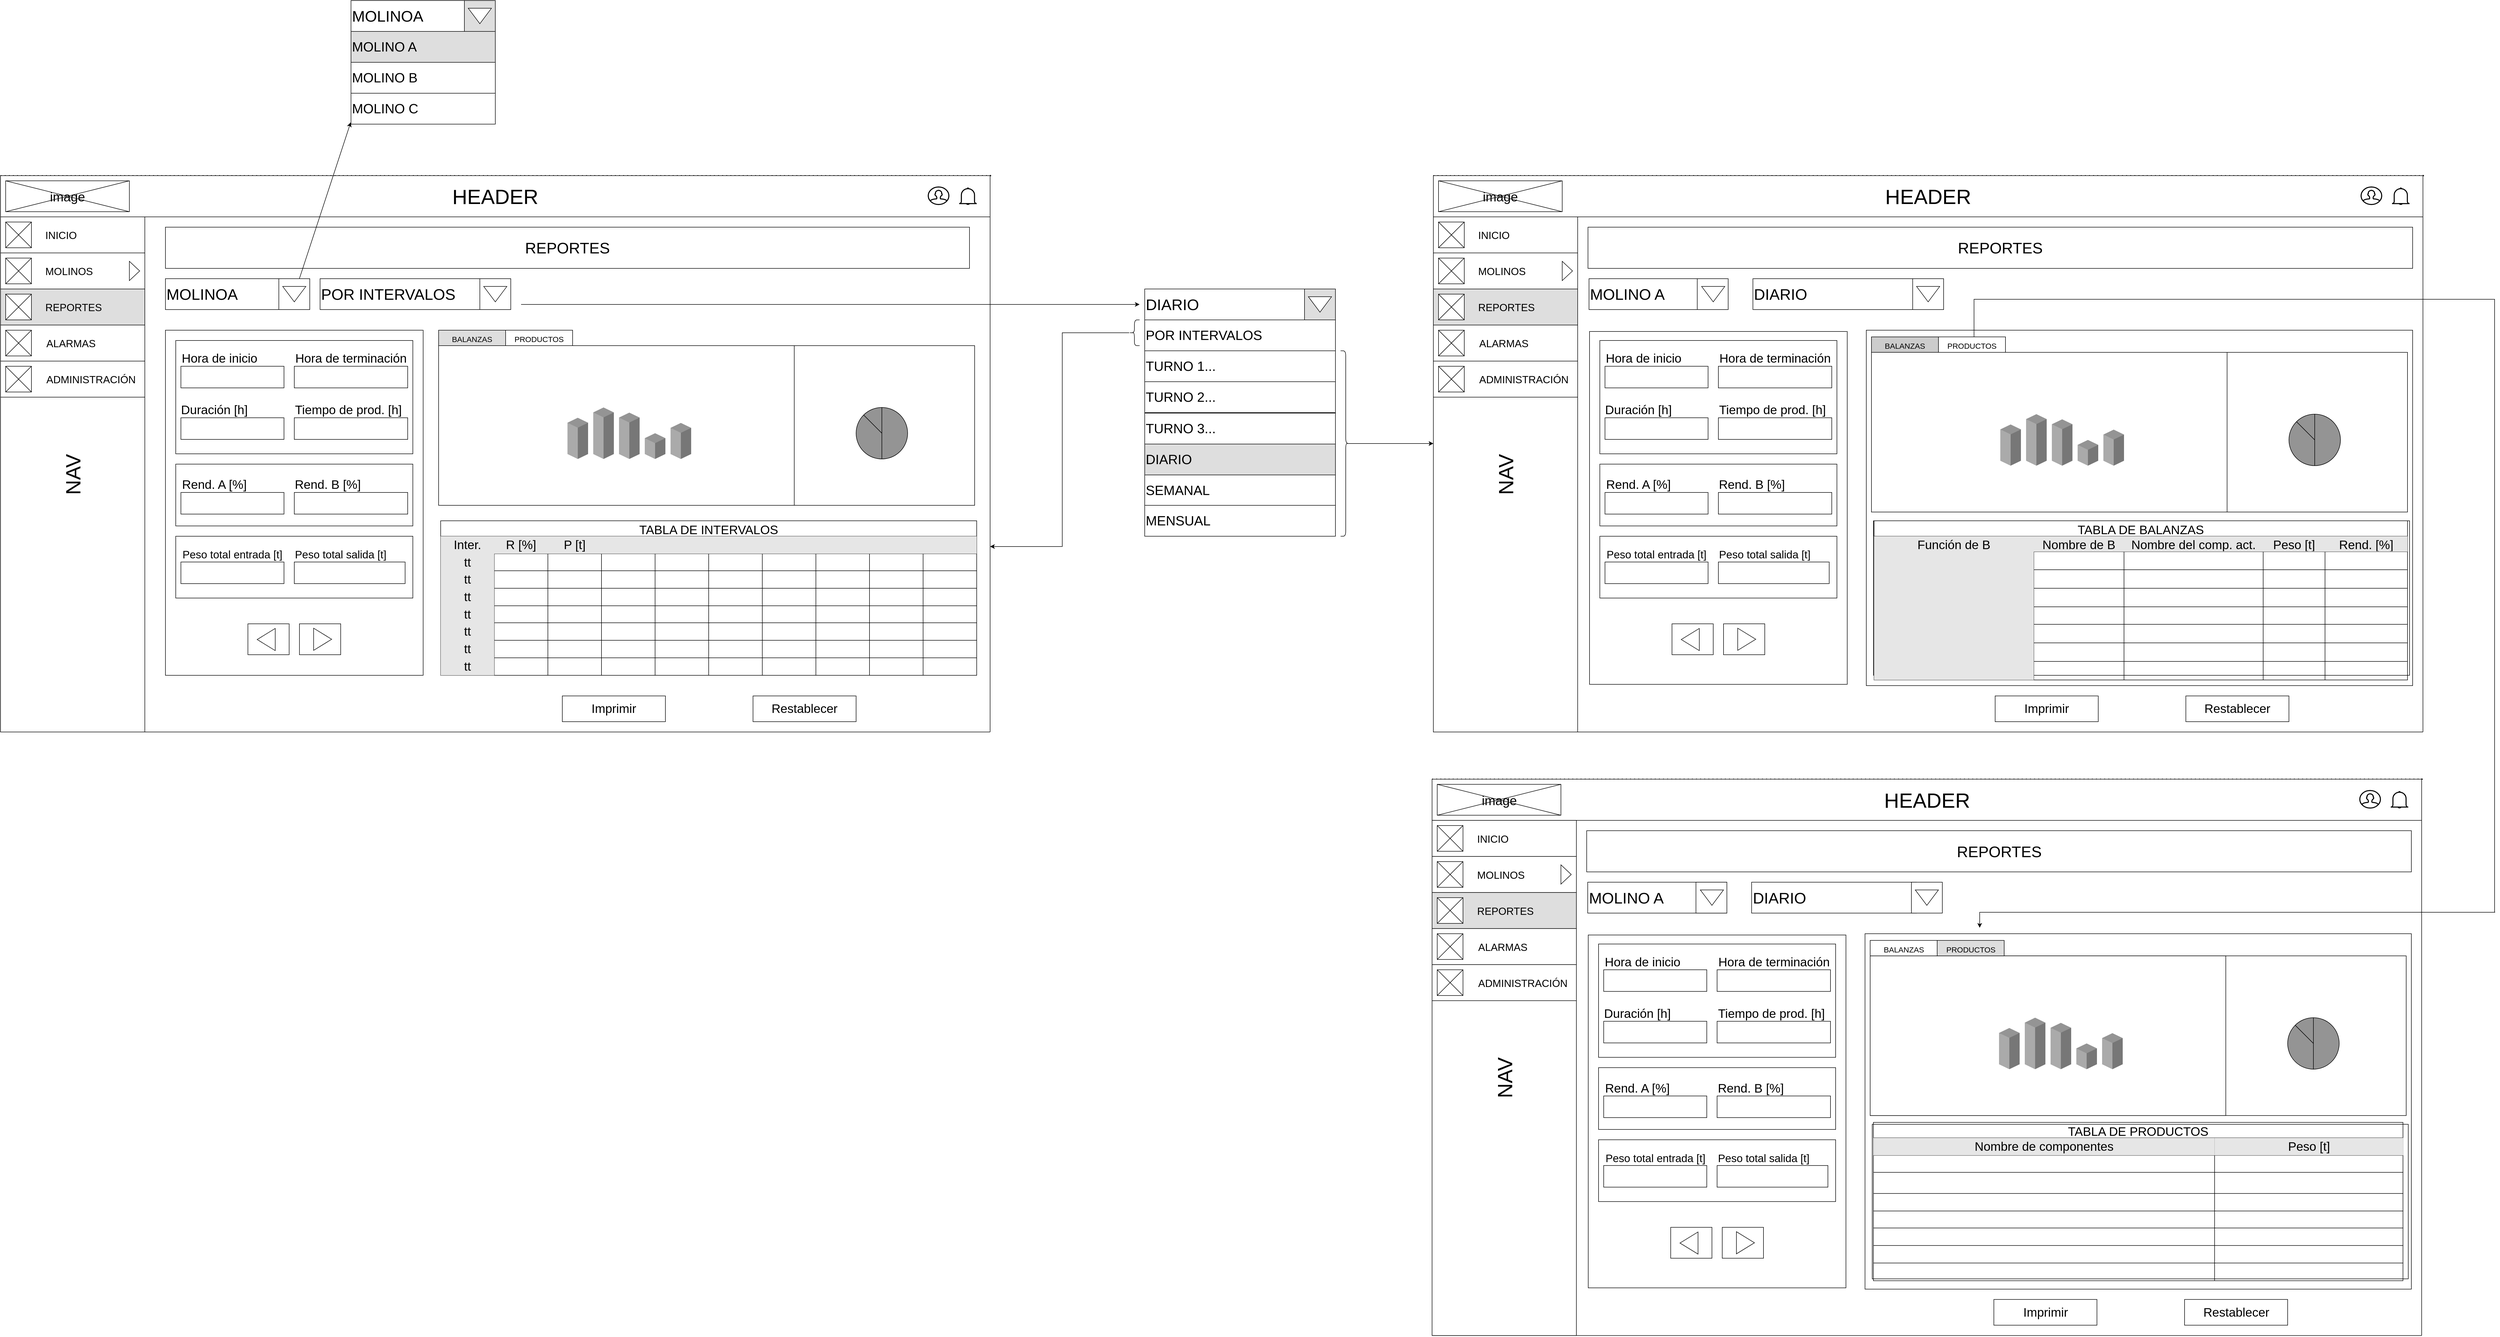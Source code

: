<mxfile version="20.5.1" type="device"><diagram id="ygyf7mzL7wxv4Aj-Zikf" name="Página-1"><mxGraphModel dx="2202" dy="1667" grid="1" gridSize="10" guides="1" tooltips="1" connect="1" arrows="1" fold="1" page="1" pageScale="1" pageWidth="827" pageHeight="1169" math="0" shadow="0"><root><mxCell id="0"/><mxCell id="1" parent="0"/><mxCell id="xgCJWKt3rPxisgPECR-Z-329" value="" style="rounded=0;whiteSpace=wrap;html=1;strokeColor=#000000;fontSize=26;fillColor=#FFFFFF;" vertex="1" parent="1"><mxGeometry x="3620" y="300" width="1060" height="690" as="geometry"/></mxCell><mxCell id="hXhTPl68LfnvCYFKsmnZ-23" value="" style="rounded=0;whiteSpace=wrap;html=1;fontSize=40;rotation=90;" parent="1" vertex="1"><mxGeometry x="235" y="385" width="670" height="500" as="geometry"/></mxCell><mxCell id="xgCJWKt3rPxisgPECR-Z-26" value="" style="rounded=0;whiteSpace=wrap;html=1;strokeColor=#000000;fontSize=20;" vertex="1" parent="1"><mxGeometry x="340" y="700" width="460" height="120" as="geometry"/></mxCell><mxCell id="xgCJWKt3rPxisgPECR-Z-25" value="" style="rounded=0;whiteSpace=wrap;html=1;strokeColor=#000000;fontSize=20;" vertex="1" parent="1"><mxGeometry x="340" y="560" width="460" height="120" as="geometry"/></mxCell><mxCell id="xgCJWKt3rPxisgPECR-Z-24" value="" style="rounded=0;whiteSpace=wrap;html=1;strokeColor=#000000;fontSize=20;" vertex="1" parent="1"><mxGeometry x="340" y="320" width="460" height="220" as="geometry"/></mxCell><mxCell id="hXhTPl68LfnvCYFKsmnZ-4" value="" style="endArrow=none;dashed=1;html=1;rounded=0;fontSize=16;" parent="1" edge="1"><mxGeometry width="50" height="50" relative="1" as="geometry"><mxPoint y="1080" as="sourcePoint"/><mxPoint as="targetPoint"/></mxGeometry></mxCell><mxCell id="hXhTPl68LfnvCYFKsmnZ-5" value="" style="endArrow=none;html=1;rounded=0;fontSize=16;exitX=1;exitY=1;exitDx=0;exitDy=0;" parent="1" edge="1"><mxGeometry width="50" height="50" relative="1" as="geometry"><mxPoint y="1080" as="sourcePoint"/><mxPoint x="1920" y="1080" as="targetPoint"/></mxGeometry></mxCell><mxCell id="hXhTPl68LfnvCYFKsmnZ-6" value="" style="endArrow=none;html=1;rounded=0;fontSize=16;" parent="1" edge="1"><mxGeometry width="50" height="50" relative="1" as="geometry"><mxPoint x="1920" y="1080" as="sourcePoint"/><mxPoint x="1920" y="-1.6" as="targetPoint"/></mxGeometry></mxCell><mxCell id="hXhTPl68LfnvCYFKsmnZ-7" value="" style="endArrow=none;dashed=1;html=1;dashPattern=1 3;strokeWidth=2;rounded=0;fontSize=16;" parent="1" edge="1"><mxGeometry width="50" height="50" relative="1" as="geometry"><mxPoint as="sourcePoint"/><mxPoint x="1922.353" as="targetPoint"/></mxGeometry></mxCell><mxCell id="hXhTPl68LfnvCYFKsmnZ-9" value="&lt;font style=&quot;font-size: 40px;&quot;&gt;HEADER&lt;/font&gt;" style="rounded=0;whiteSpace=wrap;html=1;fontSize=16;fillColor=#FFFFFF;" parent="1" vertex="1"><mxGeometry width="1920" height="80" as="geometry"/></mxCell><mxCell id="hXhTPl68LfnvCYFKsmnZ-13" value="&lt;font style=&quot;font-size: 40px;&quot;&gt;NAV&lt;/font&gt;" style="rounded=0;whiteSpace=wrap;html=1;fontSize=16;rotation=-90;fillColor=#FFFFFF;" parent="1" vertex="1"><mxGeometry x="-360" y="440" width="1000" height="280" as="geometry"/></mxCell><mxCell id="hXhTPl68LfnvCYFKsmnZ-14" value="&lt;span style=&quot;font-size: 30px;&quot;&gt;REPORTES&lt;/span&gt;" style="rounded=0;whiteSpace=wrap;html=1;fontSize=16;" parent="1" vertex="1"><mxGeometry x="320" y="100" width="1560" height="80" as="geometry"/></mxCell><mxCell id="hXhTPl68LfnvCYFKsmnZ-15" value="" style="rounded=0;whiteSpace=wrap;html=1;fontSize=40;" parent="1" vertex="1"><mxGeometry x="850" y="330" width="1040" height="310" as="geometry"/></mxCell><mxCell id="hXhTPl68LfnvCYFKsmnZ-22" value="" style="rounded=0;whiteSpace=wrap;html=1;fontSize=40;rotation=90;" parent="1" vertex="1"><mxGeometry x="1224.0" y="300" width="300" height="1040" as="geometry"/></mxCell><mxCell id="hXhTPl68LfnvCYFKsmnZ-61" value="" style="rounded=0;whiteSpace=wrap;html=1;fontSize=40;fillColor=#FFFFFF;" parent="1" vertex="1"><mxGeometry y="80" width="280" height="70" as="geometry"/></mxCell><mxCell id="hXhTPl68LfnvCYFKsmnZ-63" value="" style="rounded=0;whiteSpace=wrap;html=1;fontSize=28;fillColor=#FFFFFF;" parent="1" vertex="1"><mxGeometry y="150" width="280" height="70" as="geometry"/></mxCell><mxCell id="hXhTPl68LfnvCYFKsmnZ-67" value="" style="whiteSpace=wrap;html=1;aspect=fixed;fontSize=40;" parent="1" vertex="1"><mxGeometry x="10" y="90" width="50" height="50" as="geometry"/></mxCell><mxCell id="hXhTPl68LfnvCYFKsmnZ-71" value="" style="endArrow=none;html=1;rounded=0;fontSize=40;" parent="1" edge="1"><mxGeometry width="50" height="50" relative="1" as="geometry"><mxPoint x="10" y="140" as="sourcePoint"/><mxPoint x="60" y="90" as="targetPoint"/></mxGeometry></mxCell><mxCell id="hXhTPl68LfnvCYFKsmnZ-72" value="" style="endArrow=none;html=1;rounded=0;fontSize=40;entryX=0;entryY=0;entryDx=0;entryDy=0;exitX=1;exitY=1;exitDx=0;exitDy=0;" parent="1" source="hXhTPl68LfnvCYFKsmnZ-67" target="hXhTPl68LfnvCYFKsmnZ-67" edge="1"><mxGeometry width="50" height="50" relative="1" as="geometry"><mxPoint x="-110" y="280" as="sourcePoint"/><mxPoint x="-60" y="230" as="targetPoint"/></mxGeometry></mxCell><mxCell id="hXhTPl68LfnvCYFKsmnZ-79" value="" style="whiteSpace=wrap;html=1;aspect=fixed;fontSize=40;" parent="1" vertex="1"><mxGeometry x="10" y="160" width="50" height="50" as="geometry"/></mxCell><mxCell id="hXhTPl68LfnvCYFKsmnZ-80" value="" style="endArrow=none;html=1;rounded=0;fontSize=40;" parent="1" edge="1"><mxGeometry width="50" height="50" relative="1" as="geometry"><mxPoint x="10" y="210" as="sourcePoint"/><mxPoint x="60" y="160" as="targetPoint"/></mxGeometry></mxCell><mxCell id="hXhTPl68LfnvCYFKsmnZ-81" value="" style="endArrow=none;html=1;rounded=0;fontSize=40;entryX=0;entryY=0;entryDx=0;entryDy=0;exitX=1;exitY=1;exitDx=0;exitDy=0;" parent="1" source="hXhTPl68LfnvCYFKsmnZ-79" target="hXhTPl68LfnvCYFKsmnZ-79" edge="1"><mxGeometry width="50" height="50" relative="1" as="geometry"><mxPoint x="-110" y="350" as="sourcePoint"/><mxPoint x="-60" y="300" as="targetPoint"/></mxGeometry></mxCell><mxCell id="hXhTPl68LfnvCYFKsmnZ-95" value="&lt;font style=&quot;font-size: 25px;&quot;&gt;image&lt;/font&gt;" style="rounded=0;whiteSpace=wrap;html=1;fontSize=25;" parent="1" vertex="1"><mxGeometry x="10" y="10" width="240" height="60" as="geometry"/></mxCell><mxCell id="hXhTPl68LfnvCYFKsmnZ-96" value="" style="endArrow=none;html=1;rounded=0;fontSize=12;exitX=0;exitY=1;exitDx=0;exitDy=0;entryX=1;entryY=0;entryDx=0;entryDy=0;" parent="1" source="hXhTPl68LfnvCYFKsmnZ-95" target="hXhTPl68LfnvCYFKsmnZ-95" edge="1"><mxGeometry width="50" height="50" relative="1" as="geometry"><mxPoint x="80" y="60" as="sourcePoint"/><mxPoint x="130" y="10" as="targetPoint"/></mxGeometry></mxCell><mxCell id="hXhTPl68LfnvCYFKsmnZ-97" value="" style="endArrow=none;html=1;rounded=0;fontSize=12;entryX=0;entryY=0;entryDx=0;entryDy=0;exitX=1;exitY=1;exitDx=0;exitDy=0;" parent="1" source="hXhTPl68LfnvCYFKsmnZ-95" target="hXhTPl68LfnvCYFKsmnZ-95" edge="1"><mxGeometry width="50" height="50" relative="1" as="geometry"><mxPoint x="-90" y="110" as="sourcePoint"/><mxPoint x="-40" y="60" as="targetPoint"/></mxGeometry></mxCell><mxCell id="75InFdnjoltjB5UoHixp-11" value="MOLINOA" style="rounded=0;whiteSpace=wrap;html=1;fontSize=30;align=left;" parent="1" vertex="1"><mxGeometry x="320" y="200" width="270" height="60" as="geometry"/></mxCell><mxCell id="75InFdnjoltjB5UoHixp-12" value="POR INTERVALOS" style="rounded=0;whiteSpace=wrap;html=1;fontSize=30;align=left;" parent="1" vertex="1"><mxGeometry x="620" y="200" width="320" height="60" as="geometry"/></mxCell><mxCell id="75InFdnjoltjB5UoHixp-13" value="" style="whiteSpace=wrap;html=1;aspect=fixed;fontSize=30;" parent="1" vertex="1"><mxGeometry x="540" y="200" width="60" height="60" as="geometry"/></mxCell><mxCell id="75InFdnjoltjB5UoHixp-16" value="" style="whiteSpace=wrap;html=1;aspect=fixed;fontSize=30;" parent="1" vertex="1"><mxGeometry x="930" y="200" width="60" height="60" as="geometry"/></mxCell><mxCell id="75InFdnjoltjB5UoHixp-18" value="" style="triangle;whiteSpace=wrap;html=1;fontSize=30;rotation=90;" parent="1" vertex="1"><mxGeometry x="555" y="207.5" width="30" height="45" as="geometry"/></mxCell><mxCell id="75InFdnjoltjB5UoHixp-19" value="" style="triangle;whiteSpace=wrap;html=1;fontSize=30;rotation=90;" parent="1" vertex="1"><mxGeometry x="945" y="207.5" width="30" height="45" as="geometry"/></mxCell><mxCell id="75InFdnjoltjB5UoHixp-201" value="Hora de inicio" style="text;html=1;strokeColor=none;fillColor=none;align=center;verticalAlign=middle;whiteSpace=wrap;rounded=0;shadow=0;labelBackgroundColor=none;labelBorderColor=none;sketch=0;fontSize=24;" parent="1" vertex="1"><mxGeometry x="340" y="340" width="170" height="30" as="geometry"/></mxCell><mxCell id="75InFdnjoltjB5UoHixp-203" value="Hora de terminación" style="text;html=1;strokeColor=none;fillColor=none;align=center;verticalAlign=middle;whiteSpace=wrap;rounded=0;shadow=0;labelBackgroundColor=none;labelBorderColor=none;sketch=0;fontSize=24;" parent="1" vertex="1"><mxGeometry x="560" y="340" width="240" height="30" as="geometry"/></mxCell><mxCell id="75InFdnjoltjB5UoHixp-205" value="" style="rounded=0;whiteSpace=wrap;html=1;shadow=0;labelBackgroundColor=none;labelBorderColor=default;sketch=0;fontSize=24;fillColor=default;gradientColor=none;" parent="1" vertex="1"><mxGeometry x="350" y="370" width="200" height="42" as="geometry"/></mxCell><mxCell id="75InFdnjoltjB5UoHixp-206" value="" style="rounded=0;whiteSpace=wrap;html=1;shadow=0;labelBackgroundColor=none;labelBorderColor=default;sketch=0;fontSize=24;fillColor=default;gradientColor=none;" parent="1" vertex="1"><mxGeometry x="570" y="370" width="220" height="42" as="geometry"/></mxCell><mxCell id="75InFdnjoltjB5UoHixp-207" value="Duración [h]" style="text;html=1;strokeColor=none;fillColor=none;align=center;verticalAlign=middle;whiteSpace=wrap;rounded=0;shadow=0;labelBackgroundColor=none;labelBorderColor=none;sketch=0;fontSize=24;" parent="1" vertex="1"><mxGeometry x="340" y="440" width="150" height="30" as="geometry"/></mxCell><mxCell id="75InFdnjoltjB5UoHixp-208" value="Tiempo de prod. [h]" style="text;html=1;strokeColor=none;fillColor=none;align=center;verticalAlign=middle;whiteSpace=wrap;rounded=0;shadow=0;labelBackgroundColor=none;labelBorderColor=none;sketch=0;fontSize=24;" parent="1" vertex="1"><mxGeometry x="550" y="440" width="250" height="30" as="geometry"/></mxCell><mxCell id="75InFdnjoltjB5UoHixp-209" value="" style="rounded=0;whiteSpace=wrap;html=1;shadow=0;labelBackgroundColor=none;labelBorderColor=default;sketch=0;fontSize=24;fillColor=default;gradientColor=none;" parent="1" vertex="1"><mxGeometry x="350" y="470" width="200" height="42" as="geometry"/></mxCell><mxCell id="75InFdnjoltjB5UoHixp-210" value="" style="rounded=0;whiteSpace=wrap;html=1;shadow=0;labelBackgroundColor=none;labelBorderColor=default;sketch=0;fontSize=24;fillColor=default;gradientColor=none;" parent="1" vertex="1"><mxGeometry x="570" y="470" width="220" height="42" as="geometry"/></mxCell><mxCell id="75InFdnjoltjB5UoHixp-211" value="Rend. A [%]" style="text;html=1;strokeColor=none;fillColor=none;align=center;verticalAlign=middle;whiteSpace=wrap;rounded=0;shadow=0;labelBackgroundColor=none;labelBorderColor=none;sketch=0;fontSize=24;" parent="1" vertex="1"><mxGeometry x="340" y="585" width="150" height="30" as="geometry"/></mxCell><mxCell id="75InFdnjoltjB5UoHixp-212" value="Rend. B [%]" style="text;html=1;strokeColor=none;fillColor=none;align=center;verticalAlign=middle;whiteSpace=wrap;rounded=0;shadow=0;labelBackgroundColor=none;labelBorderColor=none;sketch=0;fontSize=24;" parent="1" vertex="1"><mxGeometry x="550" y="585" width="170" height="30" as="geometry"/></mxCell><mxCell id="75InFdnjoltjB5UoHixp-213" value="" style="rounded=0;whiteSpace=wrap;html=1;shadow=0;labelBackgroundColor=none;labelBorderColor=default;sketch=0;fontSize=24;fillColor=default;gradientColor=none;" parent="1" vertex="1"><mxGeometry x="350" y="615" width="200" height="42" as="geometry"/></mxCell><mxCell id="75InFdnjoltjB5UoHixp-214" value="" style="rounded=0;whiteSpace=wrap;html=1;shadow=0;labelBackgroundColor=none;labelBorderColor=default;sketch=0;fontSize=24;fillColor=default;gradientColor=none;" parent="1" vertex="1"><mxGeometry x="570" y="615" width="220" height="42" as="geometry"/></mxCell><mxCell id="75InFdnjoltjB5UoHixp-215" value="Peso total entrada [t]" style="text;html=1;strokeColor=none;fillColor=none;align=center;verticalAlign=middle;whiteSpace=wrap;rounded=0;shadow=0;labelBackgroundColor=none;labelBorderColor=none;sketch=0;fontSize=21;" parent="1" vertex="1"><mxGeometry x="330" y="720" width="240" height="30" as="geometry"/></mxCell><mxCell id="75InFdnjoltjB5UoHixp-216" value="" style="rounded=0;whiteSpace=wrap;html=1;shadow=0;labelBackgroundColor=none;labelBorderColor=default;sketch=0;fontSize=24;fillColor=default;gradientColor=none;" parent="1" vertex="1"><mxGeometry x="350" y="750" width="200" height="42" as="geometry"/></mxCell><mxCell id="75InFdnjoltjB5UoHixp-217" value="Peso total salida [t]" style="text;html=1;strokeColor=none;fillColor=none;align=center;verticalAlign=middle;whiteSpace=wrap;rounded=0;shadow=0;labelBackgroundColor=none;labelBorderColor=none;sketch=0;fontSize=21;" parent="1" vertex="1"><mxGeometry x="550" y="720" width="220" height="30" as="geometry"/></mxCell><mxCell id="75InFdnjoltjB5UoHixp-218" value="" style="rounded=0;whiteSpace=wrap;html=1;shadow=0;labelBackgroundColor=none;labelBorderColor=default;sketch=0;fontSize=24;fillColor=default;gradientColor=none;" parent="1" vertex="1"><mxGeometry x="570" y="750" width="215" height="42" as="geometry"/></mxCell><mxCell id="75InFdnjoltjB5UoHixp-219" value="Imprimir" style="rounded=0;whiteSpace=wrap;html=1;shadow=0;labelBackgroundColor=none;labelBorderColor=none;sketch=0;fontSize=24;fillColor=none;gradientColor=none;" parent="1" vertex="1"><mxGeometry x="1090" y="1010" width="200" height="50" as="geometry"/></mxCell><mxCell id="75InFdnjoltjB5UoHixp-220" value="Restablecer" style="rounded=0;whiteSpace=wrap;html=1;shadow=0;labelBackgroundColor=none;labelBorderColor=none;sketch=0;fontSize=24;fillColor=none;gradientColor=none;" parent="1" vertex="1"><mxGeometry x="1460" y="1010" width="200" height="50" as="geometry"/></mxCell><mxCell id="75InFdnjoltjB5UoHixp-222" value="TABLA DE INTERVALOS" style="shape=table;startSize=30;container=1;collapsible=0;childLayout=tableLayout;fontStyle=0;align=center;rounded=0;shadow=0;labelBackgroundColor=none;labelBorderColor=none;sketch=0;fontSize=24;fillColor=none;gradientColor=none;" parent="1" vertex="1"><mxGeometry x="854" y="670" width="1040" height="300" as="geometry"/></mxCell><mxCell id="75InFdnjoltjB5UoHixp-286" style="shape=tableRow;horizontal=0;startSize=0;swimlaneHead=0;swimlaneBody=0;top=0;left=0;bottom=0;right=0;collapsible=0;dropTarget=0;fillColor=none;points=[[0,0.5],[1,0.5]];portConstraint=eastwest;rounded=0;shadow=0;labelBackgroundColor=none;labelBorderColor=none;sketch=0;fontSize=24;" parent="75InFdnjoltjB5UoHixp-222" vertex="1"><mxGeometry y="30" width="1040" height="34" as="geometry"/></mxCell><mxCell id="75InFdnjoltjB5UoHixp-287" value="Inter." style="shape=partialRectangle;html=1;whiteSpace=wrap;connectable=0;fillColor=#E6E6E6;top=0;left=0;bottom=0;right=0;overflow=hidden;rounded=0;shadow=0;labelBackgroundColor=none;labelBorderColor=none;sketch=0;fontSize=24;gradientColor=none;strokeColor=#666666;" parent="75InFdnjoltjB5UoHixp-286" vertex="1"><mxGeometry width="104" height="34" as="geometry"><mxRectangle width="104" height="34" as="alternateBounds"/></mxGeometry></mxCell><mxCell id="75InFdnjoltjB5UoHixp-288" value="R [%]" style="shape=partialRectangle;html=1;whiteSpace=wrap;connectable=0;fillColor=#E6E6E6;top=0;left=0;bottom=0;right=0;overflow=hidden;rounded=0;shadow=0;labelBackgroundColor=none;labelBorderColor=none;sketch=0;fontSize=24;gradientColor=none;strokeColor=#666666;" parent="75InFdnjoltjB5UoHixp-286" vertex="1"><mxGeometry x="104" width="104" height="34" as="geometry"><mxRectangle width="104" height="34" as="alternateBounds"/></mxGeometry></mxCell><mxCell id="75InFdnjoltjB5UoHixp-289" value="P [t]" style="shape=partialRectangle;html=1;whiteSpace=wrap;connectable=0;fillColor=#E6E6E6;top=0;left=0;bottom=0;right=0;overflow=hidden;rounded=0;shadow=0;labelBackgroundColor=none;labelBorderColor=none;sketch=0;fontSize=24;gradientColor=none;strokeColor=#666666;" parent="75InFdnjoltjB5UoHixp-286" vertex="1"><mxGeometry x="208" width="104" height="34" as="geometry"><mxRectangle width="104" height="34" as="alternateBounds"/></mxGeometry></mxCell><mxCell id="75InFdnjoltjB5UoHixp-290" style="shape=partialRectangle;html=1;whiteSpace=wrap;connectable=0;fillColor=#E6E6E6;top=0;left=0;bottom=0;right=0;overflow=hidden;rounded=0;shadow=0;labelBackgroundColor=none;labelBorderColor=none;sketch=0;fontSize=24;gradientColor=none;strokeColor=#666666;" parent="75InFdnjoltjB5UoHixp-286" vertex="1"><mxGeometry x="312" width="104" height="34" as="geometry"><mxRectangle width="104" height="34" as="alternateBounds"/></mxGeometry></mxCell><mxCell id="75InFdnjoltjB5UoHixp-291" style="shape=partialRectangle;html=1;whiteSpace=wrap;connectable=0;fillColor=#E6E6E6;top=0;left=0;bottom=0;right=0;overflow=hidden;rounded=0;shadow=0;labelBackgroundColor=none;labelBorderColor=none;sketch=0;fontSize=24;gradientColor=none;strokeColor=#666666;" parent="75InFdnjoltjB5UoHixp-286" vertex="1"><mxGeometry x="416" width="104" height="34" as="geometry"><mxRectangle width="104" height="34" as="alternateBounds"/></mxGeometry></mxCell><mxCell id="75InFdnjoltjB5UoHixp-292" style="shape=partialRectangle;html=1;whiteSpace=wrap;connectable=0;fillColor=#E6E6E6;top=0;left=0;bottom=0;right=0;overflow=hidden;rounded=0;shadow=0;labelBackgroundColor=none;labelBorderColor=none;sketch=0;fontSize=24;gradientColor=none;strokeColor=#666666;" parent="75InFdnjoltjB5UoHixp-286" vertex="1"><mxGeometry x="520" width="104" height="34" as="geometry"><mxRectangle width="104" height="34" as="alternateBounds"/></mxGeometry></mxCell><mxCell id="75InFdnjoltjB5UoHixp-293" style="shape=partialRectangle;html=1;whiteSpace=wrap;connectable=0;fillColor=#E6E6E6;top=0;left=0;bottom=0;right=0;overflow=hidden;rounded=0;shadow=0;labelBackgroundColor=none;labelBorderColor=none;sketch=0;fontSize=24;gradientColor=none;strokeColor=#666666;" parent="75InFdnjoltjB5UoHixp-286" vertex="1"><mxGeometry x="624" width="104" height="34" as="geometry"><mxRectangle width="104" height="34" as="alternateBounds"/></mxGeometry></mxCell><mxCell id="75InFdnjoltjB5UoHixp-294" style="shape=partialRectangle;html=1;whiteSpace=wrap;connectable=0;fillColor=#E6E6E6;top=0;left=0;bottom=0;right=0;overflow=hidden;rounded=0;shadow=0;labelBackgroundColor=none;labelBorderColor=none;sketch=0;fontSize=24;gradientColor=none;strokeColor=#666666;" parent="75InFdnjoltjB5UoHixp-286" vertex="1"><mxGeometry x="728" width="104" height="34" as="geometry"><mxRectangle width="104" height="34" as="alternateBounds"/></mxGeometry></mxCell><mxCell id="75InFdnjoltjB5UoHixp-295" style="shape=partialRectangle;html=1;whiteSpace=wrap;connectable=0;fillColor=#E6E6E6;top=0;left=0;bottom=0;right=0;overflow=hidden;rounded=0;shadow=0;labelBackgroundColor=none;labelBorderColor=none;sketch=0;fontSize=24;gradientColor=none;strokeColor=#666666;" parent="75InFdnjoltjB5UoHixp-286" vertex="1"><mxGeometry x="832" width="104" height="34" as="geometry"><mxRectangle width="104" height="34" as="alternateBounds"/></mxGeometry></mxCell><mxCell id="75InFdnjoltjB5UoHixp-303" style="shape=partialRectangle;html=1;whiteSpace=wrap;connectable=0;fillColor=#E6E6E6;top=0;left=0;bottom=0;right=0;overflow=hidden;rounded=0;shadow=0;labelBackgroundColor=none;labelBorderColor=none;sketch=0;fontSize=24;gradientColor=none;strokeColor=#666666;" parent="75InFdnjoltjB5UoHixp-286" vertex="1"><mxGeometry x="936" width="104" height="34" as="geometry"><mxRectangle width="104" height="34" as="alternateBounds"/></mxGeometry></mxCell><mxCell id="75InFdnjoltjB5UoHixp-277" style="shape=tableRow;horizontal=0;startSize=0;swimlaneHead=0;swimlaneBody=0;top=0;left=0;bottom=0;right=0;collapsible=0;dropTarget=0;fillColor=none;points=[[0,0.5],[1,0.5]];portConstraint=eastwest;rounded=0;shadow=0;labelBackgroundColor=none;labelBorderColor=none;sketch=0;fontSize=24;" parent="75InFdnjoltjB5UoHixp-222" vertex="1"><mxGeometry y="64" width="1040" height="33" as="geometry"/></mxCell><mxCell id="75InFdnjoltjB5UoHixp-278" value="tt" style="shape=partialRectangle;html=1;whiteSpace=wrap;connectable=0;fillColor=#E6E6E6;top=0;left=0;bottom=0;right=0;overflow=hidden;rounded=0;shadow=0;labelBackgroundColor=none;labelBorderColor=none;sketch=0;fontSize=24;gradientColor=none;strokeColor=#666666;" parent="75InFdnjoltjB5UoHixp-277" vertex="1"><mxGeometry width="104" height="33" as="geometry"><mxRectangle width="104" height="33" as="alternateBounds"/></mxGeometry></mxCell><mxCell id="75InFdnjoltjB5UoHixp-279" style="shape=partialRectangle;html=1;whiteSpace=wrap;connectable=0;fillColor=none;top=0;left=0;bottom=0;right=0;overflow=hidden;rounded=0;shadow=0;labelBackgroundColor=none;labelBorderColor=none;sketch=0;fontSize=24;" parent="75InFdnjoltjB5UoHixp-277" vertex="1"><mxGeometry x="104" width="104" height="33" as="geometry"><mxRectangle width="104" height="33" as="alternateBounds"/></mxGeometry></mxCell><mxCell id="75InFdnjoltjB5UoHixp-280" style="shape=partialRectangle;html=1;whiteSpace=wrap;connectable=0;fillColor=none;top=0;left=0;bottom=0;right=0;overflow=hidden;rounded=0;shadow=0;labelBackgroundColor=none;labelBorderColor=none;sketch=0;fontSize=24;" parent="75InFdnjoltjB5UoHixp-277" vertex="1"><mxGeometry x="208" width="104" height="33" as="geometry"><mxRectangle width="104" height="33" as="alternateBounds"/></mxGeometry></mxCell><mxCell id="75InFdnjoltjB5UoHixp-281" style="shape=partialRectangle;html=1;whiteSpace=wrap;connectable=0;fillColor=none;top=0;left=0;bottom=0;right=0;overflow=hidden;rounded=0;shadow=0;labelBackgroundColor=none;labelBorderColor=none;sketch=0;fontSize=24;" parent="75InFdnjoltjB5UoHixp-277" vertex="1"><mxGeometry x="312" width="104" height="33" as="geometry"><mxRectangle width="104" height="33" as="alternateBounds"/></mxGeometry></mxCell><mxCell id="75InFdnjoltjB5UoHixp-282" style="shape=partialRectangle;html=1;whiteSpace=wrap;connectable=0;fillColor=none;top=0;left=0;bottom=0;right=0;overflow=hidden;rounded=0;shadow=0;labelBackgroundColor=none;labelBorderColor=none;sketch=0;fontSize=24;" parent="75InFdnjoltjB5UoHixp-277" vertex="1"><mxGeometry x="416" width="104" height="33" as="geometry"><mxRectangle width="104" height="33" as="alternateBounds"/></mxGeometry></mxCell><mxCell id="75InFdnjoltjB5UoHixp-283" style="shape=partialRectangle;html=1;whiteSpace=wrap;connectable=0;fillColor=none;top=0;left=0;bottom=0;right=0;overflow=hidden;rounded=0;shadow=0;labelBackgroundColor=none;labelBorderColor=none;sketch=0;fontSize=24;" parent="75InFdnjoltjB5UoHixp-277" vertex="1"><mxGeometry x="520" width="104" height="33" as="geometry"><mxRectangle width="104" height="33" as="alternateBounds"/></mxGeometry></mxCell><mxCell id="75InFdnjoltjB5UoHixp-284" style="shape=partialRectangle;html=1;whiteSpace=wrap;connectable=0;fillColor=none;top=0;left=0;bottom=0;right=0;overflow=hidden;rounded=0;shadow=0;labelBackgroundColor=none;labelBorderColor=none;sketch=0;fontSize=24;" parent="75InFdnjoltjB5UoHixp-277" vertex="1"><mxGeometry x="624" width="104" height="33" as="geometry"><mxRectangle width="104" height="33" as="alternateBounds"/></mxGeometry></mxCell><mxCell id="75InFdnjoltjB5UoHixp-285" style="shape=partialRectangle;html=1;whiteSpace=wrap;connectable=0;fillColor=none;top=0;left=0;bottom=0;right=0;overflow=hidden;rounded=0;shadow=0;labelBackgroundColor=none;labelBorderColor=none;sketch=0;fontSize=24;" parent="75InFdnjoltjB5UoHixp-277" vertex="1"><mxGeometry x="728" width="104" height="33" as="geometry"><mxRectangle width="104" height="33" as="alternateBounds"/></mxGeometry></mxCell><mxCell id="75InFdnjoltjB5UoHixp-296" style="shape=partialRectangle;html=1;whiteSpace=wrap;connectable=0;fillColor=none;top=0;left=0;bottom=0;right=0;overflow=hidden;rounded=0;shadow=0;labelBackgroundColor=none;labelBorderColor=none;sketch=0;fontSize=24;" parent="75InFdnjoltjB5UoHixp-277" vertex="1"><mxGeometry x="832" width="104" height="33" as="geometry"><mxRectangle width="104" height="33" as="alternateBounds"/></mxGeometry></mxCell><mxCell id="75InFdnjoltjB5UoHixp-304" style="shape=partialRectangle;html=1;whiteSpace=wrap;connectable=0;fillColor=none;top=0;left=0;bottom=0;right=0;overflow=hidden;rounded=0;shadow=0;labelBackgroundColor=none;labelBorderColor=none;sketch=0;fontSize=24;" parent="75InFdnjoltjB5UoHixp-277" vertex="1"><mxGeometry x="936" width="104" height="33" as="geometry"><mxRectangle width="104" height="33" as="alternateBounds"/></mxGeometry></mxCell><mxCell id="75InFdnjoltjB5UoHixp-268" style="shape=tableRow;horizontal=0;startSize=0;swimlaneHead=0;swimlaneBody=0;top=0;left=0;bottom=0;right=0;collapsible=0;dropTarget=0;fillColor=none;points=[[0,0.5],[1,0.5]];portConstraint=eastwest;rounded=0;shadow=0;labelBackgroundColor=none;labelBorderColor=none;sketch=0;fontSize=24;" parent="75InFdnjoltjB5UoHixp-222" vertex="1"><mxGeometry y="97" width="1040" height="34" as="geometry"/></mxCell><mxCell id="75InFdnjoltjB5UoHixp-269" value="tt" style="shape=partialRectangle;html=1;whiteSpace=wrap;connectable=0;fillColor=#E6E6E6;top=0;left=0;bottom=0;right=0;overflow=hidden;rounded=0;shadow=0;labelBackgroundColor=none;labelBorderColor=none;sketch=0;fontSize=24;gradientColor=none;strokeColor=#666666;" parent="75InFdnjoltjB5UoHixp-268" vertex="1"><mxGeometry width="104" height="34" as="geometry"><mxRectangle width="104" height="34" as="alternateBounds"/></mxGeometry></mxCell><mxCell id="75InFdnjoltjB5UoHixp-270" style="shape=partialRectangle;html=1;whiteSpace=wrap;connectable=0;fillColor=none;top=0;left=0;bottom=0;right=0;overflow=hidden;rounded=0;shadow=0;labelBackgroundColor=none;labelBorderColor=none;sketch=0;fontSize=24;" parent="75InFdnjoltjB5UoHixp-268" vertex="1"><mxGeometry x="104" width="104" height="34" as="geometry"><mxRectangle width="104" height="34" as="alternateBounds"/></mxGeometry></mxCell><mxCell id="75InFdnjoltjB5UoHixp-271" style="shape=partialRectangle;html=1;whiteSpace=wrap;connectable=0;fillColor=none;top=0;left=0;bottom=0;right=0;overflow=hidden;rounded=0;shadow=0;labelBackgroundColor=none;labelBorderColor=none;sketch=0;fontSize=24;" parent="75InFdnjoltjB5UoHixp-268" vertex="1"><mxGeometry x="208" width="104" height="34" as="geometry"><mxRectangle width="104" height="34" as="alternateBounds"/></mxGeometry></mxCell><mxCell id="75InFdnjoltjB5UoHixp-272" style="shape=partialRectangle;html=1;whiteSpace=wrap;connectable=0;fillColor=none;top=0;left=0;bottom=0;right=0;overflow=hidden;rounded=0;shadow=0;labelBackgroundColor=none;labelBorderColor=none;sketch=0;fontSize=24;" parent="75InFdnjoltjB5UoHixp-268" vertex="1"><mxGeometry x="312" width="104" height="34" as="geometry"><mxRectangle width="104" height="34" as="alternateBounds"/></mxGeometry></mxCell><mxCell id="75InFdnjoltjB5UoHixp-273" style="shape=partialRectangle;html=1;whiteSpace=wrap;connectable=0;fillColor=none;top=0;left=0;bottom=0;right=0;overflow=hidden;rounded=0;shadow=0;labelBackgroundColor=none;labelBorderColor=none;sketch=0;fontSize=24;" parent="75InFdnjoltjB5UoHixp-268" vertex="1"><mxGeometry x="416" width="104" height="34" as="geometry"><mxRectangle width="104" height="34" as="alternateBounds"/></mxGeometry></mxCell><mxCell id="75InFdnjoltjB5UoHixp-274" style="shape=partialRectangle;html=1;whiteSpace=wrap;connectable=0;fillColor=none;top=0;left=0;bottom=0;right=0;overflow=hidden;rounded=0;shadow=0;labelBackgroundColor=none;labelBorderColor=none;sketch=0;fontSize=24;" parent="75InFdnjoltjB5UoHixp-268" vertex="1"><mxGeometry x="520" width="104" height="34" as="geometry"><mxRectangle width="104" height="34" as="alternateBounds"/></mxGeometry></mxCell><mxCell id="75InFdnjoltjB5UoHixp-275" style="shape=partialRectangle;html=1;whiteSpace=wrap;connectable=0;fillColor=none;top=0;left=0;bottom=0;right=0;overflow=hidden;rounded=0;shadow=0;labelBackgroundColor=none;labelBorderColor=none;sketch=0;fontSize=24;" parent="75InFdnjoltjB5UoHixp-268" vertex="1"><mxGeometry x="624" width="104" height="34" as="geometry"><mxRectangle width="104" height="34" as="alternateBounds"/></mxGeometry></mxCell><mxCell id="75InFdnjoltjB5UoHixp-276" style="shape=partialRectangle;html=1;whiteSpace=wrap;connectable=0;fillColor=none;top=0;left=0;bottom=0;right=0;overflow=hidden;rounded=0;shadow=0;labelBackgroundColor=none;labelBorderColor=none;sketch=0;fontSize=24;" parent="75InFdnjoltjB5UoHixp-268" vertex="1"><mxGeometry x="728" width="104" height="34" as="geometry"><mxRectangle width="104" height="34" as="alternateBounds"/></mxGeometry></mxCell><mxCell id="75InFdnjoltjB5UoHixp-297" style="shape=partialRectangle;html=1;whiteSpace=wrap;connectable=0;fillColor=none;top=0;left=0;bottom=0;right=0;overflow=hidden;rounded=0;shadow=0;labelBackgroundColor=none;labelBorderColor=none;sketch=0;fontSize=24;" parent="75InFdnjoltjB5UoHixp-268" vertex="1"><mxGeometry x="832" width="104" height="34" as="geometry"><mxRectangle width="104" height="34" as="alternateBounds"/></mxGeometry></mxCell><mxCell id="75InFdnjoltjB5UoHixp-305" style="shape=partialRectangle;html=1;whiteSpace=wrap;connectable=0;fillColor=none;top=0;left=0;bottom=0;right=0;overflow=hidden;rounded=0;shadow=0;labelBackgroundColor=none;labelBorderColor=none;sketch=0;fontSize=24;" parent="75InFdnjoltjB5UoHixp-268" vertex="1"><mxGeometry x="936" width="104" height="34" as="geometry"><mxRectangle width="104" height="34" as="alternateBounds"/></mxGeometry></mxCell><mxCell id="75InFdnjoltjB5UoHixp-259" style="shape=tableRow;horizontal=0;startSize=0;swimlaneHead=0;swimlaneBody=0;top=0;left=0;bottom=0;right=0;collapsible=0;dropTarget=0;fillColor=none;points=[[0,0.5],[1,0.5]];portConstraint=eastwest;rounded=0;shadow=0;labelBackgroundColor=none;labelBorderColor=none;sketch=0;fontSize=24;" parent="75InFdnjoltjB5UoHixp-222" vertex="1"><mxGeometry y="131" width="1040" height="34" as="geometry"/></mxCell><mxCell id="75InFdnjoltjB5UoHixp-260" value="tt" style="shape=partialRectangle;html=1;whiteSpace=wrap;connectable=0;fillColor=#E6E6E6;top=0;left=0;bottom=0;right=0;overflow=hidden;rounded=0;shadow=0;labelBackgroundColor=none;labelBorderColor=none;sketch=0;fontSize=24;gradientColor=none;strokeColor=#666666;" parent="75InFdnjoltjB5UoHixp-259" vertex="1"><mxGeometry width="104" height="34" as="geometry"><mxRectangle width="104" height="34" as="alternateBounds"/></mxGeometry></mxCell><mxCell id="75InFdnjoltjB5UoHixp-261" style="shape=partialRectangle;html=1;whiteSpace=wrap;connectable=0;fillColor=none;top=0;left=0;bottom=0;right=0;overflow=hidden;rounded=0;shadow=0;labelBackgroundColor=none;labelBorderColor=none;sketch=0;fontSize=24;" parent="75InFdnjoltjB5UoHixp-259" vertex="1"><mxGeometry x="104" width="104" height="34" as="geometry"><mxRectangle width="104" height="34" as="alternateBounds"/></mxGeometry></mxCell><mxCell id="75InFdnjoltjB5UoHixp-262" style="shape=partialRectangle;html=1;whiteSpace=wrap;connectable=0;fillColor=none;top=0;left=0;bottom=0;right=0;overflow=hidden;rounded=0;shadow=0;labelBackgroundColor=none;labelBorderColor=none;sketch=0;fontSize=24;" parent="75InFdnjoltjB5UoHixp-259" vertex="1"><mxGeometry x="208" width="104" height="34" as="geometry"><mxRectangle width="104" height="34" as="alternateBounds"/></mxGeometry></mxCell><mxCell id="75InFdnjoltjB5UoHixp-263" style="shape=partialRectangle;html=1;whiteSpace=wrap;connectable=0;fillColor=none;top=0;left=0;bottom=0;right=0;overflow=hidden;rounded=0;shadow=0;labelBackgroundColor=none;labelBorderColor=none;sketch=0;fontSize=24;" parent="75InFdnjoltjB5UoHixp-259" vertex="1"><mxGeometry x="312" width="104" height="34" as="geometry"><mxRectangle width="104" height="34" as="alternateBounds"/></mxGeometry></mxCell><mxCell id="75InFdnjoltjB5UoHixp-264" style="shape=partialRectangle;html=1;whiteSpace=wrap;connectable=0;fillColor=none;top=0;left=0;bottom=0;right=0;overflow=hidden;rounded=0;shadow=0;labelBackgroundColor=none;labelBorderColor=none;sketch=0;fontSize=24;" parent="75InFdnjoltjB5UoHixp-259" vertex="1"><mxGeometry x="416" width="104" height="34" as="geometry"><mxRectangle width="104" height="34" as="alternateBounds"/></mxGeometry></mxCell><mxCell id="75InFdnjoltjB5UoHixp-265" style="shape=partialRectangle;html=1;whiteSpace=wrap;connectable=0;fillColor=none;top=0;left=0;bottom=0;right=0;overflow=hidden;rounded=0;shadow=0;labelBackgroundColor=none;labelBorderColor=none;sketch=0;fontSize=24;" parent="75InFdnjoltjB5UoHixp-259" vertex="1"><mxGeometry x="520" width="104" height="34" as="geometry"><mxRectangle width="104" height="34" as="alternateBounds"/></mxGeometry></mxCell><mxCell id="75InFdnjoltjB5UoHixp-266" style="shape=partialRectangle;html=1;whiteSpace=wrap;connectable=0;fillColor=none;top=0;left=0;bottom=0;right=0;overflow=hidden;rounded=0;shadow=0;labelBackgroundColor=none;labelBorderColor=none;sketch=0;fontSize=24;" parent="75InFdnjoltjB5UoHixp-259" vertex="1"><mxGeometry x="624" width="104" height="34" as="geometry"><mxRectangle width="104" height="34" as="alternateBounds"/></mxGeometry></mxCell><mxCell id="75InFdnjoltjB5UoHixp-267" style="shape=partialRectangle;html=1;whiteSpace=wrap;connectable=0;fillColor=none;top=0;left=0;bottom=0;right=0;overflow=hidden;rounded=0;shadow=0;labelBackgroundColor=none;labelBorderColor=none;sketch=0;fontSize=24;" parent="75InFdnjoltjB5UoHixp-259" vertex="1"><mxGeometry x="728" width="104" height="34" as="geometry"><mxRectangle width="104" height="34" as="alternateBounds"/></mxGeometry></mxCell><mxCell id="75InFdnjoltjB5UoHixp-298" style="shape=partialRectangle;html=1;whiteSpace=wrap;connectable=0;fillColor=none;top=0;left=0;bottom=0;right=0;overflow=hidden;rounded=0;shadow=0;labelBackgroundColor=none;labelBorderColor=none;sketch=0;fontSize=24;" parent="75InFdnjoltjB5UoHixp-259" vertex="1"><mxGeometry x="832" width="104" height="34" as="geometry"><mxRectangle width="104" height="34" as="alternateBounds"/></mxGeometry></mxCell><mxCell id="75InFdnjoltjB5UoHixp-306" style="shape=partialRectangle;html=1;whiteSpace=wrap;connectable=0;fillColor=none;top=0;left=0;bottom=0;right=0;overflow=hidden;rounded=0;shadow=0;labelBackgroundColor=none;labelBorderColor=none;sketch=0;fontSize=24;" parent="75InFdnjoltjB5UoHixp-259" vertex="1"><mxGeometry x="936" width="104" height="34" as="geometry"><mxRectangle width="104" height="34" as="alternateBounds"/></mxGeometry></mxCell><mxCell id="75InFdnjoltjB5UoHixp-250" style="shape=tableRow;horizontal=0;startSize=0;swimlaneHead=0;swimlaneBody=0;top=0;left=0;bottom=0;right=0;collapsible=0;dropTarget=0;fillColor=none;points=[[0,0.5],[1,0.5]];portConstraint=eastwest;rounded=0;shadow=0;labelBackgroundColor=none;labelBorderColor=none;sketch=0;fontSize=24;" parent="75InFdnjoltjB5UoHixp-222" vertex="1"><mxGeometry y="165" width="1040" height="33" as="geometry"/></mxCell><mxCell id="75InFdnjoltjB5UoHixp-251" value="tt" style="shape=partialRectangle;html=1;whiteSpace=wrap;connectable=0;fillColor=#E6E6E6;top=0;left=0;bottom=0;right=0;overflow=hidden;rounded=0;shadow=0;labelBackgroundColor=none;labelBorderColor=none;sketch=0;fontSize=24;gradientColor=none;strokeColor=#666666;" parent="75InFdnjoltjB5UoHixp-250" vertex="1"><mxGeometry width="104" height="33" as="geometry"><mxRectangle width="104" height="33" as="alternateBounds"/></mxGeometry></mxCell><mxCell id="75InFdnjoltjB5UoHixp-252" style="shape=partialRectangle;html=1;whiteSpace=wrap;connectable=0;fillColor=none;top=0;left=0;bottom=0;right=0;overflow=hidden;rounded=0;shadow=0;labelBackgroundColor=none;labelBorderColor=none;sketch=0;fontSize=24;" parent="75InFdnjoltjB5UoHixp-250" vertex="1"><mxGeometry x="104" width="104" height="33" as="geometry"><mxRectangle width="104" height="33" as="alternateBounds"/></mxGeometry></mxCell><mxCell id="75InFdnjoltjB5UoHixp-253" style="shape=partialRectangle;html=1;whiteSpace=wrap;connectable=0;fillColor=none;top=0;left=0;bottom=0;right=0;overflow=hidden;rounded=0;shadow=0;labelBackgroundColor=none;labelBorderColor=none;sketch=0;fontSize=24;" parent="75InFdnjoltjB5UoHixp-250" vertex="1"><mxGeometry x="208" width="104" height="33" as="geometry"><mxRectangle width="104" height="33" as="alternateBounds"/></mxGeometry></mxCell><mxCell id="75InFdnjoltjB5UoHixp-254" style="shape=partialRectangle;html=1;whiteSpace=wrap;connectable=0;fillColor=none;top=0;left=0;bottom=0;right=0;overflow=hidden;rounded=0;shadow=0;labelBackgroundColor=none;labelBorderColor=none;sketch=0;fontSize=24;" parent="75InFdnjoltjB5UoHixp-250" vertex="1"><mxGeometry x="312" width="104" height="33" as="geometry"><mxRectangle width="104" height="33" as="alternateBounds"/></mxGeometry></mxCell><mxCell id="75InFdnjoltjB5UoHixp-255" style="shape=partialRectangle;html=1;whiteSpace=wrap;connectable=0;fillColor=none;top=0;left=0;bottom=0;right=0;overflow=hidden;rounded=0;shadow=0;labelBackgroundColor=none;labelBorderColor=none;sketch=0;fontSize=24;" parent="75InFdnjoltjB5UoHixp-250" vertex="1"><mxGeometry x="416" width="104" height="33" as="geometry"><mxRectangle width="104" height="33" as="alternateBounds"/></mxGeometry></mxCell><mxCell id="75InFdnjoltjB5UoHixp-256" style="shape=partialRectangle;html=1;whiteSpace=wrap;connectable=0;fillColor=none;top=0;left=0;bottom=0;right=0;overflow=hidden;rounded=0;shadow=0;labelBackgroundColor=none;labelBorderColor=none;sketch=0;fontSize=24;" parent="75InFdnjoltjB5UoHixp-250" vertex="1"><mxGeometry x="520" width="104" height="33" as="geometry"><mxRectangle width="104" height="33" as="alternateBounds"/></mxGeometry></mxCell><mxCell id="75InFdnjoltjB5UoHixp-257" style="shape=partialRectangle;html=1;whiteSpace=wrap;connectable=0;fillColor=none;top=0;left=0;bottom=0;right=0;overflow=hidden;rounded=0;shadow=0;labelBackgroundColor=none;labelBorderColor=none;sketch=0;fontSize=24;" parent="75InFdnjoltjB5UoHixp-250" vertex="1"><mxGeometry x="624" width="104" height="33" as="geometry"><mxRectangle width="104" height="33" as="alternateBounds"/></mxGeometry></mxCell><mxCell id="75InFdnjoltjB5UoHixp-258" style="shape=partialRectangle;html=1;whiteSpace=wrap;connectable=0;fillColor=none;top=0;left=0;bottom=0;right=0;overflow=hidden;rounded=0;shadow=0;labelBackgroundColor=none;labelBorderColor=none;sketch=0;fontSize=24;" parent="75InFdnjoltjB5UoHixp-250" vertex="1"><mxGeometry x="728" width="104" height="33" as="geometry"><mxRectangle width="104" height="33" as="alternateBounds"/></mxGeometry></mxCell><mxCell id="75InFdnjoltjB5UoHixp-299" style="shape=partialRectangle;html=1;whiteSpace=wrap;connectable=0;fillColor=none;top=0;left=0;bottom=0;right=0;overflow=hidden;rounded=0;shadow=0;labelBackgroundColor=none;labelBorderColor=none;sketch=0;fontSize=24;" parent="75InFdnjoltjB5UoHixp-250" vertex="1"><mxGeometry x="832" width="104" height="33" as="geometry"><mxRectangle width="104" height="33" as="alternateBounds"/></mxGeometry></mxCell><mxCell id="75InFdnjoltjB5UoHixp-307" style="shape=partialRectangle;html=1;whiteSpace=wrap;connectable=0;fillColor=none;top=0;left=0;bottom=0;right=0;overflow=hidden;rounded=0;shadow=0;labelBackgroundColor=none;labelBorderColor=none;sketch=0;fontSize=24;" parent="75InFdnjoltjB5UoHixp-250" vertex="1"><mxGeometry x="936" width="104" height="33" as="geometry"><mxRectangle width="104" height="33" as="alternateBounds"/></mxGeometry></mxCell><mxCell id="75InFdnjoltjB5UoHixp-223" value="" style="shape=tableRow;horizontal=0;startSize=0;swimlaneHead=0;swimlaneBody=0;top=0;left=0;bottom=0;right=0;collapsible=0;dropTarget=0;fillColor=none;points=[[0,0.5],[1,0.5]];portConstraint=eastwest;rounded=0;shadow=0;labelBackgroundColor=none;labelBorderColor=none;sketch=0;fontSize=24;" parent="75InFdnjoltjB5UoHixp-222" vertex="1"><mxGeometry y="198" width="1040" height="34" as="geometry"/></mxCell><mxCell id="75InFdnjoltjB5UoHixp-247" value="tt" style="shape=partialRectangle;html=1;whiteSpace=wrap;connectable=0;fillColor=#E6E6E6;top=0;left=0;bottom=0;right=0;overflow=hidden;rounded=0;shadow=0;labelBackgroundColor=none;labelBorderColor=none;sketch=0;fontSize=24;gradientColor=none;strokeColor=#666666;" parent="75InFdnjoltjB5UoHixp-223" vertex="1"><mxGeometry width="104" height="34" as="geometry"><mxRectangle width="104" height="34" as="alternateBounds"/></mxGeometry></mxCell><mxCell id="75InFdnjoltjB5UoHixp-244" style="shape=partialRectangle;html=1;whiteSpace=wrap;connectable=0;fillColor=none;top=0;left=0;bottom=0;right=0;overflow=hidden;rounded=0;shadow=0;labelBackgroundColor=none;labelBorderColor=none;sketch=0;fontSize=24;" parent="75InFdnjoltjB5UoHixp-223" vertex="1"><mxGeometry x="104" width="104" height="34" as="geometry"><mxRectangle width="104" height="34" as="alternateBounds"/></mxGeometry></mxCell><mxCell id="75InFdnjoltjB5UoHixp-241" style="shape=partialRectangle;html=1;whiteSpace=wrap;connectable=0;fillColor=none;top=0;left=0;bottom=0;right=0;overflow=hidden;rounded=0;shadow=0;labelBackgroundColor=none;labelBorderColor=none;sketch=0;fontSize=24;" parent="75InFdnjoltjB5UoHixp-223" vertex="1"><mxGeometry x="208" width="104" height="34" as="geometry"><mxRectangle width="104" height="34" as="alternateBounds"/></mxGeometry></mxCell><mxCell id="75InFdnjoltjB5UoHixp-238" style="shape=partialRectangle;html=1;whiteSpace=wrap;connectable=0;fillColor=none;top=0;left=0;bottom=0;right=0;overflow=hidden;rounded=0;shadow=0;labelBackgroundColor=none;labelBorderColor=none;sketch=0;fontSize=24;" parent="75InFdnjoltjB5UoHixp-223" vertex="1"><mxGeometry x="312" width="104" height="34" as="geometry"><mxRectangle width="104" height="34" as="alternateBounds"/></mxGeometry></mxCell><mxCell id="75InFdnjoltjB5UoHixp-235" style="shape=partialRectangle;html=1;whiteSpace=wrap;connectable=0;fillColor=none;top=0;left=0;bottom=0;right=0;overflow=hidden;rounded=0;shadow=0;labelBackgroundColor=none;labelBorderColor=none;sketch=0;fontSize=24;" parent="75InFdnjoltjB5UoHixp-223" vertex="1"><mxGeometry x="416" width="104" height="34" as="geometry"><mxRectangle width="104" height="34" as="alternateBounds"/></mxGeometry></mxCell><mxCell id="75InFdnjoltjB5UoHixp-224" value="" style="shape=partialRectangle;html=1;whiteSpace=wrap;connectable=0;fillColor=none;top=0;left=0;bottom=0;right=0;overflow=hidden;rounded=0;shadow=0;labelBackgroundColor=none;labelBorderColor=none;sketch=0;fontSize=24;" parent="75InFdnjoltjB5UoHixp-223" vertex="1"><mxGeometry x="520" width="104" height="34" as="geometry"><mxRectangle width="104" height="34" as="alternateBounds"/></mxGeometry></mxCell><mxCell id="75InFdnjoltjB5UoHixp-225" value="" style="shape=partialRectangle;html=1;whiteSpace=wrap;connectable=0;fillColor=none;top=0;left=0;bottom=0;right=0;overflow=hidden;rounded=0;shadow=0;labelBackgroundColor=none;labelBorderColor=none;sketch=0;fontSize=24;" parent="75InFdnjoltjB5UoHixp-223" vertex="1"><mxGeometry x="624" width="104" height="34" as="geometry"><mxRectangle width="104" height="34" as="alternateBounds"/></mxGeometry></mxCell><mxCell id="75InFdnjoltjB5UoHixp-226" value="" style="shape=partialRectangle;html=1;whiteSpace=wrap;connectable=0;fillColor=none;top=0;left=0;bottom=0;right=0;overflow=hidden;rounded=0;shadow=0;labelBackgroundColor=none;labelBorderColor=none;sketch=0;fontSize=24;" parent="75InFdnjoltjB5UoHixp-223" vertex="1"><mxGeometry x="728" width="104" height="34" as="geometry"><mxRectangle width="104" height="34" as="alternateBounds"/></mxGeometry></mxCell><mxCell id="75InFdnjoltjB5UoHixp-300" style="shape=partialRectangle;html=1;whiteSpace=wrap;connectable=0;fillColor=none;top=0;left=0;bottom=0;right=0;overflow=hidden;rounded=0;shadow=0;labelBackgroundColor=none;labelBorderColor=none;sketch=0;fontSize=24;" parent="75InFdnjoltjB5UoHixp-223" vertex="1"><mxGeometry x="832" width="104" height="34" as="geometry"><mxRectangle width="104" height="34" as="alternateBounds"/></mxGeometry></mxCell><mxCell id="75InFdnjoltjB5UoHixp-308" style="shape=partialRectangle;html=1;whiteSpace=wrap;connectable=0;fillColor=none;top=0;left=0;bottom=0;right=0;overflow=hidden;rounded=0;shadow=0;labelBackgroundColor=none;labelBorderColor=none;sketch=0;fontSize=24;" parent="75InFdnjoltjB5UoHixp-223" vertex="1"><mxGeometry x="936" width="104" height="34" as="geometry"><mxRectangle width="104" height="34" as="alternateBounds"/></mxGeometry></mxCell><mxCell id="75InFdnjoltjB5UoHixp-227" value="" style="shape=tableRow;horizontal=0;startSize=0;swimlaneHead=0;swimlaneBody=0;top=0;left=0;bottom=0;right=0;collapsible=0;dropTarget=0;fillColor=none;points=[[0,0.5],[1,0.5]];portConstraint=eastwest;rounded=0;shadow=0;labelBackgroundColor=none;labelBorderColor=none;sketch=0;fontSize=24;" parent="75InFdnjoltjB5UoHixp-222" vertex="1"><mxGeometry y="232" width="1040" height="34" as="geometry"/></mxCell><mxCell id="75InFdnjoltjB5UoHixp-248" value="tt" style="shape=partialRectangle;html=1;whiteSpace=wrap;connectable=0;fillColor=#E6E6E6;top=0;left=0;bottom=0;right=0;overflow=hidden;rounded=0;shadow=0;labelBackgroundColor=none;labelBorderColor=none;sketch=0;fontSize=24;gradientColor=none;strokeColor=#666666;" parent="75InFdnjoltjB5UoHixp-227" vertex="1"><mxGeometry width="104" height="34" as="geometry"><mxRectangle width="104" height="34" as="alternateBounds"/></mxGeometry></mxCell><mxCell id="75InFdnjoltjB5UoHixp-245" style="shape=partialRectangle;html=1;whiteSpace=wrap;connectable=0;fillColor=none;top=0;left=0;bottom=0;right=0;overflow=hidden;rounded=0;shadow=0;labelBackgroundColor=none;labelBorderColor=none;sketch=0;fontSize=24;" parent="75InFdnjoltjB5UoHixp-227" vertex="1"><mxGeometry x="104" width="104" height="34" as="geometry"><mxRectangle width="104" height="34" as="alternateBounds"/></mxGeometry></mxCell><mxCell id="75InFdnjoltjB5UoHixp-242" style="shape=partialRectangle;html=1;whiteSpace=wrap;connectable=0;fillColor=none;top=0;left=0;bottom=0;right=0;overflow=hidden;rounded=0;shadow=0;labelBackgroundColor=none;labelBorderColor=none;sketch=0;fontSize=24;" parent="75InFdnjoltjB5UoHixp-227" vertex="1"><mxGeometry x="208" width="104" height="34" as="geometry"><mxRectangle width="104" height="34" as="alternateBounds"/></mxGeometry></mxCell><mxCell id="75InFdnjoltjB5UoHixp-239" style="shape=partialRectangle;html=1;whiteSpace=wrap;connectable=0;fillColor=none;top=0;left=0;bottom=0;right=0;overflow=hidden;rounded=0;shadow=0;labelBackgroundColor=none;labelBorderColor=none;sketch=0;fontSize=24;" parent="75InFdnjoltjB5UoHixp-227" vertex="1"><mxGeometry x="312" width="104" height="34" as="geometry"><mxRectangle width="104" height="34" as="alternateBounds"/></mxGeometry></mxCell><mxCell id="75InFdnjoltjB5UoHixp-236" style="shape=partialRectangle;html=1;whiteSpace=wrap;connectable=0;fillColor=none;top=0;left=0;bottom=0;right=0;overflow=hidden;rounded=0;shadow=0;labelBackgroundColor=none;labelBorderColor=none;sketch=0;fontSize=24;" parent="75InFdnjoltjB5UoHixp-227" vertex="1"><mxGeometry x="416" width="104" height="34" as="geometry"><mxRectangle width="104" height="34" as="alternateBounds"/></mxGeometry></mxCell><mxCell id="75InFdnjoltjB5UoHixp-228" value="" style="shape=partialRectangle;html=1;whiteSpace=wrap;connectable=0;fillColor=none;top=0;left=0;bottom=0;right=0;overflow=hidden;rounded=0;shadow=0;labelBackgroundColor=none;labelBorderColor=none;sketch=0;fontSize=24;" parent="75InFdnjoltjB5UoHixp-227" vertex="1"><mxGeometry x="520" width="104" height="34" as="geometry"><mxRectangle width="104" height="34" as="alternateBounds"/></mxGeometry></mxCell><mxCell id="75InFdnjoltjB5UoHixp-229" value="" style="shape=partialRectangle;html=1;whiteSpace=wrap;connectable=0;fillColor=none;top=0;left=0;bottom=0;right=0;overflow=hidden;rounded=0;shadow=0;labelBackgroundColor=none;labelBorderColor=none;sketch=0;fontSize=24;" parent="75InFdnjoltjB5UoHixp-227" vertex="1"><mxGeometry x="624" width="104" height="34" as="geometry"><mxRectangle width="104" height="34" as="alternateBounds"/></mxGeometry></mxCell><mxCell id="75InFdnjoltjB5UoHixp-230" value="" style="shape=partialRectangle;html=1;whiteSpace=wrap;connectable=0;fillColor=none;top=0;left=0;bottom=0;right=0;overflow=hidden;rounded=0;shadow=0;labelBackgroundColor=none;labelBorderColor=none;sketch=0;fontSize=24;" parent="75InFdnjoltjB5UoHixp-227" vertex="1"><mxGeometry x="728" width="104" height="34" as="geometry"><mxRectangle width="104" height="34" as="alternateBounds"/></mxGeometry></mxCell><mxCell id="75InFdnjoltjB5UoHixp-301" style="shape=partialRectangle;html=1;whiteSpace=wrap;connectable=0;fillColor=none;top=0;left=0;bottom=0;right=0;overflow=hidden;rounded=0;shadow=0;labelBackgroundColor=none;labelBorderColor=none;sketch=0;fontSize=24;" parent="75InFdnjoltjB5UoHixp-227" vertex="1"><mxGeometry x="832" width="104" height="34" as="geometry"><mxRectangle width="104" height="34" as="alternateBounds"/></mxGeometry></mxCell><mxCell id="75InFdnjoltjB5UoHixp-309" style="shape=partialRectangle;html=1;whiteSpace=wrap;connectable=0;fillColor=none;top=0;left=0;bottom=0;right=0;overflow=hidden;rounded=0;shadow=0;labelBackgroundColor=none;labelBorderColor=none;sketch=0;fontSize=24;" parent="75InFdnjoltjB5UoHixp-227" vertex="1"><mxGeometry x="936" width="104" height="34" as="geometry"><mxRectangle width="104" height="34" as="alternateBounds"/></mxGeometry></mxCell><mxCell id="75InFdnjoltjB5UoHixp-231" value="" style="shape=tableRow;horizontal=0;startSize=0;swimlaneHead=0;swimlaneBody=0;top=0;left=0;bottom=0;right=0;collapsible=0;dropTarget=0;fillColor=none;points=[[0,0.5],[1,0.5]];portConstraint=eastwest;rounded=0;shadow=0;labelBackgroundColor=none;labelBorderColor=none;sketch=0;fontSize=24;" parent="75InFdnjoltjB5UoHixp-222" vertex="1"><mxGeometry y="266" width="1040" height="34" as="geometry"/></mxCell><mxCell id="75InFdnjoltjB5UoHixp-249" value="tt" style="shape=partialRectangle;html=1;whiteSpace=wrap;connectable=0;fillColor=#E6E6E6;top=0;left=0;bottom=0;right=0;overflow=hidden;rounded=0;shadow=0;labelBackgroundColor=none;labelBorderColor=none;sketch=0;fontSize=24;gradientColor=none;strokeColor=#666666;" parent="75InFdnjoltjB5UoHixp-231" vertex="1"><mxGeometry width="104" height="34" as="geometry"><mxRectangle width="104" height="34" as="alternateBounds"/></mxGeometry></mxCell><mxCell id="75InFdnjoltjB5UoHixp-246" style="shape=partialRectangle;html=1;whiteSpace=wrap;connectable=0;fillColor=none;top=0;left=0;bottom=0;right=0;overflow=hidden;rounded=0;shadow=0;labelBackgroundColor=none;labelBorderColor=none;sketch=0;fontSize=24;" parent="75InFdnjoltjB5UoHixp-231" vertex="1"><mxGeometry x="104" width="104" height="34" as="geometry"><mxRectangle width="104" height="34" as="alternateBounds"/></mxGeometry></mxCell><mxCell id="75InFdnjoltjB5UoHixp-243" style="shape=partialRectangle;html=1;whiteSpace=wrap;connectable=0;fillColor=none;top=0;left=0;bottom=0;right=0;overflow=hidden;rounded=0;shadow=0;labelBackgroundColor=none;labelBorderColor=none;sketch=0;fontSize=24;" parent="75InFdnjoltjB5UoHixp-231" vertex="1"><mxGeometry x="208" width="104" height="34" as="geometry"><mxRectangle width="104" height="34" as="alternateBounds"/></mxGeometry></mxCell><mxCell id="75InFdnjoltjB5UoHixp-240" style="shape=partialRectangle;html=1;whiteSpace=wrap;connectable=0;fillColor=none;top=0;left=0;bottom=0;right=0;overflow=hidden;rounded=0;shadow=0;labelBackgroundColor=none;labelBorderColor=none;sketch=0;fontSize=24;" parent="75InFdnjoltjB5UoHixp-231" vertex="1"><mxGeometry x="312" width="104" height="34" as="geometry"><mxRectangle width="104" height="34" as="alternateBounds"/></mxGeometry></mxCell><mxCell id="75InFdnjoltjB5UoHixp-237" style="shape=partialRectangle;html=1;whiteSpace=wrap;connectable=0;fillColor=none;top=0;left=0;bottom=0;right=0;overflow=hidden;rounded=0;shadow=0;labelBackgroundColor=none;labelBorderColor=none;sketch=0;fontSize=24;" parent="75InFdnjoltjB5UoHixp-231" vertex="1"><mxGeometry x="416" width="104" height="34" as="geometry"><mxRectangle width="104" height="34" as="alternateBounds"/></mxGeometry></mxCell><mxCell id="75InFdnjoltjB5UoHixp-232" value="" style="shape=partialRectangle;html=1;whiteSpace=wrap;connectable=0;fillColor=none;top=0;left=0;bottom=0;right=0;overflow=hidden;rounded=0;shadow=0;labelBackgroundColor=none;labelBorderColor=none;sketch=0;fontSize=24;" parent="75InFdnjoltjB5UoHixp-231" vertex="1"><mxGeometry x="520" width="104" height="34" as="geometry"><mxRectangle width="104" height="34" as="alternateBounds"/></mxGeometry></mxCell><mxCell id="75InFdnjoltjB5UoHixp-233" value="" style="shape=partialRectangle;html=1;whiteSpace=wrap;connectable=0;fillColor=none;top=0;left=0;bottom=0;right=0;overflow=hidden;rounded=0;shadow=0;labelBackgroundColor=none;labelBorderColor=none;sketch=0;fontSize=24;" parent="75InFdnjoltjB5UoHixp-231" vertex="1"><mxGeometry x="624" width="104" height="34" as="geometry"><mxRectangle width="104" height="34" as="alternateBounds"/></mxGeometry></mxCell><mxCell id="75InFdnjoltjB5UoHixp-234" value="" style="shape=partialRectangle;html=1;whiteSpace=wrap;connectable=0;fillColor=none;top=0;left=0;bottom=0;right=0;overflow=hidden;rounded=0;shadow=0;labelBackgroundColor=none;labelBorderColor=none;sketch=0;fontSize=24;" parent="75InFdnjoltjB5UoHixp-231" vertex="1"><mxGeometry x="728" width="104" height="34" as="geometry"><mxRectangle width="104" height="34" as="alternateBounds"/></mxGeometry></mxCell><mxCell id="75InFdnjoltjB5UoHixp-302" style="shape=partialRectangle;html=1;whiteSpace=wrap;connectable=0;fillColor=none;top=0;left=0;bottom=0;right=0;overflow=hidden;rounded=0;shadow=0;labelBackgroundColor=none;labelBorderColor=none;sketch=0;fontSize=24;" parent="75InFdnjoltjB5UoHixp-231" vertex="1"><mxGeometry x="832" width="104" height="34" as="geometry"><mxRectangle width="104" height="34" as="alternateBounds"/></mxGeometry></mxCell><mxCell id="75InFdnjoltjB5UoHixp-310" style="shape=partialRectangle;html=1;whiteSpace=wrap;connectable=0;fillColor=none;top=0;left=0;bottom=0;right=0;overflow=hidden;rounded=0;shadow=0;labelBackgroundColor=none;labelBorderColor=none;sketch=0;fontSize=24;" parent="75InFdnjoltjB5UoHixp-231" vertex="1"><mxGeometry x="936" width="104" height="34" as="geometry"><mxRectangle width="104" height="34" as="alternateBounds"/></mxGeometry></mxCell><mxCell id="xgCJWKt3rPxisgPECR-Z-1" value="" style="html=1;verticalLabelPosition=bottom;align=center;labelBackgroundColor=#ffffff;verticalAlign=top;strokeWidth=2;strokeColor=#000000;shadow=0;dashed=0;shape=mxgraph.ios7.icons.bell;" vertex="1" parent="1"><mxGeometry x="1860" y="24" width="34" height="32" as="geometry"/></mxCell><mxCell id="xgCJWKt3rPxisgPECR-Z-2" value="" style="html=1;verticalLabelPosition=bottom;align=center;labelBackgroundColor=#ffffff;verticalAlign=top;strokeWidth=2;strokeColor=#000000;shadow=0;dashed=0;shape=mxgraph.ios7.icons.user;" vertex="1" parent="1"><mxGeometry x="1800" y="22" width="40" height="34" as="geometry"/></mxCell><mxCell id="xgCJWKt3rPxisgPECR-Z-4" value="d" style="group" vertex="1" connectable="0" parent="1"><mxGeometry y="220" width="280" height="70" as="geometry"/></mxCell><mxCell id="hXhTPl68LfnvCYFKsmnZ-64" value="" style="rounded=0;whiteSpace=wrap;html=1;fontSize=40;fillColor=#DEDEDE;" parent="xgCJWKt3rPxisgPECR-Z-4" vertex="1"><mxGeometry width="280" height="70" as="geometry"/></mxCell><mxCell id="hXhTPl68LfnvCYFKsmnZ-82" value="" style="whiteSpace=wrap;html=1;aspect=fixed;fontSize=40;" parent="xgCJWKt3rPxisgPECR-Z-4" vertex="1"><mxGeometry x="10" y="10" width="50" height="50" as="geometry"/></mxCell><mxCell id="hXhTPl68LfnvCYFKsmnZ-83" value="" style="endArrow=none;html=1;rounded=0;fontSize=40;" parent="xgCJWKt3rPxisgPECR-Z-4" edge="1"><mxGeometry width="50" height="50" relative="1" as="geometry"><mxPoint x="10" y="60" as="sourcePoint"/><mxPoint x="60" y="10" as="targetPoint"/></mxGeometry></mxCell><mxCell id="hXhTPl68LfnvCYFKsmnZ-84" value="" style="endArrow=none;html=1;rounded=0;fontSize=40;entryX=0;entryY=0;entryDx=0;entryDy=0;exitX=1;exitY=1;exitDx=0;exitDy=0;" parent="xgCJWKt3rPxisgPECR-Z-4" source="hXhTPl68LfnvCYFKsmnZ-82" target="hXhTPl68LfnvCYFKsmnZ-82" edge="1"><mxGeometry width="50" height="50" relative="1" as="geometry"><mxPoint x="-110" y="200" as="sourcePoint"/><mxPoint x="-60" y="150" as="targetPoint"/></mxGeometry></mxCell><mxCell id="xgCJWKt3rPxisgPECR-Z-19" value="REPORTES" style="text;html=1;strokeColor=none;fillColor=none;align=left;verticalAlign=middle;whiteSpace=wrap;rounded=0;fontSize=20;" vertex="1" parent="xgCJWKt3rPxisgPECR-Z-4"><mxGeometry x="85" y="20" width="90" height="30" as="geometry"/></mxCell><mxCell id="xgCJWKt3rPxisgPECR-Z-7" value="d" style="group" vertex="1" connectable="0" parent="1"><mxGeometry y="290" width="280" height="70" as="geometry"/></mxCell><mxCell id="xgCJWKt3rPxisgPECR-Z-8" value="" style="rounded=0;whiteSpace=wrap;html=1;fontSize=40;fillColor=#FFFFFF;" vertex="1" parent="xgCJWKt3rPxisgPECR-Z-7"><mxGeometry width="280" height="70" as="geometry"/></mxCell><mxCell id="xgCJWKt3rPxisgPECR-Z-9" value="" style="whiteSpace=wrap;html=1;aspect=fixed;fontSize=40;" vertex="1" parent="xgCJWKt3rPxisgPECR-Z-7"><mxGeometry x="10" y="10" width="50" height="50" as="geometry"/></mxCell><mxCell id="xgCJWKt3rPxisgPECR-Z-10" value="" style="endArrow=none;html=1;rounded=0;fontSize=40;" edge="1" parent="xgCJWKt3rPxisgPECR-Z-7"><mxGeometry width="50" height="50" relative="1" as="geometry"><mxPoint x="10" y="60" as="sourcePoint"/><mxPoint x="60" y="10" as="targetPoint"/></mxGeometry></mxCell><mxCell id="xgCJWKt3rPxisgPECR-Z-11" value="" style="endArrow=none;html=1;rounded=0;fontSize=40;entryX=0;entryY=0;entryDx=0;entryDy=0;exitX=1;exitY=1;exitDx=0;exitDy=0;" edge="1" parent="xgCJWKt3rPxisgPECR-Z-7" source="xgCJWKt3rPxisgPECR-Z-9" target="xgCJWKt3rPxisgPECR-Z-9"><mxGeometry width="50" height="50" relative="1" as="geometry"><mxPoint x="-110" y="200" as="sourcePoint"/><mxPoint x="-60" y="150" as="targetPoint"/></mxGeometry></mxCell><mxCell id="xgCJWKt3rPxisgPECR-Z-22" value="ALARMAS&lt;span style=&quot;color: rgba(0, 0, 0, 0); font-family: monospace; font-size: 0px;&quot;&gt;%3CmxGraphModel%3E%3Croot%3E%3CmxCell%20id%3D%220%22%2F%3E%3CmxCell%20id%3D%221%22%20parent%3D%220%22%2F%3E%3CmxCell%20id%3D%222%22%20value%3D%22MOLINOS%22%20style%3D%22text%3Bhtml%3D1%3BstrokeColor%3Dnone%3BfillColor%3Dnone%3Balign%3Dleft%3BverticalAlign%3Dmiddle%3BwhiteSpace%3Dwrap%3Brounded%3D0%3BfontSize%3D20%3B%22%20vertex%3D%221%22%20parent%3D%221%22%3E%3CmxGeometry%20x%3D%2285%22%20y%3D%22170%22%20width%3D%2290%22%20height%3D%2230%22%20as%3D%22geometry%22%2F%3E%3C%2FmxCell%3E%3C%2Froot%3E%3C%2FmxGraphModel%3E&lt;/span&gt;" style="text;html=1;strokeColor=none;fillColor=none;align=left;verticalAlign=middle;whiteSpace=wrap;rounded=0;fontSize=20;" vertex="1" parent="xgCJWKt3rPxisgPECR-Z-7"><mxGeometry x="87" y="20" width="90" height="30" as="geometry"/></mxCell><mxCell id="xgCJWKt3rPxisgPECR-Z-12" value="d" style="group" vertex="1" connectable="0" parent="1"><mxGeometry y="360" width="280" height="70" as="geometry"/></mxCell><mxCell id="xgCJWKt3rPxisgPECR-Z-13" value="" style="rounded=0;whiteSpace=wrap;html=1;fontSize=40;fillColor=#FFFFFF;" vertex="1" parent="xgCJWKt3rPxisgPECR-Z-12"><mxGeometry width="280" height="70" as="geometry"/></mxCell><mxCell id="xgCJWKt3rPxisgPECR-Z-14" value="" style="whiteSpace=wrap;html=1;aspect=fixed;fontSize=40;" vertex="1" parent="xgCJWKt3rPxisgPECR-Z-12"><mxGeometry x="10" y="10" width="50" height="50" as="geometry"/></mxCell><mxCell id="xgCJWKt3rPxisgPECR-Z-15" value="" style="endArrow=none;html=1;rounded=0;fontSize=40;" edge="1" parent="xgCJWKt3rPxisgPECR-Z-12"><mxGeometry width="50" height="50" relative="1" as="geometry"><mxPoint x="10" y="60" as="sourcePoint"/><mxPoint x="60" y="10" as="targetPoint"/></mxGeometry></mxCell><mxCell id="xgCJWKt3rPxisgPECR-Z-16" value="" style="endArrow=none;html=1;rounded=0;fontSize=40;entryX=0;entryY=0;entryDx=0;entryDy=0;exitX=1;exitY=1;exitDx=0;exitDy=0;" edge="1" parent="xgCJWKt3rPxisgPECR-Z-12" source="xgCJWKt3rPxisgPECR-Z-14" target="xgCJWKt3rPxisgPECR-Z-14"><mxGeometry width="50" height="50" relative="1" as="geometry"><mxPoint x="-110" y="200" as="sourcePoint"/><mxPoint x="-60" y="150" as="targetPoint"/></mxGeometry></mxCell><mxCell id="xgCJWKt3rPxisgPECR-Z-23" value="ADMINISTRACIÓN" style="text;html=1;strokeColor=none;fillColor=none;align=left;verticalAlign=middle;whiteSpace=wrap;rounded=0;fontSize=20;" vertex="1" parent="xgCJWKt3rPxisgPECR-Z-12"><mxGeometry x="87" y="20" width="86" height="30" as="geometry"/></mxCell><mxCell id="xgCJWKt3rPxisgPECR-Z-17" value="INICIO" style="text;html=1;strokeColor=none;fillColor=none;align=left;verticalAlign=middle;whiteSpace=wrap;rounded=0;fontSize=20;" vertex="1" parent="1"><mxGeometry x="85" y="100" width="90" height="30" as="geometry"/></mxCell><mxCell id="xgCJWKt3rPxisgPECR-Z-18" value="MOLINOS" style="text;html=1;strokeColor=none;fillColor=none;align=left;verticalAlign=middle;whiteSpace=wrap;rounded=0;fontSize=20;" vertex="1" parent="1"><mxGeometry x="85" y="170" width="90" height="30" as="geometry"/></mxCell><mxCell id="xgCJWKt3rPxisgPECR-Z-29" value="" style="group" vertex="1" connectable="0" parent="1"><mxGeometry x="580" y="870" width="80" height="60" as="geometry"/></mxCell><mxCell id="xgCJWKt3rPxisgPECR-Z-27" value="" style="rounded=0;whiteSpace=wrap;html=1;strokeColor=#000000;fontSize=21;" vertex="1" parent="xgCJWKt3rPxisgPECR-Z-29"><mxGeometry width="80" height="60" as="geometry"/></mxCell><mxCell id="xgCJWKt3rPxisgPECR-Z-28" value="" style="triangle;whiteSpace=wrap;html=1;strokeColor=#000000;fontSize=21;" vertex="1" parent="xgCJWKt3rPxisgPECR-Z-29"><mxGeometry x="27.5" y="8.5" width="35" height="43" as="geometry"/></mxCell><mxCell id="xgCJWKt3rPxisgPECR-Z-30" value="" style="group;rotation=-180;" vertex="1" connectable="0" parent="1"><mxGeometry x="480" y="870" width="80" height="60" as="geometry"/></mxCell><mxCell id="xgCJWKt3rPxisgPECR-Z-31" value="" style="rounded=0;whiteSpace=wrap;html=1;strokeColor=#000000;fontSize=21;rotation=-180;" vertex="1" parent="xgCJWKt3rPxisgPECR-Z-30"><mxGeometry width="80" height="60" as="geometry"/></mxCell><mxCell id="xgCJWKt3rPxisgPECR-Z-32" value="" style="triangle;whiteSpace=wrap;html=1;strokeColor=#000000;fontSize=21;rotation=-180;" vertex="1" parent="xgCJWKt3rPxisgPECR-Z-30"><mxGeometry x="18" y="9" width="35" height="43" as="geometry"/></mxCell><mxCell id="xgCJWKt3rPxisgPECR-Z-33" value="" style="rounded=0;whiteSpace=wrap;html=1;strokeColor=#000000;fontSize=21;" vertex="1" parent="1"><mxGeometry x="850" y="330" width="690" height="310" as="geometry"/></mxCell><mxCell id="xgCJWKt3rPxisgPECR-Z-34" value="" style="verticalLabelPosition=bottom;verticalAlign=top;html=1;shape=mxgraph.infographic.shadedCube;isoAngle=15;fillColor=#949494;strokeColor=none;fontStyle=1;fontColor=#10739E;fontSize=12;shadow=0;" vertex="1" parent="1"><mxGeometry x="1100" y="470" width="40" height="80" as="geometry"/></mxCell><mxCell id="xgCJWKt3rPxisgPECR-Z-35" value="" style="verticalLabelPosition=bottom;verticalAlign=top;html=1;shape=mxgraph.infographic.shadedCube;isoAngle=15;fillColor=#949494;strokeColor=none;fontStyle=1;fontColor=#F2931E;fontSize=12;shadow=0;" vertex="1" parent="1"><mxGeometry x="1150" y="450" width="40" height="100" as="geometry"/></mxCell><mxCell id="xgCJWKt3rPxisgPECR-Z-36" value="" style="verticalLabelPosition=bottom;verticalAlign=top;html=1;shape=mxgraph.infographic.shadedCube;isoAngle=15;fillColor=#949494;strokeColor=none;fontStyle=1;fontColor=#AE4132;fontSize=12;shadow=0;" vertex="1" parent="1"><mxGeometry x="1200" y="460" width="40" height="90" as="geometry"/></mxCell><mxCell id="xgCJWKt3rPxisgPECR-Z-37" value="" style="verticalLabelPosition=bottom;verticalAlign=top;html=1;shape=mxgraph.infographic.shadedCube;isoAngle=15;fillColor=#949494;strokeColor=none;fontStyle=1;fontColor=#23445D;fontSize=12;shadow=0;" vertex="1" parent="1"><mxGeometry x="1250" y="500" width="40" height="50" as="geometry"/></mxCell><mxCell id="xgCJWKt3rPxisgPECR-Z-38" value="" style="verticalLabelPosition=bottom;verticalAlign=top;html=1;shape=mxgraph.infographic.shadedCube;isoAngle=15;fillColor=#949494;strokeColor=none;fontStyle=1;fontColor=#12AAB5;fontSize=12;shadow=0;" vertex="1" parent="1"><mxGeometry x="1300" y="480" width="40" height="70" as="geometry"/></mxCell><mxCell id="xgCJWKt3rPxisgPECR-Z-39" value="" style="ellipse;whiteSpace=wrap;html=1;aspect=fixed;strokeColor=#000000;fontSize=21;fillColor=#949494;" vertex="1" parent="1"><mxGeometry x="1660" y="450" width="100" height="100" as="geometry"/></mxCell><mxCell id="xgCJWKt3rPxisgPECR-Z-40" value="" style="endArrow=none;html=1;rounded=0;fontSize=21;exitX=0;exitY=0;exitDx=0;exitDy=0;entryX=0.5;entryY=0.5;entryDx=0;entryDy=0;entryPerimeter=0;" edge="1" parent="1" source="xgCJWKt3rPxisgPECR-Z-39" target="xgCJWKt3rPxisgPECR-Z-39"><mxGeometry width="50" height="50" relative="1" as="geometry"><mxPoint x="1690" y="530" as="sourcePoint"/><mxPoint x="1740" y="480" as="targetPoint"/></mxGeometry></mxCell><mxCell id="xgCJWKt3rPxisgPECR-Z-41" value="" style="endArrow=none;html=1;rounded=0;fontSize=21;entryX=0.5;entryY=0;entryDx=0;entryDy=0;" edge="1" parent="1" target="xgCJWKt3rPxisgPECR-Z-39"><mxGeometry width="50" height="50" relative="1" as="geometry"><mxPoint x="1710" y="500" as="sourcePoint"/><mxPoint x="1770" y="480" as="targetPoint"/></mxGeometry></mxCell><mxCell id="xgCJWKt3rPxisgPECR-Z-42" value="" style="endArrow=none;html=1;rounded=0;fontSize=21;exitX=0.5;exitY=1;exitDx=0;exitDy=0;" edge="1" parent="1" source="xgCJWKt3rPxisgPECR-Z-39"><mxGeometry width="50" height="50" relative="1" as="geometry"><mxPoint x="1670" y="540" as="sourcePoint"/><mxPoint x="1710" y="500" as="targetPoint"/></mxGeometry></mxCell><mxCell id="xgCJWKt3rPxisgPECR-Z-43" value="&lt;font style=&quot;font-size: 15px;&quot;&gt;BALANZAS&lt;/font&gt;" style="rounded=0;whiteSpace=wrap;html=1;fontSize=21;fillColor=#DEDEDE;" vertex="1" parent="1"><mxGeometry x="850" y="300" width="130" height="30" as="geometry"/></mxCell><mxCell id="xgCJWKt3rPxisgPECR-Z-44" value="&lt;span style=&quot;font-size: 15px;&quot;&gt;PRODUCTOS&lt;/span&gt;" style="rounded=0;whiteSpace=wrap;html=1;fontSize=21;fillColor=#FFFFFF;" vertex="1" parent="1"><mxGeometry x="980" y="300" width="130" height="30" as="geometry"/></mxCell><mxCell id="xgCJWKt3rPxisgPECR-Z-45" value="" style="triangle;whiteSpace=wrap;html=1;strokeColor=#000000;fontSize=15;fillColor=#FFFFFF;" vertex="1" parent="1"><mxGeometry x="250" y="166.25" width="20" height="37.5" as="geometry"/></mxCell><mxCell id="xgCJWKt3rPxisgPECR-Z-48" value="" style="endArrow=classic;html=1;rounded=0;fontSize=15;" edge="1" parent="1"><mxGeometry width="50" height="50" relative="1" as="geometry"><mxPoint x="1010" y="250" as="sourcePoint"/><mxPoint x="2210" y="250" as="targetPoint"/></mxGeometry></mxCell><mxCell id="xgCJWKt3rPxisgPECR-Z-52" value="DIARIO" style="rounded=0;whiteSpace=wrap;html=1;fontSize=30;align=left;" vertex="1" parent="1"><mxGeometry x="2220" y="220" width="320" height="60" as="geometry"/></mxCell><mxCell id="xgCJWKt3rPxisgPECR-Z-53" value="" style="whiteSpace=wrap;html=1;aspect=fixed;fontSize=30;fillColor=#DEDEDE;" vertex="1" parent="1"><mxGeometry x="2530" y="220" width="60" height="60" as="geometry"/></mxCell><mxCell id="xgCJWKt3rPxisgPECR-Z-54" value="" style="triangle;whiteSpace=wrap;html=1;fontSize=30;rotation=90;" vertex="1" parent="1"><mxGeometry x="2545" y="227.5" width="30" height="45" as="geometry"/></mxCell><mxCell id="xgCJWKt3rPxisgPECR-Z-56" value="&lt;div style=&quot;text-align: justify;&quot;&gt;&lt;span style=&quot;font-size: 26px; background-color: initial;&quot;&gt;POR INTERVALOS&lt;/span&gt;&lt;/div&gt;" style="rounded=0;whiteSpace=wrap;html=1;strokeColor=#000000;fontSize=15;fillColor=#FFFFFF;align=left;" vertex="1" parent="1"><mxGeometry x="2220" y="280" width="370" height="60" as="geometry"/></mxCell><mxCell id="xgCJWKt3rPxisgPECR-Z-59" value="&lt;div style=&quot;text-align: justify;&quot;&gt;&lt;span style=&quot;font-size: 26px;&quot;&gt;TURNO 1...&lt;/span&gt;&lt;/div&gt;" style="rounded=0;whiteSpace=wrap;html=1;strokeColor=#000000;fontSize=15;fillColor=#FFFFFF;align=left;" vertex="1" parent="1"><mxGeometry x="2220" y="340" width="370" height="60" as="geometry"/></mxCell><mxCell id="xgCJWKt3rPxisgPECR-Z-60" value="&lt;div style=&quot;text-align: justify;&quot;&gt;&lt;span style=&quot;font-size: 26px;&quot;&gt;TURNO 2...&lt;/span&gt;&lt;/div&gt;" style="rounded=0;whiteSpace=wrap;html=1;strokeColor=#000000;fontSize=15;fillColor=#FFFFFF;align=left;" vertex="1" parent="1"><mxGeometry x="2220" y="400" width="370" height="60" as="geometry"/></mxCell><mxCell id="xgCJWKt3rPxisgPECR-Z-61" value="&lt;div style=&quot;text-align: justify;&quot;&gt;&lt;span style=&quot;font-size: 26px;&quot;&gt;TURNO 3...&lt;/span&gt;&lt;/div&gt;" style="rounded=0;whiteSpace=wrap;html=1;strokeColor=#000000;fontSize=15;fillColor=#FFFFFF;align=left;" vertex="1" parent="1"><mxGeometry x="2220" y="461" width="370" height="60" as="geometry"/></mxCell><mxCell id="xgCJWKt3rPxisgPECR-Z-62" value="&lt;div style=&quot;text-align: justify;&quot;&gt;&lt;span style=&quot;font-size: 26px;&quot;&gt;DIARIO&lt;/span&gt;&lt;/div&gt;" style="rounded=0;whiteSpace=wrap;html=1;strokeColor=#000000;fontSize=15;fillColor=#DEDEDE;align=left;" vertex="1" parent="1"><mxGeometry x="2220" y="521" width="370" height="60" as="geometry"/></mxCell><mxCell id="xgCJWKt3rPxisgPECR-Z-63" value="&lt;div style=&quot;text-align: justify;&quot;&gt;&lt;span style=&quot;font-size: 26px;&quot;&gt;SEMANAL&lt;/span&gt;&lt;/div&gt;" style="rounded=0;whiteSpace=wrap;html=1;strokeColor=#000000;fontSize=15;fillColor=#FFFFFF;align=left;" vertex="1" parent="1"><mxGeometry x="2220" y="581" width="370" height="60" as="geometry"/></mxCell><mxCell id="xgCJWKt3rPxisgPECR-Z-64" value="&lt;div style=&quot;text-align: justify;&quot;&gt;&lt;span style=&quot;font-size: 26px;&quot;&gt;MENSUAL&lt;/span&gt;&lt;/div&gt;" style="rounded=0;whiteSpace=wrap;html=1;strokeColor=#000000;fontSize=15;fillColor=#FFFFFF;align=left;" vertex="1" parent="1"><mxGeometry x="2220" y="640" width="370" height="60" as="geometry"/></mxCell><mxCell id="xgCJWKt3rPxisgPECR-Z-65" value="" style="shape=curlyBracket;whiteSpace=wrap;html=1;rounded=1;flipH=1;strokeColor=#000000;fontSize=26;fillColor=#FFFFFF;" vertex="1" parent="1"><mxGeometry x="2600" y="340" width="20" height="360" as="geometry"/></mxCell><mxCell id="xgCJWKt3rPxisgPECR-Z-66" value="" style="rounded=0;whiteSpace=wrap;html=1;fontSize=40;rotation=90;" vertex="1" parent="1"><mxGeometry x="2990.5" y="395" width="685" height="500" as="geometry"/></mxCell><mxCell id="xgCJWKt3rPxisgPECR-Z-67" value="" style="rounded=0;whiteSpace=wrap;html=1;strokeColor=#000000;fontSize=20;" vertex="1" parent="1"><mxGeometry x="3103" y="700" width="460" height="120" as="geometry"/></mxCell><mxCell id="xgCJWKt3rPxisgPECR-Z-68" value="" style="rounded=0;whiteSpace=wrap;html=1;strokeColor=#000000;fontSize=20;" vertex="1" parent="1"><mxGeometry x="3103" y="560" width="460" height="120" as="geometry"/></mxCell><mxCell id="xgCJWKt3rPxisgPECR-Z-69" value="" style="rounded=0;whiteSpace=wrap;html=1;strokeColor=#000000;fontSize=20;" vertex="1" parent="1"><mxGeometry x="3103" y="320" width="460" height="220" as="geometry"/></mxCell><mxCell id="xgCJWKt3rPxisgPECR-Z-70" value="" style="endArrow=none;dashed=1;html=1;rounded=0;fontSize=16;" edge="1" parent="1"><mxGeometry width="50" height="50" relative="1" as="geometry"><mxPoint x="2780" y="1080" as="sourcePoint"/><mxPoint x="2780" y="-4.547e-13" as="targetPoint"/></mxGeometry></mxCell><mxCell id="xgCJWKt3rPxisgPECR-Z-71" value="" style="endArrow=none;html=1;rounded=0;fontSize=16;exitX=1;exitY=1;exitDx=0;exitDy=0;" edge="1" parent="1"><mxGeometry width="50" height="50" relative="1" as="geometry"><mxPoint x="2780" y="1080" as="sourcePoint"/><mxPoint x="4700" y="1080" as="targetPoint"/></mxGeometry></mxCell><mxCell id="xgCJWKt3rPxisgPECR-Z-72" value="" style="endArrow=none;html=1;rounded=0;fontSize=16;" edge="1" parent="1"><mxGeometry width="50" height="50" relative="1" as="geometry"><mxPoint x="4700" y="1080" as="sourcePoint"/><mxPoint x="4700" y="-1.6" as="targetPoint"/></mxGeometry></mxCell><mxCell id="xgCJWKt3rPxisgPECR-Z-73" value="" style="endArrow=none;dashed=1;html=1;dashPattern=1 3;strokeWidth=2;rounded=0;fontSize=16;" edge="1" parent="1"><mxGeometry width="50" height="50" relative="1" as="geometry"><mxPoint x="2780" y="-4.547e-13" as="sourcePoint"/><mxPoint x="4702.353" y="-4.547e-13" as="targetPoint"/></mxGeometry></mxCell><mxCell id="xgCJWKt3rPxisgPECR-Z-74" value="&lt;font style=&quot;font-size: 40px;&quot;&gt;HEADER&lt;/font&gt;" style="rounded=0;whiteSpace=wrap;html=1;fontSize=16;fillColor=#FFFFFF;" vertex="1" parent="1"><mxGeometry x="2780" width="1920" height="80" as="geometry"/></mxCell><mxCell id="xgCJWKt3rPxisgPECR-Z-75" value="&lt;font style=&quot;font-size: 40px;&quot;&gt;NAV&lt;/font&gt;" style="rounded=0;whiteSpace=wrap;html=1;fontSize=16;rotation=-90;fillColor=#FFFFFF;" vertex="1" parent="1"><mxGeometry x="2420" y="440" width="1000" height="280" as="geometry"/></mxCell><mxCell id="xgCJWKt3rPxisgPECR-Z-76" value="&lt;span style=&quot;font-size: 30px;&quot;&gt;REPORTES&lt;/span&gt;" style="rounded=0;whiteSpace=wrap;html=1;fontSize=16;" vertex="1" parent="1"><mxGeometry x="3080" y="100" width="1600" height="80" as="geometry"/></mxCell><mxCell id="xgCJWKt3rPxisgPECR-Z-77" value="" style="rounded=0;whiteSpace=wrap;html=1;fontSize=40;" vertex="1" parent="1"><mxGeometry x="3630" y="343" width="1040" height="310" as="geometry"/></mxCell><mxCell id="xgCJWKt3rPxisgPECR-Z-78" value="" style="rounded=0;whiteSpace=wrap;html=1;fontSize=40;rotation=90;" vertex="1" parent="1"><mxGeometry x="4004" y="300" width="300" height="1040" as="geometry"/></mxCell><mxCell id="xgCJWKt3rPxisgPECR-Z-79" value="" style="rounded=0;whiteSpace=wrap;html=1;fontSize=40;fillColor=#FFFFFF;" vertex="1" parent="1"><mxGeometry x="2780" y="80" width="280" height="70" as="geometry"/></mxCell><mxCell id="xgCJWKt3rPxisgPECR-Z-80" value="" style="rounded=0;whiteSpace=wrap;html=1;fontSize=28;fillColor=#FFFFFF;" vertex="1" parent="1"><mxGeometry x="2780" y="150" width="280" height="70" as="geometry"/></mxCell><mxCell id="xgCJWKt3rPxisgPECR-Z-81" value="" style="whiteSpace=wrap;html=1;aspect=fixed;fontSize=40;" vertex="1" parent="1"><mxGeometry x="2790" y="90" width="50" height="50" as="geometry"/></mxCell><mxCell id="xgCJWKt3rPxisgPECR-Z-82" value="" style="endArrow=none;html=1;rounded=0;fontSize=40;" edge="1" parent="1"><mxGeometry width="50" height="50" relative="1" as="geometry"><mxPoint x="2790" y="140.0" as="sourcePoint"/><mxPoint x="2840" y="90.0" as="targetPoint"/></mxGeometry></mxCell><mxCell id="xgCJWKt3rPxisgPECR-Z-83" value="" style="endArrow=none;html=1;rounded=0;fontSize=40;entryX=0;entryY=0;entryDx=0;entryDy=0;exitX=1;exitY=1;exitDx=0;exitDy=0;" edge="1" parent="1" source="xgCJWKt3rPxisgPECR-Z-81" target="xgCJWKt3rPxisgPECR-Z-81"><mxGeometry width="50" height="50" relative="1" as="geometry"><mxPoint x="2670" y="280" as="sourcePoint"/><mxPoint x="2720" y="230" as="targetPoint"/></mxGeometry></mxCell><mxCell id="xgCJWKt3rPxisgPECR-Z-84" value="" style="whiteSpace=wrap;html=1;aspect=fixed;fontSize=40;" vertex="1" parent="1"><mxGeometry x="2790" y="160" width="50" height="50" as="geometry"/></mxCell><mxCell id="xgCJWKt3rPxisgPECR-Z-85" value="" style="endArrow=none;html=1;rounded=0;fontSize=40;" edge="1" parent="1"><mxGeometry width="50" height="50" relative="1" as="geometry"><mxPoint x="2790" y="210.0" as="sourcePoint"/><mxPoint x="2840" y="160.0" as="targetPoint"/></mxGeometry></mxCell><mxCell id="xgCJWKt3rPxisgPECR-Z-86" value="" style="endArrow=none;html=1;rounded=0;fontSize=40;entryX=0;entryY=0;entryDx=0;entryDy=0;exitX=1;exitY=1;exitDx=0;exitDy=0;" edge="1" parent="1" source="xgCJWKt3rPxisgPECR-Z-84" target="xgCJWKt3rPxisgPECR-Z-84"><mxGeometry width="50" height="50" relative="1" as="geometry"><mxPoint x="2670" y="350" as="sourcePoint"/><mxPoint x="2720" y="300" as="targetPoint"/></mxGeometry></mxCell><mxCell id="xgCJWKt3rPxisgPECR-Z-87" value="&lt;font style=&quot;font-size: 25px;&quot;&gt;image&lt;/font&gt;" style="rounded=0;whiteSpace=wrap;html=1;fontSize=25;" vertex="1" parent="1"><mxGeometry x="2790" y="10" width="240" height="60" as="geometry"/></mxCell><mxCell id="xgCJWKt3rPxisgPECR-Z-88" value="" style="endArrow=none;html=1;rounded=0;fontSize=12;exitX=0;exitY=1;exitDx=0;exitDy=0;entryX=1;entryY=0;entryDx=0;entryDy=0;" edge="1" parent="1" source="xgCJWKt3rPxisgPECR-Z-87" target="xgCJWKt3rPxisgPECR-Z-87"><mxGeometry width="50" height="50" relative="1" as="geometry"><mxPoint x="2860" y="60" as="sourcePoint"/><mxPoint x="2910" y="10" as="targetPoint"/></mxGeometry></mxCell><mxCell id="xgCJWKt3rPxisgPECR-Z-89" value="" style="endArrow=none;html=1;rounded=0;fontSize=12;entryX=0;entryY=0;entryDx=0;entryDy=0;exitX=1;exitY=1;exitDx=0;exitDy=0;" edge="1" parent="1" source="xgCJWKt3rPxisgPECR-Z-87" target="xgCJWKt3rPxisgPECR-Z-87"><mxGeometry width="50" height="50" relative="1" as="geometry"><mxPoint x="2690" y="110" as="sourcePoint"/><mxPoint x="2740" y="60" as="targetPoint"/></mxGeometry></mxCell><mxCell id="xgCJWKt3rPxisgPECR-Z-90" value="MOLINO A" style="rounded=0;whiteSpace=wrap;html=1;fontSize=30;align=left;" vertex="1" parent="1"><mxGeometry x="3082" y="200" width="270" height="60" as="geometry"/></mxCell><mxCell id="xgCJWKt3rPxisgPECR-Z-91" value="DIARIO" style="rounded=0;whiteSpace=wrap;html=1;fontSize=30;align=left;" vertex="1" parent="1"><mxGeometry x="3400" y="200" width="320" height="60" as="geometry"/></mxCell><mxCell id="xgCJWKt3rPxisgPECR-Z-92" value="" style="whiteSpace=wrap;html=1;aspect=fixed;fontSize=30;" vertex="1" parent="1"><mxGeometry x="3292" y="200" width="60" height="60" as="geometry"/></mxCell><mxCell id="xgCJWKt3rPxisgPECR-Z-93" value="" style="whiteSpace=wrap;html=1;aspect=fixed;fontSize=30;" vertex="1" parent="1"><mxGeometry x="3710" y="200" width="60" height="60" as="geometry"/></mxCell><mxCell id="xgCJWKt3rPxisgPECR-Z-94" value="" style="triangle;whiteSpace=wrap;html=1;fontSize=30;rotation=90;" vertex="1" parent="1"><mxGeometry x="3308" y="207.5" width="30" height="45" as="geometry"/></mxCell><mxCell id="xgCJWKt3rPxisgPECR-Z-95" value="" style="triangle;whiteSpace=wrap;html=1;fontSize=30;rotation=90;" vertex="1" parent="1"><mxGeometry x="3725" y="207.5" width="30" height="45" as="geometry"/></mxCell><mxCell id="xgCJWKt3rPxisgPECR-Z-96" value="Hora de inicio" style="text;html=1;strokeColor=none;fillColor=none;align=center;verticalAlign=middle;whiteSpace=wrap;rounded=0;shadow=0;labelBackgroundColor=none;labelBorderColor=none;sketch=0;fontSize=24;" vertex="1" parent="1"><mxGeometry x="3103" y="340" width="170" height="30" as="geometry"/></mxCell><mxCell id="xgCJWKt3rPxisgPECR-Z-97" value="Hora de terminación" style="text;html=1;strokeColor=none;fillColor=none;align=center;verticalAlign=middle;whiteSpace=wrap;rounded=0;shadow=0;labelBackgroundColor=none;labelBorderColor=none;sketch=0;fontSize=24;" vertex="1" parent="1"><mxGeometry x="3323" y="340" width="240" height="30" as="geometry"/></mxCell><mxCell id="xgCJWKt3rPxisgPECR-Z-98" value="" style="rounded=0;whiteSpace=wrap;html=1;shadow=0;labelBackgroundColor=none;labelBorderColor=default;sketch=0;fontSize=24;fillColor=default;gradientColor=none;" vertex="1" parent="1"><mxGeometry x="3113" y="370" width="200" height="42" as="geometry"/></mxCell><mxCell id="xgCJWKt3rPxisgPECR-Z-99" value="" style="rounded=0;whiteSpace=wrap;html=1;shadow=0;labelBackgroundColor=none;labelBorderColor=default;sketch=0;fontSize=24;fillColor=default;gradientColor=none;" vertex="1" parent="1"><mxGeometry x="3333" y="370" width="220" height="42" as="geometry"/></mxCell><mxCell id="xgCJWKt3rPxisgPECR-Z-100" value="Duración [h]" style="text;html=1;strokeColor=none;fillColor=none;align=center;verticalAlign=middle;whiteSpace=wrap;rounded=0;shadow=0;labelBackgroundColor=none;labelBorderColor=none;sketch=0;fontSize=24;" vertex="1" parent="1"><mxGeometry x="3103" y="440" width="150" height="30" as="geometry"/></mxCell><mxCell id="xgCJWKt3rPxisgPECR-Z-101" value="Tiempo de prod. [h]" style="text;html=1;strokeColor=none;fillColor=none;align=center;verticalAlign=middle;whiteSpace=wrap;rounded=0;shadow=0;labelBackgroundColor=none;labelBorderColor=none;sketch=0;fontSize=24;" vertex="1" parent="1"><mxGeometry x="3313" y="440" width="250" height="30" as="geometry"/></mxCell><mxCell id="xgCJWKt3rPxisgPECR-Z-102" value="" style="rounded=0;whiteSpace=wrap;html=1;shadow=0;labelBackgroundColor=none;labelBorderColor=default;sketch=0;fontSize=24;fillColor=default;gradientColor=none;" vertex="1" parent="1"><mxGeometry x="3113" y="470" width="200" height="42" as="geometry"/></mxCell><mxCell id="xgCJWKt3rPxisgPECR-Z-103" value="" style="rounded=0;whiteSpace=wrap;html=1;shadow=0;labelBackgroundColor=none;labelBorderColor=default;sketch=0;fontSize=24;fillColor=default;gradientColor=none;" vertex="1" parent="1"><mxGeometry x="3333" y="470" width="220" height="42" as="geometry"/></mxCell><mxCell id="xgCJWKt3rPxisgPECR-Z-104" value="Rend. A [%]" style="text;html=1;strokeColor=none;fillColor=none;align=center;verticalAlign=middle;whiteSpace=wrap;rounded=0;shadow=0;labelBackgroundColor=none;labelBorderColor=none;sketch=0;fontSize=24;" vertex="1" parent="1"><mxGeometry x="3103" y="585" width="150" height="30" as="geometry"/></mxCell><mxCell id="xgCJWKt3rPxisgPECR-Z-105" value="Rend. B [%]" style="text;html=1;strokeColor=none;fillColor=none;align=center;verticalAlign=middle;whiteSpace=wrap;rounded=0;shadow=0;labelBackgroundColor=none;labelBorderColor=none;sketch=0;fontSize=24;" vertex="1" parent="1"><mxGeometry x="3313" y="585" width="170" height="30" as="geometry"/></mxCell><mxCell id="xgCJWKt3rPxisgPECR-Z-106" value="" style="rounded=0;whiteSpace=wrap;html=1;shadow=0;labelBackgroundColor=none;labelBorderColor=default;sketch=0;fontSize=24;fillColor=default;gradientColor=none;" vertex="1" parent="1"><mxGeometry x="3113" y="615" width="200" height="42" as="geometry"/></mxCell><mxCell id="xgCJWKt3rPxisgPECR-Z-107" value="" style="rounded=0;whiteSpace=wrap;html=1;shadow=0;labelBackgroundColor=none;labelBorderColor=default;sketch=0;fontSize=24;fillColor=default;gradientColor=none;" vertex="1" parent="1"><mxGeometry x="3333" y="615" width="220" height="42" as="geometry"/></mxCell><mxCell id="xgCJWKt3rPxisgPECR-Z-108" value="Peso total entrada [t]" style="text;html=1;strokeColor=none;fillColor=none;align=center;verticalAlign=middle;whiteSpace=wrap;rounded=0;shadow=0;labelBackgroundColor=none;labelBorderColor=none;sketch=0;fontSize=21;" vertex="1" parent="1"><mxGeometry x="3093" y="720" width="240" height="30" as="geometry"/></mxCell><mxCell id="xgCJWKt3rPxisgPECR-Z-109" value="" style="rounded=0;whiteSpace=wrap;html=1;shadow=0;labelBackgroundColor=none;labelBorderColor=default;sketch=0;fontSize=24;fillColor=default;gradientColor=none;" vertex="1" parent="1"><mxGeometry x="3113" y="750" width="200" height="42" as="geometry"/></mxCell><mxCell id="xgCJWKt3rPxisgPECR-Z-110" value="Peso total salida [t]" style="text;html=1;strokeColor=none;fillColor=none;align=center;verticalAlign=middle;whiteSpace=wrap;rounded=0;shadow=0;labelBackgroundColor=none;labelBorderColor=none;sketch=0;fontSize=21;" vertex="1" parent="1"><mxGeometry x="3313" y="720" width="220" height="30" as="geometry"/></mxCell><mxCell id="xgCJWKt3rPxisgPECR-Z-111" value="" style="rounded=0;whiteSpace=wrap;html=1;shadow=0;labelBackgroundColor=none;labelBorderColor=default;sketch=0;fontSize=24;fillColor=default;gradientColor=none;" vertex="1" parent="1"><mxGeometry x="3333" y="750" width="215" height="42" as="geometry"/></mxCell><mxCell id="xgCJWKt3rPxisgPECR-Z-112" value="Imprimir" style="rounded=0;whiteSpace=wrap;html=1;shadow=0;labelBackgroundColor=none;labelBorderColor=none;sketch=0;fontSize=24;fillColor=none;gradientColor=none;" vertex="1" parent="1"><mxGeometry x="3870" y="1010" width="200" height="50" as="geometry"/></mxCell><mxCell id="xgCJWKt3rPxisgPECR-Z-113" value="Restablecer" style="rounded=0;whiteSpace=wrap;html=1;shadow=0;labelBackgroundColor=none;labelBorderColor=none;sketch=0;fontSize=24;fillColor=none;gradientColor=none;" vertex="1" parent="1"><mxGeometry x="4240" y="1010" width="200" height="50" as="geometry"/></mxCell><mxCell id="xgCJWKt3rPxisgPECR-Z-114" value="TABLA DE BALANZAS" style="shape=table;startSize=30;container=1;collapsible=0;childLayout=tableLayout;fontStyle=0;align=center;rounded=0;shadow=0;labelBackgroundColor=none;labelBorderColor=none;sketch=0;fontSize=24;fillColor=none;gradientColor=none;" vertex="1" parent="1"><mxGeometry x="3635" y="670" width="1035" height="309" as="geometry"/></mxCell><mxCell id="xgCJWKt3rPxisgPECR-Z-115" style="shape=tableRow;horizontal=0;startSize=0;swimlaneHead=0;swimlaneBody=0;top=0;left=0;bottom=0;right=0;collapsible=0;dropTarget=0;fillColor=none;points=[[0,0.5],[1,0.5]];portConstraint=eastwest;rounded=0;shadow=0;labelBackgroundColor=none;labelBorderColor=none;sketch=0;fontSize=24;" vertex="1" parent="xgCJWKt3rPxisgPECR-Z-114"><mxGeometry y="30" width="1035" height="30" as="geometry"/></mxCell><mxCell id="xgCJWKt3rPxisgPECR-Z-116" value="Función de B" style="shape=partialRectangle;html=1;whiteSpace=wrap;connectable=0;fillColor=#E6E6E6;top=0;left=0;bottom=0;right=0;overflow=hidden;rounded=0;shadow=0;labelBackgroundColor=none;labelBorderColor=none;sketch=0;fontSize=24;gradientColor=none;strokeColor=#666666;" vertex="1" parent="xgCJWKt3rPxisgPECR-Z-115"><mxGeometry width="310" height="30" as="geometry"><mxRectangle width="310" height="30" as="alternateBounds"/></mxGeometry></mxCell><mxCell id="xgCJWKt3rPxisgPECR-Z-117" value="Nombre de B" style="shape=partialRectangle;html=1;whiteSpace=wrap;connectable=0;fillColor=#E6E6E6;top=0;left=0;bottom=0;right=0;overflow=hidden;rounded=0;shadow=0;labelBackgroundColor=none;labelBorderColor=none;sketch=0;fontSize=24;gradientColor=none;strokeColor=#666666;" vertex="1" parent="xgCJWKt3rPxisgPECR-Z-115"><mxGeometry x="310" width="175" height="30" as="geometry"><mxRectangle width="175" height="30" as="alternateBounds"/></mxGeometry></mxCell><mxCell id="xgCJWKt3rPxisgPECR-Z-118" value="Nombre del comp. act." style="shape=partialRectangle;html=1;whiteSpace=wrap;connectable=0;fillColor=#E6E6E6;top=0;left=0;bottom=0;right=0;overflow=hidden;rounded=0;shadow=0;labelBackgroundColor=none;labelBorderColor=none;sketch=0;fontSize=24;gradientColor=none;strokeColor=#666666;" vertex="1" parent="xgCJWKt3rPxisgPECR-Z-115"><mxGeometry x="485" width="270" height="30" as="geometry"><mxRectangle width="270" height="30" as="alternateBounds"/></mxGeometry></mxCell><mxCell id="xgCJWKt3rPxisgPECR-Z-119" value="Peso [t]" style="shape=partialRectangle;html=1;whiteSpace=wrap;connectable=0;fillColor=#E6E6E6;top=0;left=0;bottom=0;right=0;overflow=hidden;rounded=0;shadow=0;labelBackgroundColor=none;labelBorderColor=none;sketch=0;fontSize=24;gradientColor=none;strokeColor=#666666;" vertex="1" parent="xgCJWKt3rPxisgPECR-Z-115"><mxGeometry x="755" width="120" height="30" as="geometry"><mxRectangle width="120" height="30" as="alternateBounds"/></mxGeometry></mxCell><mxCell id="xgCJWKt3rPxisgPECR-Z-120" value="Rend. [%]" style="shape=partialRectangle;html=1;whiteSpace=wrap;connectable=0;fillColor=#E6E6E6;top=0;left=0;bottom=0;right=0;overflow=hidden;rounded=0;shadow=0;labelBackgroundColor=none;labelBorderColor=none;sketch=0;fontSize=24;gradientColor=none;strokeColor=#666666;" vertex="1" parent="xgCJWKt3rPxisgPECR-Z-115"><mxGeometry x="875" width="160" height="30" as="geometry"><mxRectangle width="160" height="30" as="alternateBounds"/></mxGeometry></mxCell><mxCell id="xgCJWKt3rPxisgPECR-Z-126" style="shape=tableRow;horizontal=0;startSize=0;swimlaneHead=0;swimlaneBody=0;top=0;left=0;bottom=0;right=0;collapsible=0;dropTarget=0;fillColor=none;points=[[0,0.5],[1,0.5]];portConstraint=eastwest;rounded=0;shadow=0;labelBackgroundColor=none;labelBorderColor=none;sketch=0;fontSize=24;" vertex="1" parent="xgCJWKt3rPxisgPECR-Z-114"><mxGeometry y="60" width="1035" height="35" as="geometry"/></mxCell><mxCell id="xgCJWKt3rPxisgPECR-Z-127" value="" style="shape=partialRectangle;html=1;whiteSpace=wrap;connectable=0;fillColor=#E6E6E6;top=0;left=0;bottom=0;right=0;overflow=hidden;rounded=0;shadow=0;labelBackgroundColor=none;labelBorderColor=none;sketch=0;fontSize=24;gradientColor=none;strokeColor=#666666;" vertex="1" parent="xgCJWKt3rPxisgPECR-Z-126"><mxGeometry width="310" height="35" as="geometry"><mxRectangle width="310" height="35" as="alternateBounds"/></mxGeometry></mxCell><mxCell id="xgCJWKt3rPxisgPECR-Z-128" style="shape=partialRectangle;html=1;whiteSpace=wrap;connectable=0;fillColor=none;top=0;left=0;bottom=0;right=0;overflow=hidden;rounded=0;shadow=0;labelBackgroundColor=none;labelBorderColor=none;sketch=0;fontSize=24;" vertex="1" parent="xgCJWKt3rPxisgPECR-Z-126"><mxGeometry x="310" width="175" height="35" as="geometry"><mxRectangle width="175" height="35" as="alternateBounds"/></mxGeometry></mxCell><mxCell id="xgCJWKt3rPxisgPECR-Z-129" style="shape=partialRectangle;html=1;whiteSpace=wrap;connectable=0;fillColor=none;top=0;left=0;bottom=0;right=0;overflow=hidden;rounded=0;shadow=0;labelBackgroundColor=none;labelBorderColor=none;sketch=0;fontSize=24;" vertex="1" parent="xgCJWKt3rPxisgPECR-Z-126"><mxGeometry x="485" width="270" height="35" as="geometry"><mxRectangle width="270" height="35" as="alternateBounds"/></mxGeometry></mxCell><mxCell id="xgCJWKt3rPxisgPECR-Z-130" style="shape=partialRectangle;html=1;whiteSpace=wrap;connectable=0;fillColor=none;top=0;left=0;bottom=0;right=0;overflow=hidden;rounded=0;shadow=0;labelBackgroundColor=none;labelBorderColor=none;sketch=0;fontSize=24;" vertex="1" parent="xgCJWKt3rPxisgPECR-Z-126"><mxGeometry x="755" width="120" height="35" as="geometry"><mxRectangle width="120" height="35" as="alternateBounds"/></mxGeometry></mxCell><mxCell id="xgCJWKt3rPxisgPECR-Z-131" style="shape=partialRectangle;html=1;whiteSpace=wrap;connectable=0;fillColor=none;top=0;left=0;bottom=0;right=0;overflow=hidden;rounded=0;shadow=0;labelBackgroundColor=none;labelBorderColor=none;sketch=0;fontSize=24;" vertex="1" parent="xgCJWKt3rPxisgPECR-Z-126"><mxGeometry x="875" width="160" height="35" as="geometry"><mxRectangle width="160" height="35" as="alternateBounds"/></mxGeometry></mxCell><mxCell id="xgCJWKt3rPxisgPECR-Z-137" style="shape=tableRow;horizontal=0;startSize=0;swimlaneHead=0;swimlaneBody=0;top=0;left=0;bottom=0;right=0;collapsible=0;dropTarget=0;fillColor=none;points=[[0,0.5],[1,0.5]];portConstraint=eastwest;rounded=0;shadow=0;labelBackgroundColor=none;labelBorderColor=none;sketch=0;fontSize=24;" vertex="1" parent="xgCJWKt3rPxisgPECR-Z-114"><mxGeometry y="95" width="1035" height="36" as="geometry"/></mxCell><mxCell id="xgCJWKt3rPxisgPECR-Z-138" value="" style="shape=partialRectangle;html=1;whiteSpace=wrap;connectable=0;fillColor=#E6E6E6;top=0;left=0;bottom=0;right=0;overflow=hidden;rounded=0;shadow=0;labelBackgroundColor=none;labelBorderColor=none;sketch=0;fontSize=24;gradientColor=none;strokeColor=#666666;" vertex="1" parent="xgCJWKt3rPxisgPECR-Z-137"><mxGeometry width="310" height="36" as="geometry"><mxRectangle width="310" height="36" as="alternateBounds"/></mxGeometry></mxCell><mxCell id="xgCJWKt3rPxisgPECR-Z-139" style="shape=partialRectangle;html=1;whiteSpace=wrap;connectable=0;fillColor=none;top=0;left=0;bottom=0;right=0;overflow=hidden;rounded=0;shadow=0;labelBackgroundColor=none;labelBorderColor=none;sketch=0;fontSize=24;" vertex="1" parent="xgCJWKt3rPxisgPECR-Z-137"><mxGeometry x="310" width="175" height="36" as="geometry"><mxRectangle width="175" height="36" as="alternateBounds"/></mxGeometry></mxCell><mxCell id="xgCJWKt3rPxisgPECR-Z-140" style="shape=partialRectangle;html=1;whiteSpace=wrap;connectable=0;fillColor=none;top=0;left=0;bottom=0;right=0;overflow=hidden;rounded=0;shadow=0;labelBackgroundColor=none;labelBorderColor=none;sketch=0;fontSize=24;" vertex="1" parent="xgCJWKt3rPxisgPECR-Z-137"><mxGeometry x="485" width="270" height="36" as="geometry"><mxRectangle width="270" height="36" as="alternateBounds"/></mxGeometry></mxCell><mxCell id="xgCJWKt3rPxisgPECR-Z-141" style="shape=partialRectangle;html=1;whiteSpace=wrap;connectable=0;fillColor=none;top=0;left=0;bottom=0;right=0;overflow=hidden;rounded=0;shadow=0;labelBackgroundColor=none;labelBorderColor=none;sketch=0;fontSize=24;" vertex="1" parent="xgCJWKt3rPxisgPECR-Z-137"><mxGeometry x="755" width="120" height="36" as="geometry"><mxRectangle width="120" height="36" as="alternateBounds"/></mxGeometry></mxCell><mxCell id="xgCJWKt3rPxisgPECR-Z-142" style="shape=partialRectangle;html=1;whiteSpace=wrap;connectable=0;fillColor=none;top=0;left=0;bottom=0;right=0;overflow=hidden;rounded=0;shadow=0;labelBackgroundColor=none;labelBorderColor=none;sketch=0;fontSize=24;" vertex="1" parent="xgCJWKt3rPxisgPECR-Z-137"><mxGeometry x="875" width="160" height="36" as="geometry"><mxRectangle width="160" height="36" as="alternateBounds"/></mxGeometry></mxCell><mxCell id="xgCJWKt3rPxisgPECR-Z-148" style="shape=tableRow;horizontal=0;startSize=0;swimlaneHead=0;swimlaneBody=0;top=0;left=0;bottom=0;right=0;collapsible=0;dropTarget=0;fillColor=none;points=[[0,0.5],[1,0.5]];portConstraint=eastwest;rounded=0;shadow=0;labelBackgroundColor=none;labelBorderColor=none;sketch=0;fontSize=24;" vertex="1" parent="xgCJWKt3rPxisgPECR-Z-114"><mxGeometry y="131" width="1035" height="36" as="geometry"/></mxCell><mxCell id="xgCJWKt3rPxisgPECR-Z-149" value="" style="shape=partialRectangle;html=1;whiteSpace=wrap;connectable=0;fillColor=#E6E6E6;top=0;left=0;bottom=0;right=0;overflow=hidden;rounded=0;shadow=0;labelBackgroundColor=none;labelBorderColor=none;sketch=0;fontSize=24;gradientColor=none;strokeColor=#666666;" vertex="1" parent="xgCJWKt3rPxisgPECR-Z-148"><mxGeometry width="310" height="36" as="geometry"><mxRectangle width="310" height="36" as="alternateBounds"/></mxGeometry></mxCell><mxCell id="xgCJWKt3rPxisgPECR-Z-150" style="shape=partialRectangle;html=1;whiteSpace=wrap;connectable=0;fillColor=none;top=0;left=0;bottom=0;right=0;overflow=hidden;rounded=0;shadow=0;labelBackgroundColor=none;labelBorderColor=none;sketch=0;fontSize=24;" vertex="1" parent="xgCJWKt3rPxisgPECR-Z-148"><mxGeometry x="310" width="175" height="36" as="geometry"><mxRectangle width="175" height="36" as="alternateBounds"/></mxGeometry></mxCell><mxCell id="xgCJWKt3rPxisgPECR-Z-151" style="shape=partialRectangle;html=1;whiteSpace=wrap;connectable=0;fillColor=none;top=0;left=0;bottom=0;right=0;overflow=hidden;rounded=0;shadow=0;labelBackgroundColor=none;labelBorderColor=none;sketch=0;fontSize=24;" vertex="1" parent="xgCJWKt3rPxisgPECR-Z-148"><mxGeometry x="485" width="270" height="36" as="geometry"><mxRectangle width="270" height="36" as="alternateBounds"/></mxGeometry></mxCell><mxCell id="xgCJWKt3rPxisgPECR-Z-152" style="shape=partialRectangle;html=1;whiteSpace=wrap;connectable=0;fillColor=none;top=0;left=0;bottom=0;right=0;overflow=hidden;rounded=0;shadow=0;labelBackgroundColor=none;labelBorderColor=none;sketch=0;fontSize=24;" vertex="1" parent="xgCJWKt3rPxisgPECR-Z-148"><mxGeometry x="755" width="120" height="36" as="geometry"><mxRectangle width="120" height="36" as="alternateBounds"/></mxGeometry></mxCell><mxCell id="xgCJWKt3rPxisgPECR-Z-153" style="shape=partialRectangle;html=1;whiteSpace=wrap;connectable=0;fillColor=none;top=0;left=0;bottom=0;right=0;overflow=hidden;rounded=0;shadow=0;labelBackgroundColor=none;labelBorderColor=none;sketch=0;fontSize=24;" vertex="1" parent="xgCJWKt3rPxisgPECR-Z-148"><mxGeometry x="875" width="160" height="36" as="geometry"><mxRectangle width="160" height="36" as="alternateBounds"/></mxGeometry></mxCell><mxCell id="xgCJWKt3rPxisgPECR-Z-159" style="shape=tableRow;horizontal=0;startSize=0;swimlaneHead=0;swimlaneBody=0;top=0;left=0;bottom=0;right=0;collapsible=0;dropTarget=0;fillColor=none;points=[[0,0.5],[1,0.5]];portConstraint=eastwest;rounded=0;shadow=0;labelBackgroundColor=none;labelBorderColor=none;sketch=0;fontSize=24;" vertex="1" parent="xgCJWKt3rPxisgPECR-Z-114"><mxGeometry y="167" width="1035" height="34" as="geometry"/></mxCell><mxCell id="xgCJWKt3rPxisgPECR-Z-160" value="" style="shape=partialRectangle;html=1;whiteSpace=wrap;connectable=0;fillColor=#E6E6E6;top=0;left=0;bottom=0;right=0;overflow=hidden;rounded=0;shadow=0;labelBackgroundColor=none;labelBorderColor=none;sketch=0;fontSize=24;gradientColor=none;strokeColor=#666666;" vertex="1" parent="xgCJWKt3rPxisgPECR-Z-159"><mxGeometry width="310" height="34" as="geometry"><mxRectangle width="310" height="34" as="alternateBounds"/></mxGeometry></mxCell><mxCell id="xgCJWKt3rPxisgPECR-Z-161" style="shape=partialRectangle;html=1;whiteSpace=wrap;connectable=0;fillColor=none;top=0;left=0;bottom=0;right=0;overflow=hidden;rounded=0;shadow=0;labelBackgroundColor=none;labelBorderColor=none;sketch=0;fontSize=24;" vertex="1" parent="xgCJWKt3rPxisgPECR-Z-159"><mxGeometry x="310" width="175" height="34" as="geometry"><mxRectangle width="175" height="34" as="alternateBounds"/></mxGeometry></mxCell><mxCell id="xgCJWKt3rPxisgPECR-Z-162" style="shape=partialRectangle;html=1;whiteSpace=wrap;connectable=0;fillColor=none;top=0;left=0;bottom=0;right=0;overflow=hidden;rounded=0;shadow=0;labelBackgroundColor=none;labelBorderColor=none;sketch=0;fontSize=24;" vertex="1" parent="xgCJWKt3rPxisgPECR-Z-159"><mxGeometry x="485" width="270" height="34" as="geometry"><mxRectangle width="270" height="34" as="alternateBounds"/></mxGeometry></mxCell><mxCell id="xgCJWKt3rPxisgPECR-Z-163" style="shape=partialRectangle;html=1;whiteSpace=wrap;connectable=0;fillColor=none;top=0;left=0;bottom=0;right=0;overflow=hidden;rounded=0;shadow=0;labelBackgroundColor=none;labelBorderColor=none;sketch=0;fontSize=24;" vertex="1" parent="xgCJWKt3rPxisgPECR-Z-159"><mxGeometry x="755" width="120" height="34" as="geometry"><mxRectangle width="120" height="34" as="alternateBounds"/></mxGeometry></mxCell><mxCell id="xgCJWKt3rPxisgPECR-Z-164" style="shape=partialRectangle;html=1;whiteSpace=wrap;connectable=0;fillColor=none;top=0;left=0;bottom=0;right=0;overflow=hidden;rounded=0;shadow=0;labelBackgroundColor=none;labelBorderColor=none;sketch=0;fontSize=24;" vertex="1" parent="xgCJWKt3rPxisgPECR-Z-159"><mxGeometry x="875" width="160" height="34" as="geometry"><mxRectangle width="160" height="34" as="alternateBounds"/></mxGeometry></mxCell><mxCell id="xgCJWKt3rPxisgPECR-Z-170" value="" style="shape=tableRow;horizontal=0;startSize=0;swimlaneHead=0;swimlaneBody=0;top=0;left=0;bottom=0;right=0;collapsible=0;dropTarget=0;fillColor=none;points=[[0,0.5],[1,0.5]];portConstraint=eastwest;rounded=0;shadow=0;labelBackgroundColor=none;labelBorderColor=none;sketch=0;fontSize=24;" vertex="1" parent="xgCJWKt3rPxisgPECR-Z-114"><mxGeometry y="201" width="1035" height="36" as="geometry"/></mxCell><mxCell id="xgCJWKt3rPxisgPECR-Z-171" value="" style="shape=partialRectangle;html=1;whiteSpace=wrap;connectable=0;fillColor=#E6E6E6;top=0;left=0;bottom=0;right=0;overflow=hidden;rounded=0;shadow=0;labelBackgroundColor=none;labelBorderColor=none;sketch=0;fontSize=24;gradientColor=none;strokeColor=#666666;" vertex="1" parent="xgCJWKt3rPxisgPECR-Z-170"><mxGeometry width="310" height="36" as="geometry"><mxRectangle width="310" height="36" as="alternateBounds"/></mxGeometry></mxCell><mxCell id="xgCJWKt3rPxisgPECR-Z-172" style="shape=partialRectangle;html=1;whiteSpace=wrap;connectable=0;fillColor=none;top=0;left=0;bottom=0;right=0;overflow=hidden;rounded=0;shadow=0;labelBackgroundColor=none;labelBorderColor=none;sketch=0;fontSize=24;" vertex="1" parent="xgCJWKt3rPxisgPECR-Z-170"><mxGeometry x="310" width="175" height="36" as="geometry"><mxRectangle width="175" height="36" as="alternateBounds"/></mxGeometry></mxCell><mxCell id="xgCJWKt3rPxisgPECR-Z-173" style="shape=partialRectangle;html=1;whiteSpace=wrap;connectable=0;fillColor=none;top=0;left=0;bottom=0;right=0;overflow=hidden;rounded=0;shadow=0;labelBackgroundColor=none;labelBorderColor=none;sketch=0;fontSize=24;" vertex="1" parent="xgCJWKt3rPxisgPECR-Z-170"><mxGeometry x="485" width="270" height="36" as="geometry"><mxRectangle width="270" height="36" as="alternateBounds"/></mxGeometry></mxCell><mxCell id="xgCJWKt3rPxisgPECR-Z-174" style="shape=partialRectangle;html=1;whiteSpace=wrap;connectable=0;fillColor=none;top=0;left=0;bottom=0;right=0;overflow=hidden;rounded=0;shadow=0;labelBackgroundColor=none;labelBorderColor=none;sketch=0;fontSize=24;" vertex="1" parent="xgCJWKt3rPxisgPECR-Z-170"><mxGeometry x="755" width="120" height="36" as="geometry"><mxRectangle width="120" height="36" as="alternateBounds"/></mxGeometry></mxCell><mxCell id="xgCJWKt3rPxisgPECR-Z-175" style="shape=partialRectangle;html=1;whiteSpace=wrap;connectable=0;fillColor=none;top=0;left=0;bottom=0;right=0;overflow=hidden;rounded=0;shadow=0;labelBackgroundColor=none;labelBorderColor=none;sketch=0;fontSize=24;" vertex="1" parent="xgCJWKt3rPxisgPECR-Z-170"><mxGeometry x="875" width="160" height="36" as="geometry"><mxRectangle width="160" height="36" as="alternateBounds"/></mxGeometry></mxCell><mxCell id="xgCJWKt3rPxisgPECR-Z-181" value="" style="shape=tableRow;horizontal=0;startSize=0;swimlaneHead=0;swimlaneBody=0;top=0;left=0;bottom=0;right=0;collapsible=0;dropTarget=0;fillColor=none;points=[[0,0.5],[1,0.5]];portConstraint=eastwest;rounded=0;shadow=0;labelBackgroundColor=none;labelBorderColor=none;sketch=0;fontSize=24;" vertex="1" parent="xgCJWKt3rPxisgPECR-Z-114"><mxGeometry y="237" width="1035" height="36" as="geometry"/></mxCell><mxCell id="xgCJWKt3rPxisgPECR-Z-182" value="" style="shape=partialRectangle;html=1;whiteSpace=wrap;connectable=0;fillColor=#E6E6E6;top=0;left=0;bottom=0;right=0;overflow=hidden;rounded=0;shadow=0;labelBackgroundColor=none;labelBorderColor=none;sketch=0;fontSize=24;gradientColor=none;strokeColor=#666666;" vertex="1" parent="xgCJWKt3rPxisgPECR-Z-181"><mxGeometry width="310" height="36" as="geometry"><mxRectangle width="310" height="36" as="alternateBounds"/></mxGeometry></mxCell><mxCell id="xgCJWKt3rPxisgPECR-Z-183" style="shape=partialRectangle;html=1;whiteSpace=wrap;connectable=0;fillColor=none;top=0;left=0;bottom=0;right=0;overflow=hidden;rounded=0;shadow=0;labelBackgroundColor=none;labelBorderColor=none;sketch=0;fontSize=24;" vertex="1" parent="xgCJWKt3rPxisgPECR-Z-181"><mxGeometry x="310" width="175" height="36" as="geometry"><mxRectangle width="175" height="36" as="alternateBounds"/></mxGeometry></mxCell><mxCell id="xgCJWKt3rPxisgPECR-Z-184" style="shape=partialRectangle;html=1;whiteSpace=wrap;connectable=0;fillColor=none;top=0;left=0;bottom=0;right=0;overflow=hidden;rounded=0;shadow=0;labelBackgroundColor=none;labelBorderColor=none;sketch=0;fontSize=24;" vertex="1" parent="xgCJWKt3rPxisgPECR-Z-181"><mxGeometry x="485" width="270" height="36" as="geometry"><mxRectangle width="270" height="36" as="alternateBounds"/></mxGeometry></mxCell><mxCell id="xgCJWKt3rPxisgPECR-Z-185" style="shape=partialRectangle;html=1;whiteSpace=wrap;connectable=0;fillColor=none;top=0;left=0;bottom=0;right=0;overflow=hidden;rounded=0;shadow=0;labelBackgroundColor=none;labelBorderColor=none;sketch=0;fontSize=24;" vertex="1" parent="xgCJWKt3rPxisgPECR-Z-181"><mxGeometry x="755" width="120" height="36" as="geometry"><mxRectangle width="120" height="36" as="alternateBounds"/></mxGeometry></mxCell><mxCell id="xgCJWKt3rPxisgPECR-Z-186" style="shape=partialRectangle;html=1;whiteSpace=wrap;connectable=0;fillColor=none;top=0;left=0;bottom=0;right=0;overflow=hidden;rounded=0;shadow=0;labelBackgroundColor=none;labelBorderColor=none;sketch=0;fontSize=24;" vertex="1" parent="xgCJWKt3rPxisgPECR-Z-181"><mxGeometry x="875" width="160" height="36" as="geometry"><mxRectangle width="160" height="36" as="alternateBounds"/></mxGeometry></mxCell><mxCell id="xgCJWKt3rPxisgPECR-Z-192" value="" style="shape=tableRow;horizontal=0;startSize=0;swimlaneHead=0;swimlaneBody=0;top=0;left=0;bottom=0;right=0;collapsible=0;dropTarget=0;fillColor=none;points=[[0,0.5],[1,0.5]];portConstraint=eastwest;rounded=0;shadow=0;labelBackgroundColor=none;labelBorderColor=none;sketch=0;fontSize=24;" vertex="1" parent="xgCJWKt3rPxisgPECR-Z-114"><mxGeometry y="273" width="1035" height="36" as="geometry"/></mxCell><mxCell id="xgCJWKt3rPxisgPECR-Z-193" value="" style="shape=partialRectangle;html=1;whiteSpace=wrap;connectable=0;fillColor=#E6E6E6;top=0;left=0;bottom=0;right=0;overflow=hidden;rounded=0;shadow=0;labelBackgroundColor=none;labelBorderColor=none;sketch=0;fontSize=24;gradientColor=none;strokeColor=#666666;" vertex="1" parent="xgCJWKt3rPxisgPECR-Z-192"><mxGeometry width="310" height="36" as="geometry"><mxRectangle width="310" height="36" as="alternateBounds"/></mxGeometry></mxCell><mxCell id="xgCJWKt3rPxisgPECR-Z-194" style="shape=partialRectangle;html=1;whiteSpace=wrap;connectable=0;fillColor=none;top=0;left=0;bottom=0;right=0;overflow=hidden;rounded=0;shadow=0;labelBackgroundColor=none;labelBorderColor=none;sketch=0;fontSize=24;" vertex="1" parent="xgCJWKt3rPxisgPECR-Z-192"><mxGeometry x="310" width="175" height="36" as="geometry"><mxRectangle width="175" height="36" as="alternateBounds"/></mxGeometry></mxCell><mxCell id="xgCJWKt3rPxisgPECR-Z-195" style="shape=partialRectangle;html=1;whiteSpace=wrap;connectable=0;fillColor=none;top=0;left=0;bottom=0;right=0;overflow=hidden;rounded=0;shadow=0;labelBackgroundColor=none;labelBorderColor=none;sketch=0;fontSize=24;" vertex="1" parent="xgCJWKt3rPxisgPECR-Z-192"><mxGeometry x="485" width="270" height="36" as="geometry"><mxRectangle width="270" height="36" as="alternateBounds"/></mxGeometry></mxCell><mxCell id="xgCJWKt3rPxisgPECR-Z-196" style="shape=partialRectangle;html=1;whiteSpace=wrap;connectable=0;fillColor=none;top=0;left=0;bottom=0;right=0;overflow=hidden;rounded=0;shadow=0;labelBackgroundColor=none;labelBorderColor=none;sketch=0;fontSize=24;" vertex="1" parent="xgCJWKt3rPxisgPECR-Z-192"><mxGeometry x="755" width="120" height="36" as="geometry"><mxRectangle width="120" height="36" as="alternateBounds"/></mxGeometry></mxCell><mxCell id="xgCJWKt3rPxisgPECR-Z-197" style="shape=partialRectangle;html=1;whiteSpace=wrap;connectable=0;fillColor=none;top=0;left=0;bottom=0;right=0;overflow=hidden;rounded=0;shadow=0;labelBackgroundColor=none;labelBorderColor=none;sketch=0;fontSize=24;" vertex="1" parent="xgCJWKt3rPxisgPECR-Z-192"><mxGeometry x="875" width="160" height="36" as="geometry"><mxRectangle width="160" height="36" as="alternateBounds"/></mxGeometry></mxCell><mxCell id="xgCJWKt3rPxisgPECR-Z-203" value="" style="html=1;verticalLabelPosition=bottom;align=center;labelBackgroundColor=#ffffff;verticalAlign=top;strokeWidth=2;strokeColor=#000000;shadow=0;dashed=0;shape=mxgraph.ios7.icons.bell;" vertex="1" parent="1"><mxGeometry x="4640" y="24" width="34" height="32" as="geometry"/></mxCell><mxCell id="xgCJWKt3rPxisgPECR-Z-204" value="" style="html=1;verticalLabelPosition=bottom;align=center;labelBackgroundColor=#ffffff;verticalAlign=top;strokeWidth=2;strokeColor=#000000;shadow=0;dashed=0;shape=mxgraph.ios7.icons.user;" vertex="1" parent="1"><mxGeometry x="4580" y="22" width="40" height="34" as="geometry"/></mxCell><mxCell id="xgCJWKt3rPxisgPECR-Z-205" value="d" style="group" vertex="1" connectable="0" parent="1"><mxGeometry x="2780" y="220" width="280" height="70" as="geometry"/></mxCell><mxCell id="xgCJWKt3rPxisgPECR-Z-206" value="" style="rounded=0;whiteSpace=wrap;html=1;fontSize=40;fillColor=#DEDEDE;" vertex="1" parent="xgCJWKt3rPxisgPECR-Z-205"><mxGeometry width="280" height="70" as="geometry"/></mxCell><mxCell id="xgCJWKt3rPxisgPECR-Z-207" value="" style="whiteSpace=wrap;html=1;aspect=fixed;fontSize=40;" vertex="1" parent="xgCJWKt3rPxisgPECR-Z-205"><mxGeometry x="10" y="10" width="50" height="50" as="geometry"/></mxCell><mxCell id="xgCJWKt3rPxisgPECR-Z-208" value="" style="endArrow=none;html=1;rounded=0;fontSize=40;" edge="1" parent="xgCJWKt3rPxisgPECR-Z-205"><mxGeometry width="50" height="50" relative="1" as="geometry"><mxPoint x="10" y="60" as="sourcePoint"/><mxPoint x="60" y="10" as="targetPoint"/></mxGeometry></mxCell><mxCell id="xgCJWKt3rPxisgPECR-Z-209" value="" style="endArrow=none;html=1;rounded=0;fontSize=40;entryX=0;entryY=0;entryDx=0;entryDy=0;exitX=1;exitY=1;exitDx=0;exitDy=0;" edge="1" parent="xgCJWKt3rPxisgPECR-Z-205" source="xgCJWKt3rPxisgPECR-Z-207" target="xgCJWKt3rPxisgPECR-Z-207"><mxGeometry width="50" height="50" relative="1" as="geometry"><mxPoint x="-110" y="200" as="sourcePoint"/><mxPoint x="-60" y="150" as="targetPoint"/></mxGeometry></mxCell><mxCell id="xgCJWKt3rPxisgPECR-Z-210" value="REPORTES" style="text;html=1;strokeColor=none;fillColor=none;align=left;verticalAlign=middle;whiteSpace=wrap;rounded=0;fontSize=20;" vertex="1" parent="xgCJWKt3rPxisgPECR-Z-205"><mxGeometry x="85" y="20" width="90" height="30" as="geometry"/></mxCell><mxCell id="xgCJWKt3rPxisgPECR-Z-211" value="d" style="group" vertex="1" connectable="0" parent="1"><mxGeometry x="2780" y="290" width="280" height="70" as="geometry"/></mxCell><mxCell id="xgCJWKt3rPxisgPECR-Z-212" value="" style="rounded=0;whiteSpace=wrap;html=1;fontSize=40;fillColor=#FFFFFF;" vertex="1" parent="xgCJWKt3rPxisgPECR-Z-211"><mxGeometry width="280" height="70" as="geometry"/></mxCell><mxCell id="xgCJWKt3rPxisgPECR-Z-213" value="" style="whiteSpace=wrap;html=1;aspect=fixed;fontSize=40;" vertex="1" parent="xgCJWKt3rPxisgPECR-Z-211"><mxGeometry x="10" y="10" width="50" height="50" as="geometry"/></mxCell><mxCell id="xgCJWKt3rPxisgPECR-Z-214" value="" style="endArrow=none;html=1;rounded=0;fontSize=40;" edge="1" parent="xgCJWKt3rPxisgPECR-Z-211"><mxGeometry width="50" height="50" relative="1" as="geometry"><mxPoint x="10" y="60" as="sourcePoint"/><mxPoint x="60" y="10" as="targetPoint"/></mxGeometry></mxCell><mxCell id="xgCJWKt3rPxisgPECR-Z-215" value="" style="endArrow=none;html=1;rounded=0;fontSize=40;entryX=0;entryY=0;entryDx=0;entryDy=0;exitX=1;exitY=1;exitDx=0;exitDy=0;" edge="1" parent="xgCJWKt3rPxisgPECR-Z-211" source="xgCJWKt3rPxisgPECR-Z-213" target="xgCJWKt3rPxisgPECR-Z-213"><mxGeometry width="50" height="50" relative="1" as="geometry"><mxPoint x="-110" y="200" as="sourcePoint"/><mxPoint x="-60" y="150" as="targetPoint"/></mxGeometry></mxCell><mxCell id="xgCJWKt3rPxisgPECR-Z-216" value="ALARMAS&lt;span style=&quot;color: rgba(0, 0, 0, 0); font-family: monospace; font-size: 0px;&quot;&gt;%3CmxGraphModel%3E%3Croot%3E%3CmxCell%20id%3D%220%22%2F%3E%3CmxCell%20id%3D%221%22%20parent%3D%220%22%2F%3E%3CmxCell%20id%3D%222%22%20value%3D%22MOLINOS%22%20style%3D%22text%3Bhtml%3D1%3BstrokeColor%3Dnone%3BfillColor%3Dnone%3Balign%3Dleft%3BverticalAlign%3Dmiddle%3BwhiteSpace%3Dwrap%3Brounded%3D0%3BfontSize%3D20%3B%22%20vertex%3D%221%22%20parent%3D%221%22%3E%3CmxGeometry%20x%3D%2285%22%20y%3D%22170%22%20width%3D%2290%22%20height%3D%2230%22%20as%3D%22geometry%22%2F%3E%3C%2FmxCell%3E%3C%2Froot%3E%3C%2FmxGraphModel%3E&lt;/span&gt;" style="text;html=1;strokeColor=none;fillColor=none;align=left;verticalAlign=middle;whiteSpace=wrap;rounded=0;fontSize=20;" vertex="1" parent="xgCJWKt3rPxisgPECR-Z-211"><mxGeometry x="87" y="20" width="90" height="30" as="geometry"/></mxCell><mxCell id="xgCJWKt3rPxisgPECR-Z-217" value="d" style="group" vertex="1" connectable="0" parent="1"><mxGeometry x="2780" y="360" width="280" height="70" as="geometry"/></mxCell><mxCell id="xgCJWKt3rPxisgPECR-Z-218" value="" style="rounded=0;whiteSpace=wrap;html=1;fontSize=40;fillColor=#FFFFFF;" vertex="1" parent="xgCJWKt3rPxisgPECR-Z-217"><mxGeometry width="280" height="70" as="geometry"/></mxCell><mxCell id="xgCJWKt3rPxisgPECR-Z-219" value="" style="whiteSpace=wrap;html=1;aspect=fixed;fontSize=40;" vertex="1" parent="xgCJWKt3rPxisgPECR-Z-217"><mxGeometry x="10" y="10" width="50" height="50" as="geometry"/></mxCell><mxCell id="xgCJWKt3rPxisgPECR-Z-220" value="" style="endArrow=none;html=1;rounded=0;fontSize=40;" edge="1" parent="xgCJWKt3rPxisgPECR-Z-217"><mxGeometry width="50" height="50" relative="1" as="geometry"><mxPoint x="10" y="60" as="sourcePoint"/><mxPoint x="60" y="10" as="targetPoint"/></mxGeometry></mxCell><mxCell id="xgCJWKt3rPxisgPECR-Z-221" value="" style="endArrow=none;html=1;rounded=0;fontSize=40;entryX=0;entryY=0;entryDx=0;entryDy=0;exitX=1;exitY=1;exitDx=0;exitDy=0;" edge="1" parent="xgCJWKt3rPxisgPECR-Z-217" source="xgCJWKt3rPxisgPECR-Z-219" target="xgCJWKt3rPxisgPECR-Z-219"><mxGeometry width="50" height="50" relative="1" as="geometry"><mxPoint x="-110" y="200" as="sourcePoint"/><mxPoint x="-60" y="150" as="targetPoint"/></mxGeometry></mxCell><mxCell id="xgCJWKt3rPxisgPECR-Z-222" value="ADMINISTRACIÓN" style="text;html=1;strokeColor=none;fillColor=none;align=left;verticalAlign=middle;whiteSpace=wrap;rounded=0;fontSize=20;" vertex="1" parent="xgCJWKt3rPxisgPECR-Z-217"><mxGeometry x="87" y="20" width="86" height="30" as="geometry"/></mxCell><mxCell id="xgCJWKt3rPxisgPECR-Z-223" value="INICIO" style="text;html=1;strokeColor=none;fillColor=none;align=left;verticalAlign=middle;whiteSpace=wrap;rounded=0;fontSize=20;" vertex="1" parent="1"><mxGeometry x="2865" y="100" width="90" height="30" as="geometry"/></mxCell><mxCell id="xgCJWKt3rPxisgPECR-Z-224" value="MOLINOS" style="text;html=1;strokeColor=none;fillColor=none;align=left;verticalAlign=middle;whiteSpace=wrap;rounded=0;fontSize=20;" vertex="1" parent="1"><mxGeometry x="2865" y="170" width="90" height="30" as="geometry"/></mxCell><mxCell id="xgCJWKt3rPxisgPECR-Z-225" value="" style="group" vertex="1" connectable="0" parent="1"><mxGeometry x="3343" y="870" width="80" height="60" as="geometry"/></mxCell><mxCell id="xgCJWKt3rPxisgPECR-Z-226" value="" style="rounded=0;whiteSpace=wrap;html=1;strokeColor=#000000;fontSize=21;" vertex="1" parent="xgCJWKt3rPxisgPECR-Z-225"><mxGeometry width="80" height="60" as="geometry"/></mxCell><mxCell id="xgCJWKt3rPxisgPECR-Z-227" value="" style="triangle;whiteSpace=wrap;html=1;strokeColor=#000000;fontSize=21;" vertex="1" parent="xgCJWKt3rPxisgPECR-Z-225"><mxGeometry x="27.5" y="8.5" width="35" height="43" as="geometry"/></mxCell><mxCell id="xgCJWKt3rPxisgPECR-Z-228" value="" style="group;rotation=-180;" vertex="1" connectable="0" parent="1"><mxGeometry x="3243" y="870" width="80" height="60" as="geometry"/></mxCell><mxCell id="xgCJWKt3rPxisgPECR-Z-229" value="" style="rounded=0;whiteSpace=wrap;html=1;strokeColor=#000000;fontSize=21;rotation=-180;" vertex="1" parent="xgCJWKt3rPxisgPECR-Z-228"><mxGeometry width="80" height="60" as="geometry"/></mxCell><mxCell id="xgCJWKt3rPxisgPECR-Z-230" value="" style="triangle;whiteSpace=wrap;html=1;strokeColor=#000000;fontSize=21;rotation=-180;" vertex="1" parent="xgCJWKt3rPxisgPECR-Z-228"><mxGeometry x="18" y="9" width="35" height="43" as="geometry"/></mxCell><mxCell id="xgCJWKt3rPxisgPECR-Z-231" value="" style="rounded=0;whiteSpace=wrap;html=1;strokeColor=#000000;fontSize=21;" vertex="1" parent="1"><mxGeometry x="3630" y="343" width="690" height="310" as="geometry"/></mxCell><mxCell id="xgCJWKt3rPxisgPECR-Z-232" value="" style="verticalLabelPosition=bottom;verticalAlign=top;html=1;shape=mxgraph.infographic.shadedCube;isoAngle=15;fillColor=#949494;strokeColor=none;fontStyle=1;fontColor=#10739E;fontSize=12;shadow=0;" vertex="1" parent="1"><mxGeometry x="3880" y="483" width="40" height="80" as="geometry"/></mxCell><mxCell id="xgCJWKt3rPxisgPECR-Z-233" value="" style="verticalLabelPosition=bottom;verticalAlign=top;html=1;shape=mxgraph.infographic.shadedCube;isoAngle=15;fillColor=#949494;strokeColor=none;fontStyle=1;fontColor=#F2931E;fontSize=12;shadow=0;" vertex="1" parent="1"><mxGeometry x="3930" y="463" width="40" height="100" as="geometry"/></mxCell><mxCell id="xgCJWKt3rPxisgPECR-Z-234" value="" style="verticalLabelPosition=bottom;verticalAlign=top;html=1;shape=mxgraph.infographic.shadedCube;isoAngle=15;fillColor=#949494;strokeColor=none;fontStyle=1;fontColor=#AE4132;fontSize=12;shadow=0;" vertex="1" parent="1"><mxGeometry x="3980" y="473" width="40" height="90" as="geometry"/></mxCell><mxCell id="xgCJWKt3rPxisgPECR-Z-235" value="" style="verticalLabelPosition=bottom;verticalAlign=top;html=1;shape=mxgraph.infographic.shadedCube;isoAngle=15;fillColor=#949494;strokeColor=none;fontStyle=1;fontColor=#23445D;fontSize=12;shadow=0;" vertex="1" parent="1"><mxGeometry x="4030" y="513" width="40" height="50" as="geometry"/></mxCell><mxCell id="xgCJWKt3rPxisgPECR-Z-236" value="" style="verticalLabelPosition=bottom;verticalAlign=top;html=1;shape=mxgraph.infographic.shadedCube;isoAngle=15;fillColor=#949494;strokeColor=none;fontStyle=1;fontColor=#12AAB5;fontSize=12;shadow=0;" vertex="1" parent="1"><mxGeometry x="4080" y="493" width="40" height="70" as="geometry"/></mxCell><mxCell id="xgCJWKt3rPxisgPECR-Z-237" value="" style="ellipse;whiteSpace=wrap;html=1;aspect=fixed;strokeColor=#000000;fontSize=21;fillColor=#949494;" vertex="1" parent="1"><mxGeometry x="4440" y="463" width="100" height="100" as="geometry"/></mxCell><mxCell id="xgCJWKt3rPxisgPECR-Z-238" value="" style="endArrow=none;html=1;rounded=0;fontSize=21;exitX=0;exitY=0;exitDx=0;exitDy=0;entryX=0.5;entryY=0.5;entryDx=0;entryDy=0;entryPerimeter=0;" edge="1" parent="1" source="xgCJWKt3rPxisgPECR-Z-237" target="xgCJWKt3rPxisgPECR-Z-237"><mxGeometry width="50" height="50" relative="1" as="geometry"><mxPoint x="4470" y="543" as="sourcePoint"/><mxPoint x="4520" y="493" as="targetPoint"/></mxGeometry></mxCell><mxCell id="xgCJWKt3rPxisgPECR-Z-239" value="" style="endArrow=none;html=1;rounded=0;fontSize=21;entryX=0.5;entryY=0;entryDx=0;entryDy=0;" edge="1" parent="1" target="xgCJWKt3rPxisgPECR-Z-237"><mxGeometry width="50" height="50" relative="1" as="geometry"><mxPoint x="4490" y="513.0" as="sourcePoint"/><mxPoint x="4550" y="493" as="targetPoint"/></mxGeometry></mxCell><mxCell id="xgCJWKt3rPxisgPECR-Z-240" value="" style="endArrow=none;html=1;rounded=0;fontSize=21;exitX=0.5;exitY=1;exitDx=0;exitDy=0;" edge="1" parent="1" source="xgCJWKt3rPxisgPECR-Z-237"><mxGeometry width="50" height="50" relative="1" as="geometry"><mxPoint x="4450" y="553" as="sourcePoint"/><mxPoint x="4490" y="513.0" as="targetPoint"/></mxGeometry></mxCell><mxCell id="xgCJWKt3rPxisgPECR-Z-241" value="&lt;font style=&quot;font-size: 15px;&quot;&gt;BALANZAS&lt;/font&gt;" style="rounded=0;whiteSpace=wrap;html=1;fontSize=21;fillColor=#CCCCCC;" vertex="1" parent="1"><mxGeometry x="3630" y="313" width="130" height="30" as="geometry"/></mxCell><mxCell id="xgCJWKt3rPxisgPECR-Z-242" value="&lt;span style=&quot;font-size: 15px;&quot;&gt;PRODUCTOS&lt;/span&gt;" style="rounded=0;whiteSpace=wrap;html=1;fontSize=21;fillColor=#FFFFFF;" vertex="1" parent="1"><mxGeometry x="3760" y="313" width="130" height="30" as="geometry"/></mxCell><mxCell id="xgCJWKt3rPxisgPECR-Z-243" value="" style="triangle;whiteSpace=wrap;html=1;strokeColor=#000000;fontSize=15;fillColor=#FFFFFF;" vertex="1" parent="1"><mxGeometry x="3030" y="166.25" width="20" height="37.5" as="geometry"/></mxCell><mxCell id="xgCJWKt3rPxisgPECR-Z-244" value="" style="endArrow=classic;html=1;rounded=0;fontSize=26;entryX=0.56;entryY=0;entryDx=0;entryDy=0;entryPerimeter=0;exitX=0.1;exitY=0.5;exitDx=0;exitDy=0;exitPerimeter=0;" edge="1" parent="1" source="xgCJWKt3rPxisgPECR-Z-65" target="xgCJWKt3rPxisgPECR-Z-75"><mxGeometry width="50" height="50" relative="1" as="geometry"><mxPoint x="2650" y="550" as="sourcePoint"/><mxPoint x="2700" y="500" as="targetPoint"/></mxGeometry></mxCell><mxCell id="xgCJWKt3rPxisgPECR-Z-245" value="" style="endArrow=classic;html=1;rounded=0;fontSize=26;entryX=-0.002;entryY=0.943;entryDx=0;entryDy=0;entryPerimeter=0;" edge="1" parent="1" source="75InFdnjoltjB5UoHixp-13" target="xgCJWKt3rPxisgPECR-Z-251"><mxGeometry width="50" height="50" relative="1" as="geometry"><mxPoint x="610" y="-110" as="sourcePoint"/><mxPoint x="660" y="-160" as="targetPoint"/></mxGeometry></mxCell><mxCell id="xgCJWKt3rPxisgPECR-Z-246" value="MOLINOA" style="rounded=0;whiteSpace=wrap;html=1;fontSize=30;align=left;" vertex="1" parent="1"><mxGeometry x="680" y="-340" width="270" height="60" as="geometry"/></mxCell><mxCell id="xgCJWKt3rPxisgPECR-Z-247" value="" style="whiteSpace=wrap;html=1;aspect=fixed;fontSize=30;fillColor=#DEDEDE;" vertex="1" parent="1"><mxGeometry x="900" y="-340" width="60" height="60" as="geometry"/></mxCell><mxCell id="xgCJWKt3rPxisgPECR-Z-248" value="" style="triangle;whiteSpace=wrap;html=1;fontSize=30;rotation=90;" vertex="1" parent="1"><mxGeometry x="915" y="-332.5" width="30" height="45" as="geometry"/></mxCell><mxCell id="xgCJWKt3rPxisgPECR-Z-249" value="&lt;div style=&quot;text-align: justify;&quot;&gt;&lt;span style=&quot;font-size: 26px; background-color: initial;&quot;&gt;MOLINO A&lt;/span&gt;&lt;/div&gt;" style="rounded=0;whiteSpace=wrap;html=1;strokeColor=#000000;fontSize=15;fillColor=#DEDEDE;align=left;" vertex="1" parent="1"><mxGeometry x="680" y="-280" width="280" height="60" as="geometry"/></mxCell><mxCell id="xgCJWKt3rPxisgPECR-Z-250" value="&lt;div style=&quot;text-align: justify;&quot;&gt;&lt;span style=&quot;font-size: 26px; background-color: initial;&quot;&gt;MOLINO B&lt;/span&gt;&lt;/div&gt;" style="rounded=0;whiteSpace=wrap;html=1;strokeColor=#000000;fontSize=15;fillColor=#FFFFFF;align=left;" vertex="1" parent="1"><mxGeometry x="680" y="-220" width="280" height="60" as="geometry"/></mxCell><mxCell id="xgCJWKt3rPxisgPECR-Z-251" value="&lt;div style=&quot;text-align: justify;&quot;&gt;&lt;span style=&quot;font-size: 26px; background-color: initial;&quot;&gt;MOLINO C&lt;/span&gt;&lt;/div&gt;" style="rounded=0;whiteSpace=wrap;html=1;strokeColor=#000000;fontSize=15;fillColor=#FFFFFF;align=left;" vertex="1" parent="1"><mxGeometry x="680" y="-160" width="280" height="60" as="geometry"/></mxCell><mxCell id="xgCJWKt3rPxisgPECR-Z-252" value="" style="shape=curlyBracket;whiteSpace=wrap;html=1;rounded=1;strokeColor=#000000;fontSize=26;fillColor=#DEDEDE;" vertex="1" parent="1"><mxGeometry x="2190" y="280" width="20" height="50" as="geometry"/></mxCell><mxCell id="xgCJWKt3rPxisgPECR-Z-253" value="" style="edgeStyle=segmentEdgeStyle;endArrow=classic;html=1;rounded=0;fontSize=26;" edge="1" parent="1" source="xgCJWKt3rPxisgPECR-Z-252"><mxGeometry width="50" height="50" relative="1" as="geometry"><mxPoint x="2070" y="340" as="sourcePoint"/><mxPoint x="1920" y="720" as="targetPoint"/><Array as="points"><mxPoint x="2060" y="305"/><mxPoint x="2060" y="720"/></Array></mxGeometry></mxCell><mxCell id="xgCJWKt3rPxisgPECR-Z-330" value="" style="rounded=0;whiteSpace=wrap;html=1;strokeColor=#000000;fontSize=26;fillColor=#FFFFFF;" vertex="1" parent="1"><mxGeometry x="3617.5" y="1471.6" width="1060" height="690" as="geometry"/></mxCell><mxCell id="xgCJWKt3rPxisgPECR-Z-331" value="" style="rounded=0;whiteSpace=wrap;html=1;fontSize=40;rotation=90;" vertex="1" parent="1"><mxGeometry x="2988" y="1566.6" width="685" height="500" as="geometry"/></mxCell><mxCell id="xgCJWKt3rPxisgPECR-Z-332" value="" style="rounded=0;whiteSpace=wrap;html=1;strokeColor=#000000;fontSize=20;" vertex="1" parent="1"><mxGeometry x="3100.5" y="1871.6" width="460" height="120" as="geometry"/></mxCell><mxCell id="xgCJWKt3rPxisgPECR-Z-333" value="" style="rounded=0;whiteSpace=wrap;html=1;strokeColor=#000000;fontSize=20;" vertex="1" parent="1"><mxGeometry x="3100.5" y="1731.6" width="460" height="120" as="geometry"/></mxCell><mxCell id="xgCJWKt3rPxisgPECR-Z-334" value="" style="rounded=0;whiteSpace=wrap;html=1;strokeColor=#000000;fontSize=20;" vertex="1" parent="1"><mxGeometry x="3100.5" y="1491.6" width="460" height="220" as="geometry"/></mxCell><mxCell id="xgCJWKt3rPxisgPECR-Z-335" value="" style="endArrow=none;dashed=1;html=1;rounded=0;fontSize=16;" edge="1" parent="1"><mxGeometry width="50" height="50" relative="1" as="geometry"><mxPoint x="2777.5" y="2251.6" as="sourcePoint"/><mxPoint x="2777.5" y="1171.6" as="targetPoint"/></mxGeometry></mxCell><mxCell id="xgCJWKt3rPxisgPECR-Z-336" value="" style="endArrow=none;html=1;rounded=0;fontSize=16;exitX=1;exitY=1;exitDx=0;exitDy=0;" edge="1" parent="1"><mxGeometry width="50" height="50" relative="1" as="geometry"><mxPoint x="2777.5" y="2251.6" as="sourcePoint"/><mxPoint x="4697.5" y="2251.6" as="targetPoint"/></mxGeometry></mxCell><mxCell id="xgCJWKt3rPxisgPECR-Z-337" value="" style="endArrow=none;html=1;rounded=0;fontSize=16;" edge="1" parent="1"><mxGeometry width="50" height="50" relative="1" as="geometry"><mxPoint x="4697.5" y="2251.6" as="sourcePoint"/><mxPoint x="4697.5" y="1170" as="targetPoint"/></mxGeometry></mxCell><mxCell id="xgCJWKt3rPxisgPECR-Z-338" value="" style="endArrow=none;dashed=1;html=1;dashPattern=1 3;strokeWidth=2;rounded=0;fontSize=16;" edge="1" parent="1"><mxGeometry width="50" height="50" relative="1" as="geometry"><mxPoint x="2777.5" y="1171.6" as="sourcePoint"/><mxPoint x="4699.853" y="1171.6" as="targetPoint"/></mxGeometry></mxCell><mxCell id="xgCJWKt3rPxisgPECR-Z-339" value="&lt;font style=&quot;font-size: 40px;&quot;&gt;HEADER&lt;/font&gt;" style="rounded=0;whiteSpace=wrap;html=1;fontSize=16;fillColor=#FFFFFF;" vertex="1" parent="1"><mxGeometry x="2777.5" y="1171.6" width="1920" height="80" as="geometry"/></mxCell><mxCell id="xgCJWKt3rPxisgPECR-Z-340" value="&lt;font style=&quot;font-size: 40px;&quot;&gt;NAV&lt;/font&gt;" style="rounded=0;whiteSpace=wrap;html=1;fontSize=16;rotation=-90;fillColor=#FFFFFF;" vertex="1" parent="1"><mxGeometry x="2417.5" y="1611.6" width="1000" height="280" as="geometry"/></mxCell><mxCell id="xgCJWKt3rPxisgPECR-Z-341" value="&lt;span style=&quot;font-size: 30px;&quot;&gt;REPORTES&lt;/span&gt;" style="rounded=0;whiteSpace=wrap;html=1;fontSize=16;" vertex="1" parent="1"><mxGeometry x="3077.5" y="1271.6" width="1600" height="80" as="geometry"/></mxCell><mxCell id="xgCJWKt3rPxisgPECR-Z-342" value="" style="rounded=0;whiteSpace=wrap;html=1;fontSize=40;" vertex="1" parent="1"><mxGeometry x="3627.5" y="1514.6" width="1040" height="310" as="geometry"/></mxCell><mxCell id="xgCJWKt3rPxisgPECR-Z-343" value="" style="rounded=0;whiteSpace=wrap;html=1;fontSize=40;rotation=90;" vertex="1" parent="1"><mxGeometry x="4001.5" y="1471.6" width="300" height="1040" as="geometry"/></mxCell><mxCell id="xgCJWKt3rPxisgPECR-Z-344" value="" style="rounded=0;whiteSpace=wrap;html=1;fontSize=40;fillColor=#FFFFFF;" vertex="1" parent="1"><mxGeometry x="2777.5" y="1251.6" width="280" height="70" as="geometry"/></mxCell><mxCell id="xgCJWKt3rPxisgPECR-Z-345" value="" style="rounded=0;whiteSpace=wrap;html=1;fontSize=28;fillColor=#FFFFFF;" vertex="1" parent="1"><mxGeometry x="2777.5" y="1321.6" width="280" height="70" as="geometry"/></mxCell><mxCell id="xgCJWKt3rPxisgPECR-Z-346" value="" style="whiteSpace=wrap;html=1;aspect=fixed;fontSize=40;" vertex="1" parent="1"><mxGeometry x="2787.5" y="1261.6" width="50" height="50" as="geometry"/></mxCell><mxCell id="xgCJWKt3rPxisgPECR-Z-347" value="" style="endArrow=none;html=1;rounded=0;fontSize=40;" edge="1" parent="1"><mxGeometry width="50" height="50" relative="1" as="geometry"><mxPoint x="2787.5" y="1311.6" as="sourcePoint"/><mxPoint x="2837.5" y="1261.6" as="targetPoint"/></mxGeometry></mxCell><mxCell id="xgCJWKt3rPxisgPECR-Z-348" value="" style="endArrow=none;html=1;rounded=0;fontSize=40;entryX=0;entryY=0;entryDx=0;entryDy=0;exitX=1;exitY=1;exitDx=0;exitDy=0;" edge="1" parent="1" source="xgCJWKt3rPxisgPECR-Z-346" target="xgCJWKt3rPxisgPECR-Z-346"><mxGeometry width="50" height="50" relative="1" as="geometry"><mxPoint x="2667.5" y="1451.6" as="sourcePoint"/><mxPoint x="2717.5" y="1401.6" as="targetPoint"/></mxGeometry></mxCell><mxCell id="xgCJWKt3rPxisgPECR-Z-349" value="" style="whiteSpace=wrap;html=1;aspect=fixed;fontSize=40;" vertex="1" parent="1"><mxGeometry x="2787.5" y="1331.6" width="50" height="50" as="geometry"/></mxCell><mxCell id="xgCJWKt3rPxisgPECR-Z-350" value="" style="endArrow=none;html=1;rounded=0;fontSize=40;" edge="1" parent="1"><mxGeometry width="50" height="50" relative="1" as="geometry"><mxPoint x="2787.5" y="1381.6" as="sourcePoint"/><mxPoint x="2837.5" y="1331.6" as="targetPoint"/></mxGeometry></mxCell><mxCell id="xgCJWKt3rPxisgPECR-Z-351" value="" style="endArrow=none;html=1;rounded=0;fontSize=40;entryX=0;entryY=0;entryDx=0;entryDy=0;exitX=1;exitY=1;exitDx=0;exitDy=0;" edge="1" parent="1" source="xgCJWKt3rPxisgPECR-Z-349" target="xgCJWKt3rPxisgPECR-Z-349"><mxGeometry width="50" height="50" relative="1" as="geometry"><mxPoint x="2667.5" y="1521.6" as="sourcePoint"/><mxPoint x="2717.5" y="1471.6" as="targetPoint"/></mxGeometry></mxCell><mxCell id="xgCJWKt3rPxisgPECR-Z-352" value="&lt;font style=&quot;font-size: 25px;&quot;&gt;image&lt;/font&gt;" style="rounded=0;whiteSpace=wrap;html=1;fontSize=25;" vertex="1" parent="1"><mxGeometry x="2787.5" y="1181.6" width="240" height="60" as="geometry"/></mxCell><mxCell id="xgCJWKt3rPxisgPECR-Z-353" value="" style="endArrow=none;html=1;rounded=0;fontSize=12;exitX=0;exitY=1;exitDx=0;exitDy=0;entryX=1;entryY=0;entryDx=0;entryDy=0;" edge="1" parent="1" source="xgCJWKt3rPxisgPECR-Z-352" target="xgCJWKt3rPxisgPECR-Z-352"><mxGeometry width="50" height="50" relative="1" as="geometry"><mxPoint x="2857.5" y="1231.6" as="sourcePoint"/><mxPoint x="2907.5" y="1181.6" as="targetPoint"/></mxGeometry></mxCell><mxCell id="xgCJWKt3rPxisgPECR-Z-354" value="" style="endArrow=none;html=1;rounded=0;fontSize=12;entryX=0;entryY=0;entryDx=0;entryDy=0;exitX=1;exitY=1;exitDx=0;exitDy=0;" edge="1" parent="1" source="xgCJWKt3rPxisgPECR-Z-352" target="xgCJWKt3rPxisgPECR-Z-352"><mxGeometry width="50" height="50" relative="1" as="geometry"><mxPoint x="2687.5" y="1281.6" as="sourcePoint"/><mxPoint x="2737.5" y="1231.6" as="targetPoint"/></mxGeometry></mxCell><mxCell id="xgCJWKt3rPxisgPECR-Z-355" value="MOLINO A" style="rounded=0;whiteSpace=wrap;html=1;fontSize=30;align=left;" vertex="1" parent="1"><mxGeometry x="3079.5" y="1371.6" width="270" height="60" as="geometry"/></mxCell><mxCell id="xgCJWKt3rPxisgPECR-Z-356" value="DIARIO" style="rounded=0;whiteSpace=wrap;html=1;fontSize=30;align=left;" vertex="1" parent="1"><mxGeometry x="3397.5" y="1371.6" width="320" height="60" as="geometry"/></mxCell><mxCell id="xgCJWKt3rPxisgPECR-Z-357" value="" style="whiteSpace=wrap;html=1;aspect=fixed;fontSize=30;" vertex="1" parent="1"><mxGeometry x="3289.5" y="1371.6" width="60" height="60" as="geometry"/></mxCell><mxCell id="xgCJWKt3rPxisgPECR-Z-358" value="" style="whiteSpace=wrap;html=1;aspect=fixed;fontSize=30;" vertex="1" parent="1"><mxGeometry x="3707.5" y="1371.6" width="60" height="60" as="geometry"/></mxCell><mxCell id="xgCJWKt3rPxisgPECR-Z-359" value="" style="triangle;whiteSpace=wrap;html=1;fontSize=30;rotation=90;" vertex="1" parent="1"><mxGeometry x="3305.5" y="1379.1" width="30" height="45" as="geometry"/></mxCell><mxCell id="xgCJWKt3rPxisgPECR-Z-360" value="" style="triangle;whiteSpace=wrap;html=1;fontSize=30;rotation=90;" vertex="1" parent="1"><mxGeometry x="3722.5" y="1379.1" width="30" height="45" as="geometry"/></mxCell><mxCell id="xgCJWKt3rPxisgPECR-Z-361" value="Hora de inicio" style="text;html=1;strokeColor=none;fillColor=none;align=center;verticalAlign=middle;whiteSpace=wrap;rounded=0;shadow=0;labelBackgroundColor=none;labelBorderColor=none;sketch=0;fontSize=24;" vertex="1" parent="1"><mxGeometry x="3100.5" y="1511.6" width="170" height="30" as="geometry"/></mxCell><mxCell id="xgCJWKt3rPxisgPECR-Z-362" value="Hora de terminación" style="text;html=1;strokeColor=none;fillColor=none;align=center;verticalAlign=middle;whiteSpace=wrap;rounded=0;shadow=0;labelBackgroundColor=none;labelBorderColor=none;sketch=0;fontSize=24;" vertex="1" parent="1"><mxGeometry x="3320.5" y="1511.6" width="240" height="30" as="geometry"/></mxCell><mxCell id="xgCJWKt3rPxisgPECR-Z-363" value="" style="rounded=0;whiteSpace=wrap;html=1;shadow=0;labelBackgroundColor=none;labelBorderColor=default;sketch=0;fontSize=24;fillColor=default;gradientColor=none;" vertex="1" parent="1"><mxGeometry x="3110.5" y="1541.6" width="200" height="42" as="geometry"/></mxCell><mxCell id="xgCJWKt3rPxisgPECR-Z-364" value="" style="rounded=0;whiteSpace=wrap;html=1;shadow=0;labelBackgroundColor=none;labelBorderColor=default;sketch=0;fontSize=24;fillColor=default;gradientColor=none;" vertex="1" parent="1"><mxGeometry x="3330.5" y="1541.6" width="220" height="42" as="geometry"/></mxCell><mxCell id="xgCJWKt3rPxisgPECR-Z-365" value="Duración [h]" style="text;html=1;strokeColor=none;fillColor=none;align=center;verticalAlign=middle;whiteSpace=wrap;rounded=0;shadow=0;labelBackgroundColor=none;labelBorderColor=none;sketch=0;fontSize=24;" vertex="1" parent="1"><mxGeometry x="3100.5" y="1611.6" width="150" height="30" as="geometry"/></mxCell><mxCell id="xgCJWKt3rPxisgPECR-Z-366" value="Tiempo de prod. [h]" style="text;html=1;strokeColor=none;fillColor=none;align=center;verticalAlign=middle;whiteSpace=wrap;rounded=0;shadow=0;labelBackgroundColor=none;labelBorderColor=none;sketch=0;fontSize=24;" vertex="1" parent="1"><mxGeometry x="3310.5" y="1611.6" width="250" height="30" as="geometry"/></mxCell><mxCell id="xgCJWKt3rPxisgPECR-Z-367" value="" style="rounded=0;whiteSpace=wrap;html=1;shadow=0;labelBackgroundColor=none;labelBorderColor=default;sketch=0;fontSize=24;fillColor=default;gradientColor=none;" vertex="1" parent="1"><mxGeometry x="3110.5" y="1641.6" width="200" height="42" as="geometry"/></mxCell><mxCell id="xgCJWKt3rPxisgPECR-Z-368" value="" style="rounded=0;whiteSpace=wrap;html=1;shadow=0;labelBackgroundColor=none;labelBorderColor=default;sketch=0;fontSize=24;fillColor=default;gradientColor=none;" vertex="1" parent="1"><mxGeometry x="3330.5" y="1641.6" width="220" height="42" as="geometry"/></mxCell><mxCell id="xgCJWKt3rPxisgPECR-Z-369" value="Rend. A [%]" style="text;html=1;strokeColor=none;fillColor=none;align=center;verticalAlign=middle;whiteSpace=wrap;rounded=0;shadow=0;labelBackgroundColor=none;labelBorderColor=none;sketch=0;fontSize=24;" vertex="1" parent="1"><mxGeometry x="3100.5" y="1756.6" width="150" height="30" as="geometry"/></mxCell><mxCell id="xgCJWKt3rPxisgPECR-Z-370" value="Rend. B [%]" style="text;html=1;strokeColor=none;fillColor=none;align=center;verticalAlign=middle;whiteSpace=wrap;rounded=0;shadow=0;labelBackgroundColor=none;labelBorderColor=none;sketch=0;fontSize=24;" vertex="1" parent="1"><mxGeometry x="3310.5" y="1756.6" width="170" height="30" as="geometry"/></mxCell><mxCell id="xgCJWKt3rPxisgPECR-Z-371" value="" style="rounded=0;whiteSpace=wrap;html=1;shadow=0;labelBackgroundColor=none;labelBorderColor=default;sketch=0;fontSize=24;fillColor=default;gradientColor=none;" vertex="1" parent="1"><mxGeometry x="3110.5" y="1786.6" width="200" height="42" as="geometry"/></mxCell><mxCell id="xgCJWKt3rPxisgPECR-Z-372" value="" style="rounded=0;whiteSpace=wrap;html=1;shadow=0;labelBackgroundColor=none;labelBorderColor=default;sketch=0;fontSize=24;fillColor=default;gradientColor=none;" vertex="1" parent="1"><mxGeometry x="3330.5" y="1786.6" width="220" height="42" as="geometry"/></mxCell><mxCell id="xgCJWKt3rPxisgPECR-Z-373" value="Peso total entrada [t]" style="text;html=1;strokeColor=none;fillColor=none;align=center;verticalAlign=middle;whiteSpace=wrap;rounded=0;shadow=0;labelBackgroundColor=none;labelBorderColor=none;sketch=0;fontSize=21;" vertex="1" parent="1"><mxGeometry x="3090.5" y="1891.6" width="240" height="30" as="geometry"/></mxCell><mxCell id="xgCJWKt3rPxisgPECR-Z-374" value="" style="rounded=0;whiteSpace=wrap;html=1;shadow=0;labelBackgroundColor=none;labelBorderColor=default;sketch=0;fontSize=24;fillColor=default;gradientColor=none;" vertex="1" parent="1"><mxGeometry x="3110.5" y="1921.6" width="200" height="42" as="geometry"/></mxCell><mxCell id="xgCJWKt3rPxisgPECR-Z-375" value="Peso total salida [t]" style="text;html=1;strokeColor=none;fillColor=none;align=center;verticalAlign=middle;whiteSpace=wrap;rounded=0;shadow=0;labelBackgroundColor=none;labelBorderColor=none;sketch=0;fontSize=21;" vertex="1" parent="1"><mxGeometry x="3310.5" y="1891.6" width="220" height="30" as="geometry"/></mxCell><mxCell id="xgCJWKt3rPxisgPECR-Z-376" value="" style="rounded=0;whiteSpace=wrap;html=1;shadow=0;labelBackgroundColor=none;labelBorderColor=default;sketch=0;fontSize=24;fillColor=default;gradientColor=none;" vertex="1" parent="1"><mxGeometry x="3330.5" y="1921.6" width="215" height="42" as="geometry"/></mxCell><mxCell id="xgCJWKt3rPxisgPECR-Z-377" value="Imprimir" style="rounded=0;whiteSpace=wrap;html=1;shadow=0;labelBackgroundColor=none;labelBorderColor=none;sketch=0;fontSize=24;fillColor=none;gradientColor=none;" vertex="1" parent="1"><mxGeometry x="3867.5" y="2181.6" width="200" height="50" as="geometry"/></mxCell><mxCell id="xgCJWKt3rPxisgPECR-Z-378" value="Restablecer" style="rounded=0;whiteSpace=wrap;html=1;shadow=0;labelBackgroundColor=none;labelBorderColor=none;sketch=0;fontSize=24;fillColor=none;gradientColor=none;" vertex="1" parent="1"><mxGeometry x="4237.5" y="2181.6" width="200" height="50" as="geometry"/></mxCell><mxCell id="xgCJWKt3rPxisgPECR-Z-379" value="TABLA DE PRODUCTOS" style="shape=table;startSize=30;container=1;collapsible=0;childLayout=tableLayout;fontStyle=0;align=center;rounded=0;shadow=0;labelBackgroundColor=none;labelBorderColor=none;sketch=0;fontSize=24;fillColor=none;gradientColor=none;" vertex="1" parent="1"><mxGeometry x="3633.75" y="1837.9" width="1027.5" height="307.4" as="geometry"/></mxCell><mxCell id="xgCJWKt3rPxisgPECR-Z-380" style="shape=tableRow;horizontal=0;startSize=0;swimlaneHead=0;swimlaneBody=0;top=0;left=0;bottom=0;right=0;collapsible=0;dropTarget=0;fillColor=none;points=[[0,0.5],[1,0.5]];portConstraint=eastwest;rounded=0;shadow=0;labelBackgroundColor=none;labelBorderColor=none;sketch=0;fontSize=24;" vertex="1" parent="xgCJWKt3rPxisgPECR-Z-379"><mxGeometry y="30" width="1027.5" height="34" as="geometry"/></mxCell><mxCell id="xgCJWKt3rPxisgPECR-Z-381" value="Nombre de componentes" style="shape=partialRectangle;html=1;whiteSpace=wrap;connectable=0;fillColor=#E6E6E6;top=0;left=0;bottom=0;right=0;overflow=hidden;rounded=0;shadow=0;labelBackgroundColor=none;labelBorderColor=none;sketch=0;fontSize=24;gradientColor=none;strokeColor=#666666;" vertex="1" parent="xgCJWKt3rPxisgPECR-Z-380"><mxGeometry width="662" height="34" as="geometry"><mxRectangle width="662" height="34" as="alternateBounds"/></mxGeometry></mxCell><mxCell id="xgCJWKt3rPxisgPECR-Z-382" value="Peso [t]" style="shape=partialRectangle;html=1;whiteSpace=wrap;connectable=0;fillColor=#E6E6E6;top=0;left=0;bottom=0;right=0;overflow=hidden;rounded=0;shadow=0;labelBackgroundColor=none;labelBorderColor=none;sketch=0;fontSize=24;gradientColor=none;strokeColor=#666666;" vertex="1" parent="xgCJWKt3rPxisgPECR-Z-380"><mxGeometry x="662" width="366" height="34" as="geometry"><mxRectangle width="366" height="34" as="alternateBounds"/></mxGeometry></mxCell><mxCell id="xgCJWKt3rPxisgPECR-Z-391" style="shape=tableRow;horizontal=0;startSize=0;swimlaneHead=0;swimlaneBody=0;top=0;left=0;bottom=0;right=0;collapsible=0;dropTarget=0;fillColor=none;points=[[0,0.5],[1,0.5]];portConstraint=eastwest;rounded=0;shadow=0;labelBackgroundColor=none;labelBorderColor=none;sketch=0;fontSize=24;" vertex="1" parent="xgCJWKt3rPxisgPECR-Z-379"><mxGeometry y="64" width="1027.5" height="33" as="geometry"/></mxCell><mxCell id="xgCJWKt3rPxisgPECR-Z-392" value="" style="shape=partialRectangle;html=1;whiteSpace=wrap;connectable=0;top=0;left=0;bottom=0;right=0;overflow=hidden;rounded=0;shadow=0;labelBackgroundColor=none;labelBorderColor=none;sketch=0;fontSize=24;strokeColor=#000000;fillColor=none;perimeterSpacing=1;" vertex="1" parent="xgCJWKt3rPxisgPECR-Z-391"><mxGeometry width="662" height="33" as="geometry"><mxRectangle width="662" height="33" as="alternateBounds"/></mxGeometry></mxCell><mxCell id="xgCJWKt3rPxisgPECR-Z-393" style="shape=partialRectangle;html=1;whiteSpace=wrap;connectable=0;fillColor=none;top=0;left=0;bottom=0;right=0;overflow=hidden;rounded=0;shadow=0;labelBackgroundColor=none;labelBorderColor=none;sketch=0;fontSize=24;" vertex="1" parent="xgCJWKt3rPxisgPECR-Z-391"><mxGeometry x="662" width="366" height="33" as="geometry"><mxRectangle width="366" height="33" as="alternateBounds"/></mxGeometry></mxCell><mxCell id="xgCJWKt3rPxisgPECR-Z-402" style="shape=tableRow;horizontal=0;startSize=0;swimlaneHead=0;swimlaneBody=0;top=0;left=0;bottom=0;right=0;collapsible=0;dropTarget=0;fillColor=none;points=[[0,0.5],[1,0.5]];portConstraint=eastwest;rounded=0;shadow=0;labelBackgroundColor=none;labelBorderColor=none;sketch=0;fontSize=24;" vertex="1" parent="xgCJWKt3rPxisgPECR-Z-379"><mxGeometry y="97" width="1027.5" height="41" as="geometry"/></mxCell><mxCell id="xgCJWKt3rPxisgPECR-Z-403" value="" style="shape=partialRectangle;html=1;whiteSpace=wrap;connectable=0;top=0;left=0;bottom=0;right=0;overflow=hidden;rounded=0;shadow=0;labelBackgroundColor=none;labelBorderColor=none;sketch=0;fontSize=24;fillColor=none;" vertex="1" parent="xgCJWKt3rPxisgPECR-Z-402"><mxGeometry width="662" height="41" as="geometry"><mxRectangle width="662" height="41" as="alternateBounds"/></mxGeometry></mxCell><mxCell id="xgCJWKt3rPxisgPECR-Z-404" style="shape=partialRectangle;html=1;whiteSpace=wrap;connectable=0;fillColor=none;top=0;left=0;bottom=0;right=0;overflow=hidden;rounded=0;shadow=0;labelBackgroundColor=none;labelBorderColor=none;sketch=0;fontSize=24;" vertex="1" parent="xgCJWKt3rPxisgPECR-Z-402"><mxGeometry x="662" width="366" height="41" as="geometry"><mxRectangle width="366" height="41" as="alternateBounds"/></mxGeometry></mxCell><mxCell id="xgCJWKt3rPxisgPECR-Z-413" style="shape=tableRow;horizontal=0;startSize=0;swimlaneHead=0;swimlaneBody=0;top=0;left=0;bottom=0;right=0;collapsible=0;dropTarget=0;fillColor=none;points=[[0,0.5],[1,0.5]];portConstraint=eastwest;rounded=0;shadow=0;labelBackgroundColor=none;labelBorderColor=none;sketch=0;fontSize=24;" vertex="1" parent="xgCJWKt3rPxisgPECR-Z-379"><mxGeometry y="138" width="1027.5" height="34" as="geometry"/></mxCell><mxCell id="xgCJWKt3rPxisgPECR-Z-414" value="" style="shape=partialRectangle;html=1;whiteSpace=wrap;connectable=0;top=0;left=0;bottom=0;right=0;overflow=hidden;rounded=0;shadow=0;labelBackgroundColor=none;labelBorderColor=none;sketch=0;fontSize=24;fillColor=none;" vertex="1" parent="xgCJWKt3rPxisgPECR-Z-413"><mxGeometry width="662" height="34" as="geometry"><mxRectangle width="662" height="34" as="alternateBounds"/></mxGeometry></mxCell><mxCell id="xgCJWKt3rPxisgPECR-Z-415" style="shape=partialRectangle;html=1;whiteSpace=wrap;connectable=0;fillColor=none;top=0;left=0;bottom=0;right=0;overflow=hidden;rounded=0;shadow=0;labelBackgroundColor=none;labelBorderColor=none;sketch=0;fontSize=24;" vertex="1" parent="xgCJWKt3rPxisgPECR-Z-413"><mxGeometry x="662" width="366" height="34" as="geometry"><mxRectangle width="366" height="34" as="alternateBounds"/></mxGeometry></mxCell><mxCell id="xgCJWKt3rPxisgPECR-Z-424" style="shape=tableRow;horizontal=0;startSize=0;swimlaneHead=0;swimlaneBody=0;top=0;left=0;bottom=0;right=0;collapsible=0;dropTarget=0;fillColor=none;points=[[0,0.5],[1,0.5]];portConstraint=eastwest;rounded=0;shadow=0;labelBackgroundColor=none;labelBorderColor=none;sketch=0;fontSize=24;" vertex="1" parent="xgCJWKt3rPxisgPECR-Z-379"><mxGeometry y="172" width="1027.5" height="33" as="geometry"/></mxCell><mxCell id="xgCJWKt3rPxisgPECR-Z-425" value="" style="shape=partialRectangle;html=1;whiteSpace=wrap;connectable=0;top=0;left=0;bottom=0;right=0;overflow=hidden;rounded=0;shadow=0;labelBackgroundColor=none;labelBorderColor=none;sketch=0;fontSize=24;fillColor=none;" vertex="1" parent="xgCJWKt3rPxisgPECR-Z-424"><mxGeometry width="662" height="33" as="geometry"><mxRectangle width="662" height="33" as="alternateBounds"/></mxGeometry></mxCell><mxCell id="xgCJWKt3rPxisgPECR-Z-426" style="shape=partialRectangle;html=1;whiteSpace=wrap;connectable=0;fillColor=none;top=0;left=0;bottom=0;right=0;overflow=hidden;rounded=0;shadow=0;labelBackgroundColor=none;labelBorderColor=none;sketch=0;fontSize=24;" vertex="1" parent="xgCJWKt3rPxisgPECR-Z-424"><mxGeometry x="662" width="366" height="33" as="geometry"><mxRectangle width="366" height="33" as="alternateBounds"/></mxGeometry></mxCell><mxCell id="xgCJWKt3rPxisgPECR-Z-435" value="" style="shape=tableRow;horizontal=0;startSize=0;swimlaneHead=0;swimlaneBody=0;top=0;left=0;bottom=0;right=0;collapsible=0;dropTarget=0;fillColor=none;points=[[0,0.5],[1,0.5]];portConstraint=eastwest;rounded=0;shadow=0;labelBackgroundColor=none;labelBorderColor=none;sketch=0;fontSize=24;" vertex="1" parent="xgCJWKt3rPxisgPECR-Z-379"><mxGeometry y="205" width="1027.5" height="34" as="geometry"/></mxCell><mxCell id="xgCJWKt3rPxisgPECR-Z-436" value="" style="shape=partialRectangle;html=1;whiteSpace=wrap;connectable=0;top=0;left=0;bottom=0;right=0;overflow=hidden;rounded=0;shadow=0;labelBackgroundColor=none;labelBorderColor=none;sketch=0;fontSize=24;fillColor=none;" vertex="1" parent="xgCJWKt3rPxisgPECR-Z-435"><mxGeometry width="662" height="34" as="geometry"><mxRectangle width="662" height="34" as="alternateBounds"/></mxGeometry></mxCell><mxCell id="xgCJWKt3rPxisgPECR-Z-437" style="shape=partialRectangle;html=1;whiteSpace=wrap;connectable=0;fillColor=none;top=0;left=0;bottom=0;right=0;overflow=hidden;rounded=0;shadow=0;labelBackgroundColor=none;labelBorderColor=none;sketch=0;fontSize=24;" vertex="1" parent="xgCJWKt3rPxisgPECR-Z-435"><mxGeometry x="662" width="366" height="34" as="geometry"><mxRectangle width="366" height="34" as="alternateBounds"/></mxGeometry></mxCell><mxCell id="xgCJWKt3rPxisgPECR-Z-446" value="" style="shape=tableRow;horizontal=0;startSize=0;swimlaneHead=0;swimlaneBody=0;top=0;left=0;bottom=0;right=0;collapsible=0;dropTarget=0;fillColor=none;points=[[0,0.5],[1,0.5]];portConstraint=eastwest;rounded=0;shadow=0;labelBackgroundColor=none;labelBorderColor=none;sketch=0;fontSize=24;" vertex="1" parent="xgCJWKt3rPxisgPECR-Z-379"><mxGeometry y="239" width="1027.5" height="34" as="geometry"/></mxCell><mxCell id="xgCJWKt3rPxisgPECR-Z-447" value="" style="shape=partialRectangle;html=1;whiteSpace=wrap;connectable=0;top=0;left=0;bottom=0;right=0;overflow=hidden;rounded=0;shadow=0;labelBackgroundColor=none;labelBorderColor=none;sketch=0;fontSize=24;fillColor=none;" vertex="1" parent="xgCJWKt3rPxisgPECR-Z-446"><mxGeometry width="662" height="34" as="geometry"><mxRectangle width="662" height="34" as="alternateBounds"/></mxGeometry></mxCell><mxCell id="xgCJWKt3rPxisgPECR-Z-448" style="shape=partialRectangle;html=1;whiteSpace=wrap;connectable=0;fillColor=none;top=0;left=0;bottom=0;right=0;overflow=hidden;rounded=0;shadow=0;labelBackgroundColor=none;labelBorderColor=none;sketch=0;fontSize=24;" vertex="1" parent="xgCJWKt3rPxisgPECR-Z-446"><mxGeometry x="662" width="366" height="34" as="geometry"><mxRectangle width="366" height="34" as="alternateBounds"/></mxGeometry></mxCell><mxCell id="xgCJWKt3rPxisgPECR-Z-457" value="" style="shape=tableRow;horizontal=0;startSize=0;swimlaneHead=0;swimlaneBody=0;top=0;left=0;bottom=0;right=0;collapsible=0;dropTarget=0;fillColor=none;points=[[0,0.5],[1,0.5]];portConstraint=eastwest;rounded=0;shadow=0;labelBackgroundColor=none;labelBorderColor=none;sketch=0;fontSize=24;" vertex="1" parent="xgCJWKt3rPxisgPECR-Z-379"><mxGeometry y="273" width="1027.5" height="34" as="geometry"/></mxCell><mxCell id="xgCJWKt3rPxisgPECR-Z-458" value="" style="shape=partialRectangle;html=1;whiteSpace=wrap;connectable=0;top=0;left=0;bottom=0;right=0;overflow=hidden;rounded=0;shadow=0;labelBackgroundColor=none;labelBorderColor=none;sketch=0;fontSize=24;fillColor=none;" vertex="1" parent="xgCJWKt3rPxisgPECR-Z-457"><mxGeometry width="662" height="34" as="geometry"><mxRectangle width="662" height="34" as="alternateBounds"/></mxGeometry></mxCell><mxCell id="xgCJWKt3rPxisgPECR-Z-459" style="shape=partialRectangle;html=1;whiteSpace=wrap;connectable=0;fillColor=none;top=0;left=0;bottom=0;right=0;overflow=hidden;rounded=0;shadow=0;labelBackgroundColor=none;labelBorderColor=none;sketch=0;fontSize=24;" vertex="1" parent="xgCJWKt3rPxisgPECR-Z-457"><mxGeometry x="662" width="366" height="34" as="geometry"><mxRectangle width="366" height="34" as="alternateBounds"/></mxGeometry></mxCell><mxCell id="xgCJWKt3rPxisgPECR-Z-468" value="" style="html=1;verticalLabelPosition=bottom;align=center;labelBackgroundColor=#ffffff;verticalAlign=top;strokeWidth=2;strokeColor=#000000;shadow=0;dashed=0;shape=mxgraph.ios7.icons.bell;" vertex="1" parent="1"><mxGeometry x="4637.5" y="1195.6" width="34" height="32" as="geometry"/></mxCell><mxCell id="xgCJWKt3rPxisgPECR-Z-469" value="" style="html=1;verticalLabelPosition=bottom;align=center;labelBackgroundColor=#ffffff;verticalAlign=top;strokeWidth=2;strokeColor=#000000;shadow=0;dashed=0;shape=mxgraph.ios7.icons.user;" vertex="1" parent="1"><mxGeometry x="4577.5" y="1193.6" width="40" height="34" as="geometry"/></mxCell><mxCell id="xgCJWKt3rPxisgPECR-Z-470" value="d" style="group" vertex="1" connectable="0" parent="1"><mxGeometry x="2777.5" y="1391.6" width="280" height="70" as="geometry"/></mxCell><mxCell id="xgCJWKt3rPxisgPECR-Z-471" value="" style="rounded=0;whiteSpace=wrap;html=1;fontSize=40;fillColor=#DEDEDE;" vertex="1" parent="xgCJWKt3rPxisgPECR-Z-470"><mxGeometry width="280" height="70" as="geometry"/></mxCell><mxCell id="xgCJWKt3rPxisgPECR-Z-472" value="" style="whiteSpace=wrap;html=1;aspect=fixed;fontSize=40;" vertex="1" parent="xgCJWKt3rPxisgPECR-Z-470"><mxGeometry x="10" y="10" width="50" height="50" as="geometry"/></mxCell><mxCell id="xgCJWKt3rPxisgPECR-Z-473" value="" style="endArrow=none;html=1;rounded=0;fontSize=40;" edge="1" parent="xgCJWKt3rPxisgPECR-Z-470"><mxGeometry width="50" height="50" relative="1" as="geometry"><mxPoint x="10" y="60" as="sourcePoint"/><mxPoint x="60" y="10" as="targetPoint"/></mxGeometry></mxCell><mxCell id="xgCJWKt3rPxisgPECR-Z-474" value="" style="endArrow=none;html=1;rounded=0;fontSize=40;entryX=0;entryY=0;entryDx=0;entryDy=0;exitX=1;exitY=1;exitDx=0;exitDy=0;" edge="1" parent="xgCJWKt3rPxisgPECR-Z-470" source="xgCJWKt3rPxisgPECR-Z-472" target="xgCJWKt3rPxisgPECR-Z-472"><mxGeometry width="50" height="50" relative="1" as="geometry"><mxPoint x="-110" y="200" as="sourcePoint"/><mxPoint x="-60" y="150" as="targetPoint"/></mxGeometry></mxCell><mxCell id="xgCJWKt3rPxisgPECR-Z-475" value="REPORTES" style="text;html=1;strokeColor=none;fillColor=none;align=left;verticalAlign=middle;whiteSpace=wrap;rounded=0;fontSize=20;" vertex="1" parent="xgCJWKt3rPxisgPECR-Z-470"><mxGeometry x="85" y="20" width="90" height="30" as="geometry"/></mxCell><mxCell id="xgCJWKt3rPxisgPECR-Z-476" value="d" style="group" vertex="1" connectable="0" parent="1"><mxGeometry x="2777.5" y="1461.6" width="280" height="70" as="geometry"/></mxCell><mxCell id="xgCJWKt3rPxisgPECR-Z-477" value="" style="rounded=0;whiteSpace=wrap;html=1;fontSize=40;fillColor=#FFFFFF;" vertex="1" parent="xgCJWKt3rPxisgPECR-Z-476"><mxGeometry width="280" height="70" as="geometry"/></mxCell><mxCell id="xgCJWKt3rPxisgPECR-Z-478" value="" style="whiteSpace=wrap;html=1;aspect=fixed;fontSize=40;" vertex="1" parent="xgCJWKt3rPxisgPECR-Z-476"><mxGeometry x="10" y="10" width="50" height="50" as="geometry"/></mxCell><mxCell id="xgCJWKt3rPxisgPECR-Z-479" value="" style="endArrow=none;html=1;rounded=0;fontSize=40;" edge="1" parent="xgCJWKt3rPxisgPECR-Z-476"><mxGeometry width="50" height="50" relative="1" as="geometry"><mxPoint x="10" y="60" as="sourcePoint"/><mxPoint x="60" y="10" as="targetPoint"/></mxGeometry></mxCell><mxCell id="xgCJWKt3rPxisgPECR-Z-480" value="" style="endArrow=none;html=1;rounded=0;fontSize=40;entryX=0;entryY=0;entryDx=0;entryDy=0;exitX=1;exitY=1;exitDx=0;exitDy=0;" edge="1" parent="xgCJWKt3rPxisgPECR-Z-476" source="xgCJWKt3rPxisgPECR-Z-478" target="xgCJWKt3rPxisgPECR-Z-478"><mxGeometry width="50" height="50" relative="1" as="geometry"><mxPoint x="-110" y="200" as="sourcePoint"/><mxPoint x="-60" y="150" as="targetPoint"/></mxGeometry></mxCell><mxCell id="xgCJWKt3rPxisgPECR-Z-481" value="ALARMAS&lt;span style=&quot;color: rgba(0, 0, 0, 0); font-family: monospace; font-size: 0px;&quot;&gt;%3CmxGraphModel%3E%3Croot%3E%3CmxCell%20id%3D%220%22%2F%3E%3CmxCell%20id%3D%221%22%20parent%3D%220%22%2F%3E%3CmxCell%20id%3D%222%22%20value%3D%22MOLINOS%22%20style%3D%22text%3Bhtml%3D1%3BstrokeColor%3Dnone%3BfillColor%3Dnone%3Balign%3Dleft%3BverticalAlign%3Dmiddle%3BwhiteSpace%3Dwrap%3Brounded%3D0%3BfontSize%3D20%3B%22%20vertex%3D%221%22%20parent%3D%221%22%3E%3CmxGeometry%20x%3D%2285%22%20y%3D%22170%22%20width%3D%2290%22%20height%3D%2230%22%20as%3D%22geometry%22%2F%3E%3C%2FmxCell%3E%3C%2Froot%3E%3C%2FmxGraphModel%3E&lt;/span&gt;" style="text;html=1;strokeColor=none;fillColor=none;align=left;verticalAlign=middle;whiteSpace=wrap;rounded=0;fontSize=20;" vertex="1" parent="xgCJWKt3rPxisgPECR-Z-476"><mxGeometry x="87" y="20" width="90" height="30" as="geometry"/></mxCell><mxCell id="xgCJWKt3rPxisgPECR-Z-482" value="d" style="group" vertex="1" connectable="0" parent="1"><mxGeometry x="2777.5" y="1531.6" width="280" height="70" as="geometry"/></mxCell><mxCell id="xgCJWKt3rPxisgPECR-Z-483" value="" style="rounded=0;whiteSpace=wrap;html=1;fontSize=40;fillColor=#FFFFFF;" vertex="1" parent="xgCJWKt3rPxisgPECR-Z-482"><mxGeometry width="280" height="70" as="geometry"/></mxCell><mxCell id="xgCJWKt3rPxisgPECR-Z-484" value="" style="whiteSpace=wrap;html=1;aspect=fixed;fontSize=40;" vertex="1" parent="xgCJWKt3rPxisgPECR-Z-482"><mxGeometry x="10" y="10" width="50" height="50" as="geometry"/></mxCell><mxCell id="xgCJWKt3rPxisgPECR-Z-485" value="" style="endArrow=none;html=1;rounded=0;fontSize=40;" edge="1" parent="xgCJWKt3rPxisgPECR-Z-482"><mxGeometry width="50" height="50" relative="1" as="geometry"><mxPoint x="10" y="60" as="sourcePoint"/><mxPoint x="60" y="10" as="targetPoint"/></mxGeometry></mxCell><mxCell id="xgCJWKt3rPxisgPECR-Z-486" value="" style="endArrow=none;html=1;rounded=0;fontSize=40;entryX=0;entryY=0;entryDx=0;entryDy=0;exitX=1;exitY=1;exitDx=0;exitDy=0;" edge="1" parent="xgCJWKt3rPxisgPECR-Z-482" source="xgCJWKt3rPxisgPECR-Z-484" target="xgCJWKt3rPxisgPECR-Z-484"><mxGeometry width="50" height="50" relative="1" as="geometry"><mxPoint x="-110" y="200" as="sourcePoint"/><mxPoint x="-60" y="150" as="targetPoint"/></mxGeometry></mxCell><mxCell id="xgCJWKt3rPxisgPECR-Z-487" value="ADMINISTRACIÓN" style="text;html=1;strokeColor=none;fillColor=none;align=left;verticalAlign=middle;whiteSpace=wrap;rounded=0;fontSize=20;" vertex="1" parent="xgCJWKt3rPxisgPECR-Z-482"><mxGeometry x="87" y="20" width="86" height="30" as="geometry"/></mxCell><mxCell id="xgCJWKt3rPxisgPECR-Z-488" value="INICIO" style="text;html=1;strokeColor=none;fillColor=none;align=left;verticalAlign=middle;whiteSpace=wrap;rounded=0;fontSize=20;" vertex="1" parent="1"><mxGeometry x="2862.5" y="1271.6" width="90" height="30" as="geometry"/></mxCell><mxCell id="xgCJWKt3rPxisgPECR-Z-489" value="MOLINOS" style="text;html=1;strokeColor=none;fillColor=none;align=left;verticalAlign=middle;whiteSpace=wrap;rounded=0;fontSize=20;" vertex="1" parent="1"><mxGeometry x="2862.5" y="1341.6" width="90" height="30" as="geometry"/></mxCell><mxCell id="xgCJWKt3rPxisgPECR-Z-490" value="" style="group" vertex="1" connectable="0" parent="1"><mxGeometry x="3340.5" y="2041.6" width="80" height="60" as="geometry"/></mxCell><mxCell id="xgCJWKt3rPxisgPECR-Z-491" value="" style="rounded=0;whiteSpace=wrap;html=1;strokeColor=#000000;fontSize=21;" vertex="1" parent="xgCJWKt3rPxisgPECR-Z-490"><mxGeometry width="80" height="60" as="geometry"/></mxCell><mxCell id="xgCJWKt3rPxisgPECR-Z-492" value="" style="triangle;whiteSpace=wrap;html=1;strokeColor=#000000;fontSize=21;" vertex="1" parent="xgCJWKt3rPxisgPECR-Z-490"><mxGeometry x="27.5" y="8.5" width="35" height="43" as="geometry"/></mxCell><mxCell id="xgCJWKt3rPxisgPECR-Z-493" value="" style="group;rotation=-180;" vertex="1" connectable="0" parent="1"><mxGeometry x="3240.5" y="2041.6" width="80" height="60" as="geometry"/></mxCell><mxCell id="xgCJWKt3rPxisgPECR-Z-494" value="" style="rounded=0;whiteSpace=wrap;html=1;strokeColor=#000000;fontSize=21;rotation=-180;" vertex="1" parent="xgCJWKt3rPxisgPECR-Z-493"><mxGeometry width="80" height="60" as="geometry"/></mxCell><mxCell id="xgCJWKt3rPxisgPECR-Z-495" value="" style="triangle;whiteSpace=wrap;html=1;strokeColor=#000000;fontSize=21;rotation=-180;" vertex="1" parent="xgCJWKt3rPxisgPECR-Z-493"><mxGeometry x="18" y="9" width="35" height="43" as="geometry"/></mxCell><mxCell id="xgCJWKt3rPxisgPECR-Z-496" value="" style="rounded=0;whiteSpace=wrap;html=1;strokeColor=#000000;fontSize=21;" vertex="1" parent="1"><mxGeometry x="3627.5" y="1514.6" width="690" height="310" as="geometry"/></mxCell><mxCell id="xgCJWKt3rPxisgPECR-Z-497" value="" style="verticalLabelPosition=bottom;verticalAlign=top;html=1;shape=mxgraph.infographic.shadedCube;isoAngle=15;fillColor=#949494;strokeColor=none;fontStyle=1;fontColor=#10739E;fontSize=12;shadow=0;" vertex="1" parent="1"><mxGeometry x="3877.5" y="1654.6" width="40" height="80" as="geometry"/></mxCell><mxCell id="xgCJWKt3rPxisgPECR-Z-498" value="" style="verticalLabelPosition=bottom;verticalAlign=top;html=1;shape=mxgraph.infographic.shadedCube;isoAngle=15;fillColor=#949494;strokeColor=none;fontStyle=1;fontColor=#F2931E;fontSize=12;shadow=0;" vertex="1" parent="1"><mxGeometry x="3927.5" y="1634.6" width="40" height="100" as="geometry"/></mxCell><mxCell id="xgCJWKt3rPxisgPECR-Z-499" value="" style="verticalLabelPosition=bottom;verticalAlign=top;html=1;shape=mxgraph.infographic.shadedCube;isoAngle=15;fillColor=#949494;strokeColor=none;fontStyle=1;fontColor=#AE4132;fontSize=12;shadow=0;" vertex="1" parent="1"><mxGeometry x="3977.5" y="1644.6" width="40" height="90" as="geometry"/></mxCell><mxCell id="xgCJWKt3rPxisgPECR-Z-500" value="" style="verticalLabelPosition=bottom;verticalAlign=top;html=1;shape=mxgraph.infographic.shadedCube;isoAngle=15;fillColor=#949494;strokeColor=none;fontStyle=1;fontColor=#23445D;fontSize=12;shadow=0;" vertex="1" parent="1"><mxGeometry x="4027.5" y="1684.6" width="40" height="50" as="geometry"/></mxCell><mxCell id="xgCJWKt3rPxisgPECR-Z-501" value="" style="verticalLabelPosition=bottom;verticalAlign=top;html=1;shape=mxgraph.infographic.shadedCube;isoAngle=15;fillColor=#949494;strokeColor=none;fontStyle=1;fontColor=#12AAB5;fontSize=12;shadow=0;" vertex="1" parent="1"><mxGeometry x="4077.5" y="1664.6" width="40" height="70" as="geometry"/></mxCell><mxCell id="xgCJWKt3rPxisgPECR-Z-502" value="" style="ellipse;whiteSpace=wrap;html=1;aspect=fixed;strokeColor=#000000;fontSize=21;fillColor=#949494;" vertex="1" parent="1"><mxGeometry x="4437.5" y="1634.6" width="100" height="100" as="geometry"/></mxCell><mxCell id="xgCJWKt3rPxisgPECR-Z-503" value="" style="endArrow=none;html=1;rounded=0;fontSize=21;exitX=0;exitY=0;exitDx=0;exitDy=0;entryX=0.5;entryY=0.5;entryDx=0;entryDy=0;entryPerimeter=0;" edge="1" parent="1" source="xgCJWKt3rPxisgPECR-Z-502" target="xgCJWKt3rPxisgPECR-Z-502"><mxGeometry width="50" height="50" relative="1" as="geometry"><mxPoint x="4467.5" y="1714.6" as="sourcePoint"/><mxPoint x="4517.5" y="1664.6" as="targetPoint"/></mxGeometry></mxCell><mxCell id="xgCJWKt3rPxisgPECR-Z-504" value="" style="endArrow=none;html=1;rounded=0;fontSize=21;entryX=0.5;entryY=0;entryDx=0;entryDy=0;" edge="1" parent="1" target="xgCJWKt3rPxisgPECR-Z-502"><mxGeometry width="50" height="50" relative="1" as="geometry"><mxPoint x="4487.5" y="1684.6" as="sourcePoint"/><mxPoint x="4547.5" y="1664.6" as="targetPoint"/></mxGeometry></mxCell><mxCell id="xgCJWKt3rPxisgPECR-Z-505" value="" style="endArrow=none;html=1;rounded=0;fontSize=21;exitX=0.5;exitY=1;exitDx=0;exitDy=0;" edge="1" parent="1" source="xgCJWKt3rPxisgPECR-Z-502"><mxGeometry width="50" height="50" relative="1" as="geometry"><mxPoint x="4447.5" y="1724.6" as="sourcePoint"/><mxPoint x="4487.5" y="1684.6" as="targetPoint"/></mxGeometry></mxCell><mxCell id="xgCJWKt3rPxisgPECR-Z-506" value="&lt;font style=&quot;font-size: 15px;&quot;&gt;BALANZAS&lt;/font&gt;" style="rounded=0;whiteSpace=wrap;html=1;fontSize=21;fillColor=#FFFFFF;" vertex="1" parent="1"><mxGeometry x="3627.5" y="1484.6" width="130" height="30" as="geometry"/></mxCell><mxCell id="xgCJWKt3rPxisgPECR-Z-507" value="&lt;span style=&quot;font-size: 15px;&quot;&gt;PRODUCTOS&lt;/span&gt;" style="rounded=0;whiteSpace=wrap;html=1;fontSize=21;fillColor=#DEDEDE;" vertex="1" parent="1"><mxGeometry x="3757.5" y="1484.6" width="130" height="30" as="geometry"/></mxCell><mxCell id="xgCJWKt3rPxisgPECR-Z-508" value="" style="triangle;whiteSpace=wrap;html=1;strokeColor=#000000;fontSize=15;fillColor=#FFFFFF;" vertex="1" parent="1"><mxGeometry x="3027.5" y="1337.85" width="20" height="37.5" as="geometry"/></mxCell><mxCell id="xgCJWKt3rPxisgPECR-Z-511" value="" style="shape=partialRectangle;whiteSpace=wrap;html=1;bottom=0;right=0;fillColor=none;strokeColor=#000000;fontSize=26;" vertex="1" parent="1"><mxGeometry x="3829" y="240" width="1010" height="72.5" as="geometry"/></mxCell><mxCell id="xgCJWKt3rPxisgPECR-Z-512" value="" style="line;strokeWidth=1;direction=south;html=1;perimeter=backbonePerimeter;points=[];outlineConnect=0;strokeColor=#000000;fontSize=26;fillColor=#CCCCCC;" vertex="1" parent="1"><mxGeometry x="4834" y="240" width="10" height="1190" as="geometry"/></mxCell><mxCell id="xgCJWKt3rPxisgPECR-Z-513" value="" style="edgeStyle=segmentEdgeStyle;endArrow=classic;html=1;rounded=0;fontSize=26;" edge="1" parent="1"><mxGeometry width="50" height="50" relative="1" as="geometry"><mxPoint x="4840" y="1430" as="sourcePoint"/><mxPoint x="3840" y="1460" as="targetPoint"/></mxGeometry></mxCell></root></mxGraphModel></diagram></mxfile>